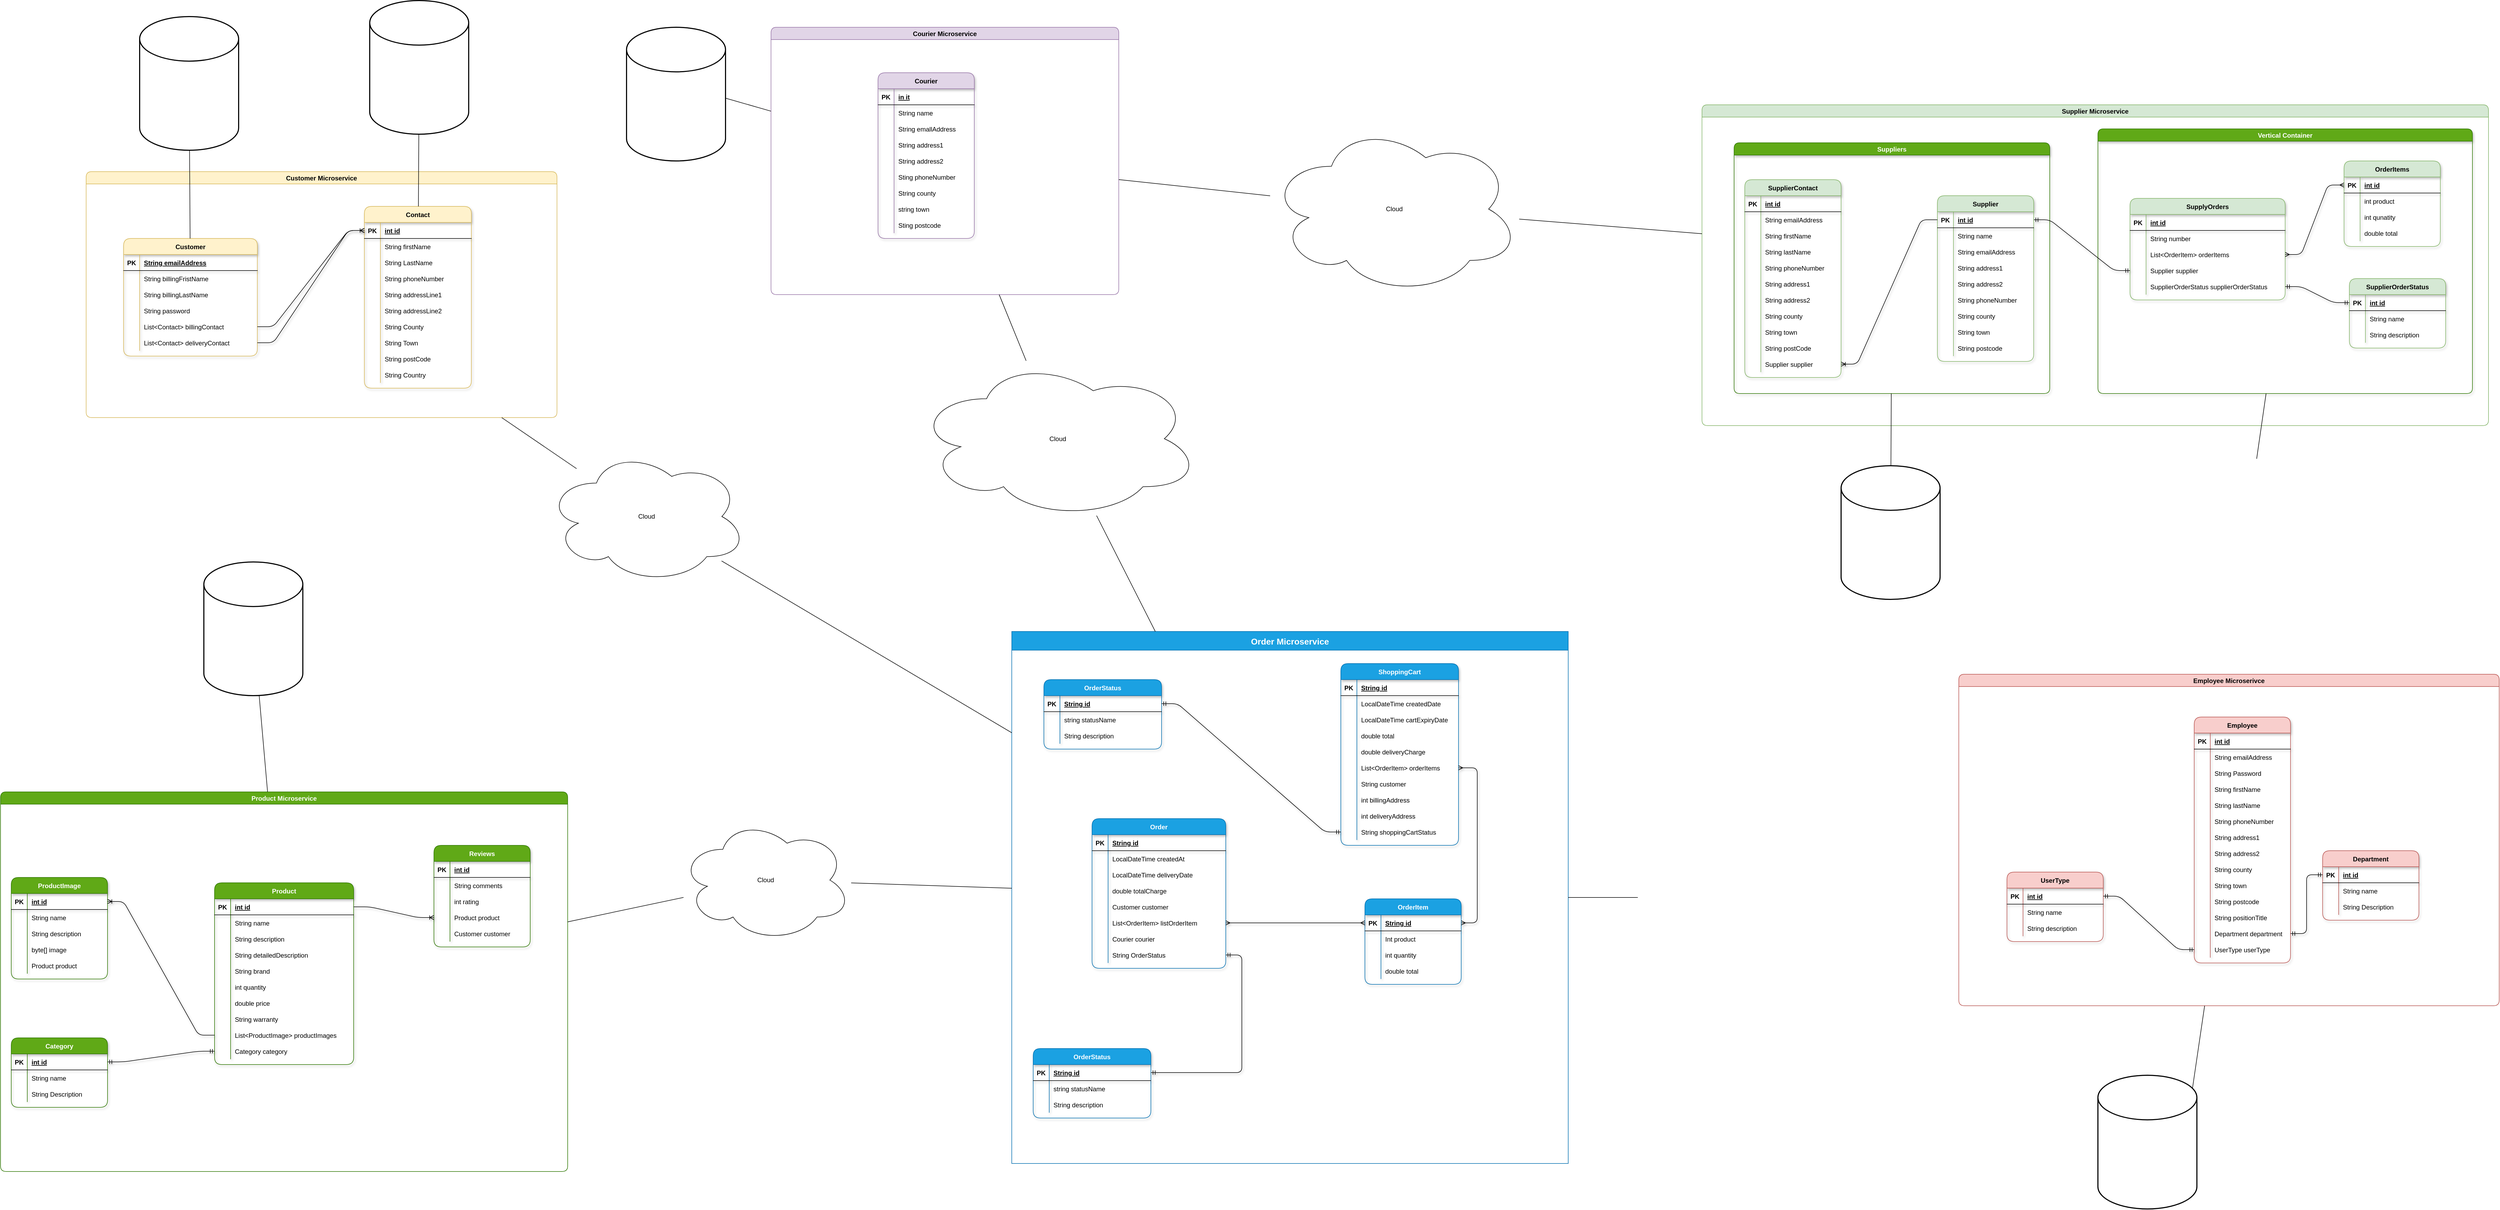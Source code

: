 <mxfile version="20.3.0" type="device"><diagram id="zubhbvChJW6vlR96Srtu" name="Page-1"><mxGraphModel dx="2780" dy="1974" grid="1" gridSize="10" guides="1" tooltips="1" connect="1" arrows="1" fold="1" page="1" pageScale="1" pageWidth="3300" pageHeight="2339" math="0" shadow="0"><root><mxCell id="0"/><mxCell id="1" parent="0"/><mxCell id="ZcGqY_2j20NEsg_qU9cZ-4" value="" style="group" parent="1" vertex="1" connectable="0"><mxGeometry x="3280" y="200" width="1470" height="600" as="geometry"/></mxCell><mxCell id="ZcGqY_2j20NEsg_qU9cZ-3" value="Supplier Microservice" style="swimlane;fillColor=#d5e8d4;strokeColor=#82b366;rounded=1;container=0;" parent="ZcGqY_2j20NEsg_qU9cZ-4" vertex="1"><mxGeometry x="10" y="15" width="1470" height="600" as="geometry"/></mxCell><mxCell id="NI2nTO_4osOw5CxXOUl2-124" value="Suppliers" style="swimlane;fillColor=#60a917;fontColor=#ffffff;strokeColor=#2D7600;rounded=1;shadow=1;" vertex="1" parent="ZcGqY_2j20NEsg_qU9cZ-3"><mxGeometry x="60" y="71" width="590" height="469" as="geometry"/></mxCell><mxCell id="NI2nTO_4osOw5CxXOUl2-129" value="" style="group" vertex="1" connectable="0" parent="ZcGqY_2j20NEsg_qU9cZ-3"><mxGeometry x="740" y="45" width="700" height="495" as="geometry"/></mxCell><mxCell id="NI2nTO_4osOw5CxXOUl2-110" value="OrderItems" style="shape=table;startSize=30;container=1;collapsible=1;childLayout=tableLayout;fixedRows=1;rowLines=0;fontStyle=1;align=center;resizeLast=1;fillColor=#d5e8d4;strokeColor=#82b366;shadow=1;rounded=1;" vertex="1" parent="NI2nTO_4osOw5CxXOUl2-129"><mxGeometry x="460" y="60" width="180" height="160" as="geometry"/></mxCell><mxCell id="NI2nTO_4osOw5CxXOUl2-111" value="" style="shape=tableRow;horizontal=0;startSize=0;swimlaneHead=0;swimlaneBody=0;fillColor=none;collapsible=0;dropTarget=0;points=[[0,0.5],[1,0.5]];portConstraint=eastwest;top=0;left=0;right=0;bottom=1;shadow=1;rounded=1;" vertex="1" parent="NI2nTO_4osOw5CxXOUl2-110"><mxGeometry y="30" width="180" height="30" as="geometry"/></mxCell><mxCell id="NI2nTO_4osOw5CxXOUl2-112" value="PK" style="shape=partialRectangle;connectable=0;fillColor=none;top=0;left=0;bottom=0;right=0;fontStyle=1;overflow=hidden;shadow=1;rounded=1;" vertex="1" parent="NI2nTO_4osOw5CxXOUl2-111"><mxGeometry width="30" height="30" as="geometry"><mxRectangle width="30" height="30" as="alternateBounds"/></mxGeometry></mxCell><mxCell id="NI2nTO_4osOw5CxXOUl2-113" value="int id" style="shape=partialRectangle;connectable=0;fillColor=none;top=0;left=0;bottom=0;right=0;align=left;spacingLeft=6;fontStyle=5;overflow=hidden;shadow=1;rounded=1;" vertex="1" parent="NI2nTO_4osOw5CxXOUl2-111"><mxGeometry x="30" width="150" height="30" as="geometry"><mxRectangle width="150" height="30" as="alternateBounds"/></mxGeometry></mxCell><mxCell id="NI2nTO_4osOw5CxXOUl2-114" value="" style="shape=tableRow;horizontal=0;startSize=0;swimlaneHead=0;swimlaneBody=0;fillColor=none;collapsible=0;dropTarget=0;points=[[0,0.5],[1,0.5]];portConstraint=eastwest;top=0;left=0;right=0;bottom=0;shadow=1;rounded=1;" vertex="1" parent="NI2nTO_4osOw5CxXOUl2-110"><mxGeometry y="60" width="180" height="30" as="geometry"/></mxCell><mxCell id="NI2nTO_4osOw5CxXOUl2-115" value="" style="shape=partialRectangle;connectable=0;fillColor=none;top=0;left=0;bottom=0;right=0;editable=1;overflow=hidden;shadow=1;rounded=1;" vertex="1" parent="NI2nTO_4osOw5CxXOUl2-114"><mxGeometry width="30" height="30" as="geometry"><mxRectangle width="30" height="30" as="alternateBounds"/></mxGeometry></mxCell><mxCell id="NI2nTO_4osOw5CxXOUl2-116" value="int product" style="shape=partialRectangle;connectable=0;fillColor=none;top=0;left=0;bottom=0;right=0;align=left;spacingLeft=6;overflow=hidden;shadow=1;rounded=1;" vertex="1" parent="NI2nTO_4osOw5CxXOUl2-114"><mxGeometry x="30" width="150" height="30" as="geometry"><mxRectangle width="150" height="30" as="alternateBounds"/></mxGeometry></mxCell><mxCell id="NI2nTO_4osOw5CxXOUl2-117" value="" style="shape=tableRow;horizontal=0;startSize=0;swimlaneHead=0;swimlaneBody=0;fillColor=none;collapsible=0;dropTarget=0;points=[[0,0.5],[1,0.5]];portConstraint=eastwest;top=0;left=0;right=0;bottom=0;shadow=1;rounded=1;" vertex="1" parent="NI2nTO_4osOw5CxXOUl2-110"><mxGeometry y="90" width="180" height="30" as="geometry"/></mxCell><mxCell id="NI2nTO_4osOw5CxXOUl2-118" value="" style="shape=partialRectangle;connectable=0;fillColor=none;top=0;left=0;bottom=0;right=0;editable=1;overflow=hidden;shadow=1;rounded=1;" vertex="1" parent="NI2nTO_4osOw5CxXOUl2-117"><mxGeometry width="30" height="30" as="geometry"><mxRectangle width="30" height="30" as="alternateBounds"/></mxGeometry></mxCell><mxCell id="NI2nTO_4osOw5CxXOUl2-119" value="int qunatity" style="shape=partialRectangle;connectable=0;fillColor=none;top=0;left=0;bottom=0;right=0;align=left;spacingLeft=6;overflow=hidden;shadow=1;rounded=1;" vertex="1" parent="NI2nTO_4osOw5CxXOUl2-117"><mxGeometry x="30" width="150" height="30" as="geometry"><mxRectangle width="150" height="30" as="alternateBounds"/></mxGeometry></mxCell><mxCell id="NI2nTO_4osOw5CxXOUl2-120" value="" style="shape=tableRow;horizontal=0;startSize=0;swimlaneHead=0;swimlaneBody=0;fillColor=none;collapsible=0;dropTarget=0;points=[[0,0.5],[1,0.5]];portConstraint=eastwest;top=0;left=0;right=0;bottom=0;shadow=1;rounded=1;" vertex="1" parent="NI2nTO_4osOw5CxXOUl2-110"><mxGeometry y="120" width="180" height="30" as="geometry"/></mxCell><mxCell id="NI2nTO_4osOw5CxXOUl2-121" value="" style="shape=partialRectangle;connectable=0;fillColor=none;top=0;left=0;bottom=0;right=0;editable=1;overflow=hidden;shadow=1;rounded=1;" vertex="1" parent="NI2nTO_4osOw5CxXOUl2-120"><mxGeometry width="30" height="30" as="geometry"><mxRectangle width="30" height="30" as="alternateBounds"/></mxGeometry></mxCell><mxCell id="NI2nTO_4osOw5CxXOUl2-122" value="double total" style="shape=partialRectangle;connectable=0;fillColor=none;top=0;left=0;bottom=0;right=0;align=left;spacingLeft=6;overflow=hidden;shadow=1;rounded=1;" vertex="1" parent="NI2nTO_4osOw5CxXOUl2-120"><mxGeometry x="30" width="150" height="30" as="geometry"><mxRectangle width="150" height="30" as="alternateBounds"/></mxGeometry></mxCell><mxCell id="9lKL9I8PWSf9PSdLy3E8-518" value="SupplyOrders" style="shape=table;startSize=30;container=1;collapsible=1;childLayout=tableLayout;fixedRows=1;rowLines=0;fontStyle=1;align=center;resizeLast=1;fillColor=#d5e8d4;strokeColor=#82b366;shadow=1;rounded=1;" parent="NI2nTO_4osOw5CxXOUl2-129" vertex="1"><mxGeometry x="60" y="130" width="290" height="190" as="geometry"/></mxCell><mxCell id="9lKL9I8PWSf9PSdLy3E8-519" value="" style="shape=tableRow;horizontal=0;startSize=0;swimlaneHead=0;swimlaneBody=0;fillColor=none;collapsible=0;dropTarget=0;points=[[0,0.5],[1,0.5]];portConstraint=eastwest;top=0;left=0;right=0;bottom=1;shadow=1;rounded=1;" parent="9lKL9I8PWSf9PSdLy3E8-518" vertex="1"><mxGeometry y="30" width="290" height="30" as="geometry"/></mxCell><mxCell id="9lKL9I8PWSf9PSdLy3E8-520" value="PK" style="shape=partialRectangle;connectable=0;fillColor=none;top=0;left=0;bottom=0;right=0;fontStyle=1;overflow=hidden;shadow=1;rounded=1;" parent="9lKL9I8PWSf9PSdLy3E8-519" vertex="1"><mxGeometry width="30" height="30" as="geometry"><mxRectangle width="30" height="30" as="alternateBounds"/></mxGeometry></mxCell><mxCell id="9lKL9I8PWSf9PSdLy3E8-521" value="int id" style="shape=partialRectangle;connectable=0;fillColor=none;top=0;left=0;bottom=0;right=0;align=left;spacingLeft=6;fontStyle=5;overflow=hidden;shadow=1;rounded=1;" parent="9lKL9I8PWSf9PSdLy3E8-519" vertex="1"><mxGeometry x="30" width="260" height="30" as="geometry"><mxRectangle width="260" height="30" as="alternateBounds"/></mxGeometry></mxCell><mxCell id="9lKL9I8PWSf9PSdLy3E8-522" value="" style="shape=tableRow;horizontal=0;startSize=0;swimlaneHead=0;swimlaneBody=0;fillColor=none;collapsible=0;dropTarget=0;points=[[0,0.5],[1,0.5]];portConstraint=eastwest;top=0;left=0;right=0;bottom=0;shadow=1;rounded=1;" parent="9lKL9I8PWSf9PSdLy3E8-518" vertex="1"><mxGeometry y="60" width="290" height="30" as="geometry"/></mxCell><mxCell id="9lKL9I8PWSf9PSdLy3E8-523" value="" style="shape=partialRectangle;connectable=0;fillColor=none;top=0;left=0;bottom=0;right=0;editable=1;overflow=hidden;shadow=1;rounded=1;" parent="9lKL9I8PWSf9PSdLy3E8-522" vertex="1"><mxGeometry width="30" height="30" as="geometry"><mxRectangle width="30" height="30" as="alternateBounds"/></mxGeometry></mxCell><mxCell id="9lKL9I8PWSf9PSdLy3E8-524" value="String number" style="shape=partialRectangle;connectable=0;fillColor=none;top=0;left=0;bottom=0;right=0;align=left;spacingLeft=6;overflow=hidden;shadow=1;rounded=1;" parent="9lKL9I8PWSf9PSdLy3E8-522" vertex="1"><mxGeometry x="30" width="260" height="30" as="geometry"><mxRectangle width="260" height="30" as="alternateBounds"/></mxGeometry></mxCell><mxCell id="9lKL9I8PWSf9PSdLy3E8-525" value="" style="shape=tableRow;horizontal=0;startSize=0;swimlaneHead=0;swimlaneBody=0;fillColor=none;collapsible=0;dropTarget=0;points=[[0,0.5],[1,0.5]];portConstraint=eastwest;top=0;left=0;right=0;bottom=0;shadow=1;rounded=1;" parent="9lKL9I8PWSf9PSdLy3E8-518" vertex="1"><mxGeometry y="90" width="290" height="30" as="geometry"/></mxCell><mxCell id="9lKL9I8PWSf9PSdLy3E8-526" value="" style="shape=partialRectangle;connectable=0;fillColor=none;top=0;left=0;bottom=0;right=0;editable=1;overflow=hidden;shadow=1;rounded=1;" parent="9lKL9I8PWSf9PSdLy3E8-525" vertex="1"><mxGeometry width="30" height="30" as="geometry"><mxRectangle width="30" height="30" as="alternateBounds"/></mxGeometry></mxCell><mxCell id="9lKL9I8PWSf9PSdLy3E8-527" value="List&lt;OrderItem&gt; orderItems" style="shape=partialRectangle;connectable=0;fillColor=none;top=0;left=0;bottom=0;right=0;align=left;spacingLeft=6;overflow=hidden;shadow=1;rounded=1;" parent="9lKL9I8PWSf9PSdLy3E8-525" vertex="1"><mxGeometry x="30" width="260" height="30" as="geometry"><mxRectangle width="260" height="30" as="alternateBounds"/></mxGeometry></mxCell><mxCell id="9lKL9I8PWSf9PSdLy3E8-528" value="" style="shape=tableRow;horizontal=0;startSize=0;swimlaneHead=0;swimlaneBody=0;fillColor=none;collapsible=0;dropTarget=0;points=[[0,0.5],[1,0.5]];portConstraint=eastwest;top=0;left=0;right=0;bottom=0;shadow=1;rounded=1;" parent="9lKL9I8PWSf9PSdLy3E8-518" vertex="1"><mxGeometry y="120" width="290" height="30" as="geometry"/></mxCell><mxCell id="9lKL9I8PWSf9PSdLy3E8-529" value="" style="shape=partialRectangle;connectable=0;fillColor=none;top=0;left=0;bottom=0;right=0;editable=1;overflow=hidden;shadow=1;rounded=1;" parent="9lKL9I8PWSf9PSdLy3E8-528" vertex="1"><mxGeometry width="30" height="30" as="geometry"><mxRectangle width="30" height="30" as="alternateBounds"/></mxGeometry></mxCell><mxCell id="9lKL9I8PWSf9PSdLy3E8-530" value="Supplier supplier" style="shape=partialRectangle;connectable=0;fillColor=none;top=0;left=0;bottom=0;right=0;align=left;spacingLeft=6;overflow=hidden;shadow=1;rounded=1;" parent="9lKL9I8PWSf9PSdLy3E8-528" vertex="1"><mxGeometry x="30" width="260" height="30" as="geometry"><mxRectangle width="260" height="30" as="alternateBounds"/></mxGeometry></mxCell><mxCell id="9lKL9I8PWSf9PSdLy3E8-531" value="" style="shape=tableRow;horizontal=0;startSize=0;swimlaneHead=0;swimlaneBody=0;fillColor=none;collapsible=0;dropTarget=0;points=[[0,0.5],[1,0.5]];portConstraint=eastwest;top=0;left=0;right=0;bottom=0;shadow=1;rounded=1;" parent="9lKL9I8PWSf9PSdLy3E8-518" vertex="1"><mxGeometry y="150" width="290" height="30" as="geometry"/></mxCell><mxCell id="9lKL9I8PWSf9PSdLy3E8-532" value="" style="shape=partialRectangle;connectable=0;fillColor=none;top=0;left=0;bottom=0;right=0;editable=1;overflow=hidden;shadow=1;rounded=1;" parent="9lKL9I8PWSf9PSdLy3E8-531" vertex="1"><mxGeometry width="30" height="30" as="geometry"><mxRectangle width="30" height="30" as="alternateBounds"/></mxGeometry></mxCell><mxCell id="9lKL9I8PWSf9PSdLy3E8-533" value="SupplierOrderStatus supplierOrderStatus" style="shape=partialRectangle;connectable=0;fillColor=none;top=0;left=0;bottom=0;right=0;align=left;spacingLeft=6;overflow=hidden;shadow=1;rounded=1;" parent="9lKL9I8PWSf9PSdLy3E8-531" vertex="1"><mxGeometry x="30" width="260" height="30" as="geometry"><mxRectangle width="260" height="30" as="alternateBounds"/></mxGeometry></mxCell><mxCell id="9lKL9I8PWSf9PSdLy3E8-504" value="SupplierOrderStatus" style="shape=table;startSize=30;container=1;collapsible=1;childLayout=tableLayout;fixedRows=1;rowLines=0;fontStyle=1;align=center;resizeLast=1;fillColor=#d5e8d4;strokeColor=#82b366;shadow=1;rounded=1;" parent="NI2nTO_4osOw5CxXOUl2-129" vertex="1"><mxGeometry x="470" y="280" width="180" height="130" as="geometry"/></mxCell><mxCell id="9lKL9I8PWSf9PSdLy3E8-505" value="" style="shape=tableRow;horizontal=0;startSize=0;swimlaneHead=0;swimlaneBody=0;fillColor=none;collapsible=0;dropTarget=0;points=[[0,0.5],[1,0.5]];portConstraint=eastwest;top=0;left=0;right=0;bottom=1;shadow=1;rounded=1;" parent="9lKL9I8PWSf9PSdLy3E8-504" vertex="1"><mxGeometry y="30" width="180" height="30" as="geometry"/></mxCell><mxCell id="9lKL9I8PWSf9PSdLy3E8-506" value="PK" style="shape=partialRectangle;connectable=0;fillColor=none;top=0;left=0;bottom=0;right=0;fontStyle=1;overflow=hidden;shadow=1;rounded=1;" parent="9lKL9I8PWSf9PSdLy3E8-505" vertex="1"><mxGeometry width="30" height="30" as="geometry"><mxRectangle width="30" height="30" as="alternateBounds"/></mxGeometry></mxCell><mxCell id="9lKL9I8PWSf9PSdLy3E8-507" value="int id" style="shape=partialRectangle;connectable=0;fillColor=none;top=0;left=0;bottom=0;right=0;align=left;spacingLeft=6;fontStyle=5;overflow=hidden;shadow=1;rounded=1;" parent="9lKL9I8PWSf9PSdLy3E8-505" vertex="1"><mxGeometry x="30" width="150" height="30" as="geometry"><mxRectangle width="150" height="30" as="alternateBounds"/></mxGeometry></mxCell><mxCell id="9lKL9I8PWSf9PSdLy3E8-508" value="" style="shape=tableRow;horizontal=0;startSize=0;swimlaneHead=0;swimlaneBody=0;fillColor=none;collapsible=0;dropTarget=0;points=[[0,0.5],[1,0.5]];portConstraint=eastwest;top=0;left=0;right=0;bottom=0;shadow=1;rounded=1;" parent="9lKL9I8PWSf9PSdLy3E8-504" vertex="1"><mxGeometry y="60" width="180" height="30" as="geometry"/></mxCell><mxCell id="9lKL9I8PWSf9PSdLy3E8-509" value="" style="shape=partialRectangle;connectable=0;fillColor=none;top=0;left=0;bottom=0;right=0;editable=1;overflow=hidden;shadow=1;rounded=1;" parent="9lKL9I8PWSf9PSdLy3E8-508" vertex="1"><mxGeometry width="30" height="30" as="geometry"><mxRectangle width="30" height="30" as="alternateBounds"/></mxGeometry></mxCell><mxCell id="9lKL9I8PWSf9PSdLy3E8-510" value="String name" style="shape=partialRectangle;connectable=0;fillColor=none;top=0;left=0;bottom=0;right=0;align=left;spacingLeft=6;overflow=hidden;shadow=1;rounded=1;" parent="9lKL9I8PWSf9PSdLy3E8-508" vertex="1"><mxGeometry x="30" width="150" height="30" as="geometry"><mxRectangle width="150" height="30" as="alternateBounds"/></mxGeometry></mxCell><mxCell id="9lKL9I8PWSf9PSdLy3E8-511" value="" style="shape=tableRow;horizontal=0;startSize=0;swimlaneHead=0;swimlaneBody=0;fillColor=none;collapsible=0;dropTarget=0;points=[[0,0.5],[1,0.5]];portConstraint=eastwest;top=0;left=0;right=0;bottom=0;shadow=1;rounded=1;" parent="9lKL9I8PWSf9PSdLy3E8-504" vertex="1"><mxGeometry y="90" width="180" height="30" as="geometry"/></mxCell><mxCell id="9lKL9I8PWSf9PSdLy3E8-512" value="" style="shape=partialRectangle;connectable=0;fillColor=none;top=0;left=0;bottom=0;right=0;editable=1;overflow=hidden;shadow=1;rounded=1;" parent="9lKL9I8PWSf9PSdLy3E8-511" vertex="1"><mxGeometry width="30" height="30" as="geometry"><mxRectangle width="30" height="30" as="alternateBounds"/></mxGeometry></mxCell><mxCell id="9lKL9I8PWSf9PSdLy3E8-513" value="String description" style="shape=partialRectangle;connectable=0;fillColor=none;top=0;left=0;bottom=0;right=0;align=left;spacingLeft=6;overflow=hidden;shadow=1;rounded=1;" parent="9lKL9I8PWSf9PSdLy3E8-511" vertex="1"><mxGeometry x="30" width="150" height="30" as="geometry"><mxRectangle width="150" height="30" as="alternateBounds"/></mxGeometry></mxCell><mxCell id="NI2nTO_4osOw5CxXOUl2-128" value="Vertical Container" style="swimlane;rounded=1;shadow=1;fillColor=#60a917;fontColor=#ffffff;strokeColor=#2D7600;" vertex="1" parent="NI2nTO_4osOw5CxXOUl2-129"><mxGeometry width="700" height="495" as="geometry"/></mxCell><mxCell id="NI2nTO_4osOw5CxXOUl2-123" value="" style="edgeStyle=entityRelationEdgeStyle;fontSize=12;html=1;endArrow=ERmany;startArrow=ERmany;rounded=1;shadow=1;" edge="1" parent="NI2nTO_4osOw5CxXOUl2-129" source="9lKL9I8PWSf9PSdLy3E8-525" target="NI2nTO_4osOw5CxXOUl2-111"><mxGeometry width="100" height="100" relative="1" as="geometry"><mxPoint x="1062.5" y="445" as="sourcePoint"/><mxPoint x="1057.5" y="155" as="targetPoint"/></mxGeometry></mxCell><mxCell id="MVgNFpFfvDJ6L5jrxWQJ-54" value="" style="edgeStyle=entityRelationEdgeStyle;fontSize=12;html=1;endArrow=ERmandOne;startArrow=ERmandOne;rounded=1;shadow=1;" parent="NI2nTO_4osOw5CxXOUl2-129" source="9lKL9I8PWSf9PSdLy3E8-505" target="9lKL9I8PWSf9PSdLy3E8-531" edge="1"><mxGeometry width="100" height="100" relative="1" as="geometry"><mxPoint x="1330" y="2395" as="sourcePoint"/><mxPoint x="1430" y="2295" as="targetPoint"/></mxGeometry></mxCell><mxCell id="MVgNFpFfvDJ6L5jrxWQJ-55" value="" style="edgeStyle=entityRelationEdgeStyle;fontSize=12;html=1;endArrow=ERmandOne;startArrow=ERmandOne;rounded=1;shadow=1;" parent="ZcGqY_2j20NEsg_qU9cZ-4" source="9lKL9I8PWSf9PSdLy3E8-528" target="9lKL9I8PWSf9PSdLy3E8-412" edge="1"><mxGeometry width="100" height="100" relative="1" as="geometry"><mxPoint x="1740" y="2020" as="sourcePoint"/><mxPoint x="1840" y="1920" as="targetPoint"/></mxGeometry></mxCell><mxCell id="NI2nTO_4osOw5CxXOUl2-125" value="" style="group" vertex="1" connectable="0" parent="ZcGqY_2j20NEsg_qU9cZ-4"><mxGeometry x="90" y="155" width="540" height="370" as="geometry"/></mxCell><mxCell id="9lKL9I8PWSf9PSdLy3E8-439" value="SupplierContact" style="shape=table;startSize=30;container=1;collapsible=1;childLayout=tableLayout;fixedRows=1;rowLines=0;fontStyle=1;align=center;resizeLast=1;fillColor=#d5e8d4;strokeColor=#82b366;shadow=1;rounded=1;" parent="NI2nTO_4osOw5CxXOUl2-125" vertex="1"><mxGeometry width="180" height="370" as="geometry"/></mxCell><mxCell id="9lKL9I8PWSf9PSdLy3E8-440" value="" style="shape=tableRow;horizontal=0;startSize=0;swimlaneHead=0;swimlaneBody=0;fillColor=none;collapsible=0;dropTarget=0;points=[[0,0.5],[1,0.5]];portConstraint=eastwest;top=0;left=0;right=0;bottom=1;shadow=1;rounded=1;" parent="9lKL9I8PWSf9PSdLy3E8-439" vertex="1"><mxGeometry y="30" width="180" height="30" as="geometry"/></mxCell><mxCell id="9lKL9I8PWSf9PSdLy3E8-441" value="PK" style="shape=partialRectangle;connectable=0;fillColor=none;top=0;left=0;bottom=0;right=0;fontStyle=1;overflow=hidden;shadow=1;rounded=1;" parent="9lKL9I8PWSf9PSdLy3E8-440" vertex="1"><mxGeometry width="30" height="30" as="geometry"><mxRectangle width="30" height="30" as="alternateBounds"/></mxGeometry></mxCell><mxCell id="9lKL9I8PWSf9PSdLy3E8-442" value="int id" style="shape=partialRectangle;connectable=0;fillColor=none;top=0;left=0;bottom=0;right=0;align=left;spacingLeft=6;fontStyle=5;overflow=hidden;shadow=1;rounded=1;" parent="9lKL9I8PWSf9PSdLy3E8-440" vertex="1"><mxGeometry x="30" width="150" height="30" as="geometry"><mxRectangle width="150" height="30" as="alternateBounds"/></mxGeometry></mxCell><mxCell id="9lKL9I8PWSf9PSdLy3E8-443" value="" style="shape=tableRow;horizontal=0;startSize=0;swimlaneHead=0;swimlaneBody=0;fillColor=none;collapsible=0;dropTarget=0;points=[[0,0.5],[1,0.5]];portConstraint=eastwest;top=0;left=0;right=0;bottom=0;shadow=1;rounded=1;" parent="9lKL9I8PWSf9PSdLy3E8-439" vertex="1"><mxGeometry y="60" width="180" height="30" as="geometry"/></mxCell><mxCell id="9lKL9I8PWSf9PSdLy3E8-444" value="" style="shape=partialRectangle;connectable=0;fillColor=none;top=0;left=0;bottom=0;right=0;editable=1;overflow=hidden;shadow=1;rounded=1;" parent="9lKL9I8PWSf9PSdLy3E8-443" vertex="1"><mxGeometry width="30" height="30" as="geometry"><mxRectangle width="30" height="30" as="alternateBounds"/></mxGeometry></mxCell><mxCell id="9lKL9I8PWSf9PSdLy3E8-445" value="String emailAddress" style="shape=partialRectangle;connectable=0;fillColor=none;top=0;left=0;bottom=0;right=0;align=left;spacingLeft=6;overflow=hidden;shadow=1;rounded=1;" parent="9lKL9I8PWSf9PSdLy3E8-443" vertex="1"><mxGeometry x="30" width="150" height="30" as="geometry"><mxRectangle width="150" height="30" as="alternateBounds"/></mxGeometry></mxCell><mxCell id="9lKL9I8PWSf9PSdLy3E8-446" value="" style="shape=tableRow;horizontal=0;startSize=0;swimlaneHead=0;swimlaneBody=0;fillColor=none;collapsible=0;dropTarget=0;points=[[0,0.5],[1,0.5]];portConstraint=eastwest;top=0;left=0;right=0;bottom=0;shadow=1;rounded=1;" parent="9lKL9I8PWSf9PSdLy3E8-439" vertex="1"><mxGeometry y="90" width="180" height="30" as="geometry"/></mxCell><mxCell id="9lKL9I8PWSf9PSdLy3E8-447" value="" style="shape=partialRectangle;connectable=0;fillColor=none;top=0;left=0;bottom=0;right=0;editable=1;overflow=hidden;shadow=1;rounded=1;" parent="9lKL9I8PWSf9PSdLy3E8-446" vertex="1"><mxGeometry width="30" height="30" as="geometry"><mxRectangle width="30" height="30" as="alternateBounds"/></mxGeometry></mxCell><mxCell id="9lKL9I8PWSf9PSdLy3E8-448" value="String firstName" style="shape=partialRectangle;connectable=0;fillColor=none;top=0;left=0;bottom=0;right=0;align=left;spacingLeft=6;overflow=hidden;shadow=1;rounded=1;" parent="9lKL9I8PWSf9PSdLy3E8-446" vertex="1"><mxGeometry x="30" width="150" height="30" as="geometry"><mxRectangle width="150" height="30" as="alternateBounds"/></mxGeometry></mxCell><mxCell id="9lKL9I8PWSf9PSdLy3E8-449" value="" style="shape=tableRow;horizontal=0;startSize=0;swimlaneHead=0;swimlaneBody=0;fillColor=none;collapsible=0;dropTarget=0;points=[[0,0.5],[1,0.5]];portConstraint=eastwest;top=0;left=0;right=0;bottom=0;shadow=1;rounded=1;" parent="9lKL9I8PWSf9PSdLy3E8-439" vertex="1"><mxGeometry y="120" width="180" height="30" as="geometry"/></mxCell><mxCell id="9lKL9I8PWSf9PSdLy3E8-450" value="" style="shape=partialRectangle;connectable=0;fillColor=none;top=0;left=0;bottom=0;right=0;editable=1;overflow=hidden;shadow=1;rounded=1;" parent="9lKL9I8PWSf9PSdLy3E8-449" vertex="1"><mxGeometry width="30" height="30" as="geometry"><mxRectangle width="30" height="30" as="alternateBounds"/></mxGeometry></mxCell><mxCell id="9lKL9I8PWSf9PSdLy3E8-451" value="String lastName" style="shape=partialRectangle;connectable=0;fillColor=none;top=0;left=0;bottom=0;right=0;align=left;spacingLeft=6;overflow=hidden;shadow=1;rounded=1;" parent="9lKL9I8PWSf9PSdLy3E8-449" vertex="1"><mxGeometry x="30" width="150" height="30" as="geometry"><mxRectangle width="150" height="30" as="alternateBounds"/></mxGeometry></mxCell><mxCell id="9lKL9I8PWSf9PSdLy3E8-452" value="" style="shape=tableRow;horizontal=0;startSize=0;swimlaneHead=0;swimlaneBody=0;fillColor=none;collapsible=0;dropTarget=0;points=[[0,0.5],[1,0.5]];portConstraint=eastwest;top=0;left=0;right=0;bottom=0;shadow=1;rounded=1;" parent="9lKL9I8PWSf9PSdLy3E8-439" vertex="1"><mxGeometry y="150" width="180" height="30" as="geometry"/></mxCell><mxCell id="9lKL9I8PWSf9PSdLy3E8-453" value="" style="shape=partialRectangle;connectable=0;fillColor=none;top=0;left=0;bottom=0;right=0;editable=1;overflow=hidden;shadow=1;rounded=1;" parent="9lKL9I8PWSf9PSdLy3E8-452" vertex="1"><mxGeometry width="30" height="30" as="geometry"><mxRectangle width="30" height="30" as="alternateBounds"/></mxGeometry></mxCell><mxCell id="9lKL9I8PWSf9PSdLy3E8-454" value="String phoneNumber" style="shape=partialRectangle;connectable=0;fillColor=none;top=0;left=0;bottom=0;right=0;align=left;spacingLeft=6;overflow=hidden;shadow=1;rounded=1;" parent="9lKL9I8PWSf9PSdLy3E8-452" vertex="1"><mxGeometry x="30" width="150" height="30" as="geometry"><mxRectangle width="150" height="30" as="alternateBounds"/></mxGeometry></mxCell><mxCell id="9lKL9I8PWSf9PSdLy3E8-455" value="" style="shape=tableRow;horizontal=0;startSize=0;swimlaneHead=0;swimlaneBody=0;fillColor=none;collapsible=0;dropTarget=0;points=[[0,0.5],[1,0.5]];portConstraint=eastwest;top=0;left=0;right=0;bottom=0;shadow=1;rounded=1;" parent="9lKL9I8PWSf9PSdLy3E8-439" vertex="1"><mxGeometry y="180" width="180" height="30" as="geometry"/></mxCell><mxCell id="9lKL9I8PWSf9PSdLy3E8-456" value="" style="shape=partialRectangle;connectable=0;fillColor=none;top=0;left=0;bottom=0;right=0;editable=1;overflow=hidden;shadow=1;rounded=1;" parent="9lKL9I8PWSf9PSdLy3E8-455" vertex="1"><mxGeometry width="30" height="30" as="geometry"><mxRectangle width="30" height="30" as="alternateBounds"/></mxGeometry></mxCell><mxCell id="9lKL9I8PWSf9PSdLy3E8-457" value="String address1" style="shape=partialRectangle;connectable=0;fillColor=none;top=0;left=0;bottom=0;right=0;align=left;spacingLeft=6;overflow=hidden;shadow=1;rounded=1;" parent="9lKL9I8PWSf9PSdLy3E8-455" vertex="1"><mxGeometry x="30" width="150" height="30" as="geometry"><mxRectangle width="150" height="30" as="alternateBounds"/></mxGeometry></mxCell><mxCell id="9lKL9I8PWSf9PSdLy3E8-458" value="" style="shape=tableRow;horizontal=0;startSize=0;swimlaneHead=0;swimlaneBody=0;fillColor=none;collapsible=0;dropTarget=0;points=[[0,0.5],[1,0.5]];portConstraint=eastwest;top=0;left=0;right=0;bottom=0;shadow=1;rounded=1;" parent="9lKL9I8PWSf9PSdLy3E8-439" vertex="1"><mxGeometry y="210" width="180" height="30" as="geometry"/></mxCell><mxCell id="9lKL9I8PWSf9PSdLy3E8-459" value="" style="shape=partialRectangle;connectable=0;fillColor=none;top=0;left=0;bottom=0;right=0;editable=1;overflow=hidden;shadow=1;rounded=1;" parent="9lKL9I8PWSf9PSdLy3E8-458" vertex="1"><mxGeometry width="30" height="30" as="geometry"><mxRectangle width="30" height="30" as="alternateBounds"/></mxGeometry></mxCell><mxCell id="9lKL9I8PWSf9PSdLy3E8-460" value="String address2" style="shape=partialRectangle;connectable=0;fillColor=none;top=0;left=0;bottom=0;right=0;align=left;spacingLeft=6;overflow=hidden;shadow=1;rounded=1;" parent="9lKL9I8PWSf9PSdLy3E8-458" vertex="1"><mxGeometry x="30" width="150" height="30" as="geometry"><mxRectangle width="150" height="30" as="alternateBounds"/></mxGeometry></mxCell><mxCell id="9lKL9I8PWSf9PSdLy3E8-461" value="" style="shape=tableRow;horizontal=0;startSize=0;swimlaneHead=0;swimlaneBody=0;fillColor=none;collapsible=0;dropTarget=0;points=[[0,0.5],[1,0.5]];portConstraint=eastwest;top=0;left=0;right=0;bottom=0;shadow=1;rounded=1;" parent="9lKL9I8PWSf9PSdLy3E8-439" vertex="1"><mxGeometry y="240" width="180" height="30" as="geometry"/></mxCell><mxCell id="9lKL9I8PWSf9PSdLy3E8-462" value="" style="shape=partialRectangle;connectable=0;fillColor=none;top=0;left=0;bottom=0;right=0;editable=1;overflow=hidden;shadow=1;rounded=1;" parent="9lKL9I8PWSf9PSdLy3E8-461" vertex="1"><mxGeometry width="30" height="30" as="geometry"><mxRectangle width="30" height="30" as="alternateBounds"/></mxGeometry></mxCell><mxCell id="9lKL9I8PWSf9PSdLy3E8-463" value="String county" style="shape=partialRectangle;connectable=0;fillColor=none;top=0;left=0;bottom=0;right=0;align=left;spacingLeft=6;overflow=hidden;shadow=1;rounded=1;" parent="9lKL9I8PWSf9PSdLy3E8-461" vertex="1"><mxGeometry x="30" width="150" height="30" as="geometry"><mxRectangle width="150" height="30" as="alternateBounds"/></mxGeometry></mxCell><mxCell id="9lKL9I8PWSf9PSdLy3E8-464" value="" style="shape=tableRow;horizontal=0;startSize=0;swimlaneHead=0;swimlaneBody=0;fillColor=none;collapsible=0;dropTarget=0;points=[[0,0.5],[1,0.5]];portConstraint=eastwest;top=0;left=0;right=0;bottom=0;shadow=1;rounded=1;" parent="9lKL9I8PWSf9PSdLy3E8-439" vertex="1"><mxGeometry y="270" width="180" height="30" as="geometry"/></mxCell><mxCell id="9lKL9I8PWSf9PSdLy3E8-465" value="" style="shape=partialRectangle;connectable=0;fillColor=none;top=0;left=0;bottom=0;right=0;editable=1;overflow=hidden;shadow=1;rounded=1;" parent="9lKL9I8PWSf9PSdLy3E8-464" vertex="1"><mxGeometry width="30" height="30" as="geometry"><mxRectangle width="30" height="30" as="alternateBounds"/></mxGeometry></mxCell><mxCell id="9lKL9I8PWSf9PSdLy3E8-466" value="String town" style="shape=partialRectangle;connectable=0;fillColor=none;top=0;left=0;bottom=0;right=0;align=left;spacingLeft=6;overflow=hidden;shadow=1;rounded=1;" parent="9lKL9I8PWSf9PSdLy3E8-464" vertex="1"><mxGeometry x="30" width="150" height="30" as="geometry"><mxRectangle width="150" height="30" as="alternateBounds"/></mxGeometry></mxCell><mxCell id="9lKL9I8PWSf9PSdLy3E8-467" value="" style="shape=tableRow;horizontal=0;startSize=0;swimlaneHead=0;swimlaneBody=0;fillColor=none;collapsible=0;dropTarget=0;points=[[0,0.5],[1,0.5]];portConstraint=eastwest;top=0;left=0;right=0;bottom=0;shadow=1;rounded=1;" parent="9lKL9I8PWSf9PSdLy3E8-439" vertex="1"><mxGeometry y="300" width="180" height="30" as="geometry"/></mxCell><mxCell id="9lKL9I8PWSf9PSdLy3E8-468" value="" style="shape=partialRectangle;connectable=0;fillColor=none;top=0;left=0;bottom=0;right=0;editable=1;overflow=hidden;shadow=1;rounded=1;" parent="9lKL9I8PWSf9PSdLy3E8-467" vertex="1"><mxGeometry width="30" height="30" as="geometry"><mxRectangle width="30" height="30" as="alternateBounds"/></mxGeometry></mxCell><mxCell id="9lKL9I8PWSf9PSdLy3E8-469" value="String postCode" style="shape=partialRectangle;connectable=0;fillColor=none;top=0;left=0;bottom=0;right=0;align=left;spacingLeft=6;overflow=hidden;shadow=1;rounded=1;" parent="9lKL9I8PWSf9PSdLy3E8-467" vertex="1"><mxGeometry x="30" width="150" height="30" as="geometry"><mxRectangle width="150" height="30" as="alternateBounds"/></mxGeometry></mxCell><mxCell id="9lKL9I8PWSf9PSdLy3E8-501" value="" style="shape=tableRow;horizontal=0;startSize=0;swimlaneHead=0;swimlaneBody=0;fillColor=none;collapsible=0;dropTarget=0;points=[[0,0.5],[1,0.5]];portConstraint=eastwest;top=0;left=0;right=0;bottom=0;shadow=1;rounded=1;" parent="9lKL9I8PWSf9PSdLy3E8-439" vertex="1"><mxGeometry y="330" width="180" height="30" as="geometry"/></mxCell><mxCell id="9lKL9I8PWSf9PSdLy3E8-502" value="" style="shape=partialRectangle;connectable=0;fillColor=none;top=0;left=0;bottom=0;right=0;editable=1;overflow=hidden;shadow=1;rounded=1;" parent="9lKL9I8PWSf9PSdLy3E8-501" vertex="1"><mxGeometry width="30" height="30" as="geometry"><mxRectangle width="30" height="30" as="alternateBounds"/></mxGeometry></mxCell><mxCell id="9lKL9I8PWSf9PSdLy3E8-503" value="Supplier supplier" style="shape=partialRectangle;connectable=0;fillColor=none;top=0;left=0;bottom=0;right=0;align=left;spacingLeft=6;overflow=hidden;shadow=1;rounded=1;" parent="9lKL9I8PWSf9PSdLy3E8-501" vertex="1"><mxGeometry x="30" width="150" height="30" as="geometry"><mxRectangle width="150" height="30" as="alternateBounds"/></mxGeometry></mxCell><mxCell id="9lKL9I8PWSf9PSdLy3E8-411" value="Supplier" style="shape=table;startSize=30;container=1;collapsible=1;childLayout=tableLayout;fixedRows=1;rowLines=0;fontStyle=1;align=center;resizeLast=1;fillColor=#d5e8d4;strokeColor=#82b366;shadow=1;rounded=1;" parent="NI2nTO_4osOw5CxXOUl2-125" vertex="1"><mxGeometry x="360" y="30" width="180" height="310" as="geometry"/></mxCell><mxCell id="9lKL9I8PWSf9PSdLy3E8-412" value="" style="shape=tableRow;horizontal=0;startSize=0;swimlaneHead=0;swimlaneBody=0;fillColor=none;collapsible=0;dropTarget=0;points=[[0,0.5],[1,0.5]];portConstraint=eastwest;top=0;left=0;right=0;bottom=1;shadow=1;rounded=1;" parent="9lKL9I8PWSf9PSdLy3E8-411" vertex="1"><mxGeometry y="30" width="180" height="30" as="geometry"/></mxCell><mxCell id="9lKL9I8PWSf9PSdLy3E8-413" value="PK" style="shape=partialRectangle;connectable=0;fillColor=none;top=0;left=0;bottom=0;right=0;fontStyle=1;overflow=hidden;shadow=1;rounded=1;" parent="9lKL9I8PWSf9PSdLy3E8-412" vertex="1"><mxGeometry width="30" height="30" as="geometry"><mxRectangle width="30" height="30" as="alternateBounds"/></mxGeometry></mxCell><mxCell id="9lKL9I8PWSf9PSdLy3E8-414" value="int id" style="shape=partialRectangle;connectable=0;fillColor=none;top=0;left=0;bottom=0;right=0;align=left;spacingLeft=6;fontStyle=5;overflow=hidden;shadow=1;rounded=1;" parent="9lKL9I8PWSf9PSdLy3E8-412" vertex="1"><mxGeometry x="30" width="150" height="30" as="geometry"><mxRectangle width="150" height="30" as="alternateBounds"/></mxGeometry></mxCell><mxCell id="9lKL9I8PWSf9PSdLy3E8-415" value="" style="shape=tableRow;horizontal=0;startSize=0;swimlaneHead=0;swimlaneBody=0;fillColor=none;collapsible=0;dropTarget=0;points=[[0,0.5],[1,0.5]];portConstraint=eastwest;top=0;left=0;right=0;bottom=0;shadow=1;rounded=1;" parent="9lKL9I8PWSf9PSdLy3E8-411" vertex="1"><mxGeometry y="60" width="180" height="30" as="geometry"/></mxCell><mxCell id="9lKL9I8PWSf9PSdLy3E8-416" value="" style="shape=partialRectangle;connectable=0;fillColor=none;top=0;left=0;bottom=0;right=0;editable=1;overflow=hidden;shadow=1;rounded=1;" parent="9lKL9I8PWSf9PSdLy3E8-415" vertex="1"><mxGeometry width="30" height="30" as="geometry"><mxRectangle width="30" height="30" as="alternateBounds"/></mxGeometry></mxCell><mxCell id="9lKL9I8PWSf9PSdLy3E8-417" value="String name" style="shape=partialRectangle;connectable=0;fillColor=none;top=0;left=0;bottom=0;right=0;align=left;spacingLeft=6;overflow=hidden;shadow=1;rounded=1;" parent="9lKL9I8PWSf9PSdLy3E8-415" vertex="1"><mxGeometry x="30" width="150" height="30" as="geometry"><mxRectangle width="150" height="30" as="alternateBounds"/></mxGeometry></mxCell><mxCell id="9lKL9I8PWSf9PSdLy3E8-418" value="" style="shape=tableRow;horizontal=0;startSize=0;swimlaneHead=0;swimlaneBody=0;fillColor=none;collapsible=0;dropTarget=0;points=[[0,0.5],[1,0.5]];portConstraint=eastwest;top=0;left=0;right=0;bottom=0;shadow=1;rounded=1;" parent="9lKL9I8PWSf9PSdLy3E8-411" vertex="1"><mxGeometry y="90" width="180" height="30" as="geometry"/></mxCell><mxCell id="9lKL9I8PWSf9PSdLy3E8-419" value="" style="shape=partialRectangle;connectable=0;fillColor=none;top=0;left=0;bottom=0;right=0;editable=1;overflow=hidden;shadow=1;rounded=1;" parent="9lKL9I8PWSf9PSdLy3E8-418" vertex="1"><mxGeometry width="30" height="30" as="geometry"><mxRectangle width="30" height="30" as="alternateBounds"/></mxGeometry></mxCell><mxCell id="9lKL9I8PWSf9PSdLy3E8-420" value="String emailAddress" style="shape=partialRectangle;connectable=0;fillColor=none;top=0;left=0;bottom=0;right=0;align=left;spacingLeft=6;overflow=hidden;shadow=1;rounded=1;" parent="9lKL9I8PWSf9PSdLy3E8-418" vertex="1"><mxGeometry x="30" width="150" height="30" as="geometry"><mxRectangle width="150" height="30" as="alternateBounds"/></mxGeometry></mxCell><mxCell id="9lKL9I8PWSf9PSdLy3E8-421" value="" style="shape=tableRow;horizontal=0;startSize=0;swimlaneHead=0;swimlaneBody=0;fillColor=none;collapsible=0;dropTarget=0;points=[[0,0.5],[1,0.5]];portConstraint=eastwest;top=0;left=0;right=0;bottom=0;shadow=1;rounded=1;" parent="9lKL9I8PWSf9PSdLy3E8-411" vertex="1"><mxGeometry y="120" width="180" height="30" as="geometry"/></mxCell><mxCell id="9lKL9I8PWSf9PSdLy3E8-422" value="" style="shape=partialRectangle;connectable=0;fillColor=none;top=0;left=0;bottom=0;right=0;editable=1;overflow=hidden;shadow=1;rounded=1;" parent="9lKL9I8PWSf9PSdLy3E8-421" vertex="1"><mxGeometry width="30" height="30" as="geometry"><mxRectangle width="30" height="30" as="alternateBounds"/></mxGeometry></mxCell><mxCell id="9lKL9I8PWSf9PSdLy3E8-423" value="String address1" style="shape=partialRectangle;connectable=0;fillColor=none;top=0;left=0;bottom=0;right=0;align=left;spacingLeft=6;overflow=hidden;shadow=1;rounded=1;" parent="9lKL9I8PWSf9PSdLy3E8-421" vertex="1"><mxGeometry x="30" width="150" height="30" as="geometry"><mxRectangle width="150" height="30" as="alternateBounds"/></mxGeometry></mxCell><mxCell id="9lKL9I8PWSf9PSdLy3E8-424" value="" style="shape=tableRow;horizontal=0;startSize=0;swimlaneHead=0;swimlaneBody=0;fillColor=none;collapsible=0;dropTarget=0;points=[[0,0.5],[1,0.5]];portConstraint=eastwest;top=0;left=0;right=0;bottom=0;shadow=1;rounded=1;" parent="9lKL9I8PWSf9PSdLy3E8-411" vertex="1"><mxGeometry y="150" width="180" height="30" as="geometry"/></mxCell><mxCell id="9lKL9I8PWSf9PSdLy3E8-425" value="" style="shape=partialRectangle;connectable=0;fillColor=none;top=0;left=0;bottom=0;right=0;editable=1;overflow=hidden;shadow=1;rounded=1;" parent="9lKL9I8PWSf9PSdLy3E8-424" vertex="1"><mxGeometry width="30" height="30" as="geometry"><mxRectangle width="30" height="30" as="alternateBounds"/></mxGeometry></mxCell><mxCell id="9lKL9I8PWSf9PSdLy3E8-426" value="String address2" style="shape=partialRectangle;connectable=0;fillColor=none;top=0;left=0;bottom=0;right=0;align=left;spacingLeft=6;overflow=hidden;shadow=1;rounded=1;" parent="9lKL9I8PWSf9PSdLy3E8-424" vertex="1"><mxGeometry x="30" width="150" height="30" as="geometry"><mxRectangle width="150" height="30" as="alternateBounds"/></mxGeometry></mxCell><mxCell id="9lKL9I8PWSf9PSdLy3E8-427" value="" style="shape=tableRow;horizontal=0;startSize=0;swimlaneHead=0;swimlaneBody=0;fillColor=none;collapsible=0;dropTarget=0;points=[[0,0.5],[1,0.5]];portConstraint=eastwest;top=0;left=0;right=0;bottom=0;shadow=1;rounded=1;" parent="9lKL9I8PWSf9PSdLy3E8-411" vertex="1"><mxGeometry y="180" width="180" height="30" as="geometry"/></mxCell><mxCell id="9lKL9I8PWSf9PSdLy3E8-428" value="" style="shape=partialRectangle;connectable=0;fillColor=none;top=0;left=0;bottom=0;right=0;editable=1;overflow=hidden;shadow=1;rounded=1;" parent="9lKL9I8PWSf9PSdLy3E8-427" vertex="1"><mxGeometry width="30" height="30" as="geometry"><mxRectangle width="30" height="30" as="alternateBounds"/></mxGeometry></mxCell><mxCell id="9lKL9I8PWSf9PSdLy3E8-429" value="String phoneNumber" style="shape=partialRectangle;connectable=0;fillColor=none;top=0;left=0;bottom=0;right=0;align=left;spacingLeft=6;overflow=hidden;shadow=1;rounded=1;" parent="9lKL9I8PWSf9PSdLy3E8-427" vertex="1"><mxGeometry x="30" width="150" height="30" as="geometry"><mxRectangle width="150" height="30" as="alternateBounds"/></mxGeometry></mxCell><mxCell id="9lKL9I8PWSf9PSdLy3E8-430" value="" style="shape=tableRow;horizontal=0;startSize=0;swimlaneHead=0;swimlaneBody=0;fillColor=none;collapsible=0;dropTarget=0;points=[[0,0.5],[1,0.5]];portConstraint=eastwest;top=0;left=0;right=0;bottom=0;shadow=1;rounded=1;" parent="9lKL9I8PWSf9PSdLy3E8-411" vertex="1"><mxGeometry y="210" width="180" height="30" as="geometry"/></mxCell><mxCell id="9lKL9I8PWSf9PSdLy3E8-431" value="" style="shape=partialRectangle;connectable=0;fillColor=none;top=0;left=0;bottom=0;right=0;editable=1;overflow=hidden;shadow=1;rounded=1;" parent="9lKL9I8PWSf9PSdLy3E8-430" vertex="1"><mxGeometry width="30" height="30" as="geometry"><mxRectangle width="30" height="30" as="alternateBounds"/></mxGeometry></mxCell><mxCell id="9lKL9I8PWSf9PSdLy3E8-432" value="String county" style="shape=partialRectangle;connectable=0;fillColor=none;top=0;left=0;bottom=0;right=0;align=left;spacingLeft=6;overflow=hidden;shadow=1;rounded=1;" parent="9lKL9I8PWSf9PSdLy3E8-430" vertex="1"><mxGeometry x="30" width="150" height="30" as="geometry"><mxRectangle width="150" height="30" as="alternateBounds"/></mxGeometry></mxCell><mxCell id="9lKL9I8PWSf9PSdLy3E8-433" value="" style="shape=tableRow;horizontal=0;startSize=0;swimlaneHead=0;swimlaneBody=0;fillColor=none;collapsible=0;dropTarget=0;points=[[0,0.5],[1,0.5]];portConstraint=eastwest;top=0;left=0;right=0;bottom=0;shadow=1;rounded=1;" parent="9lKL9I8PWSf9PSdLy3E8-411" vertex="1"><mxGeometry y="240" width="180" height="30" as="geometry"/></mxCell><mxCell id="9lKL9I8PWSf9PSdLy3E8-434" value="" style="shape=partialRectangle;connectable=0;fillColor=none;top=0;left=0;bottom=0;right=0;editable=1;overflow=hidden;shadow=1;rounded=1;" parent="9lKL9I8PWSf9PSdLy3E8-433" vertex="1"><mxGeometry width="30" height="30" as="geometry"><mxRectangle width="30" height="30" as="alternateBounds"/></mxGeometry></mxCell><mxCell id="9lKL9I8PWSf9PSdLy3E8-435" value="String town" style="shape=partialRectangle;connectable=0;fillColor=none;top=0;left=0;bottom=0;right=0;align=left;spacingLeft=6;overflow=hidden;shadow=1;rounded=1;" parent="9lKL9I8PWSf9PSdLy3E8-433" vertex="1"><mxGeometry x="30" width="150" height="30" as="geometry"><mxRectangle width="150" height="30" as="alternateBounds"/></mxGeometry></mxCell><mxCell id="9lKL9I8PWSf9PSdLy3E8-436" value="" style="shape=tableRow;horizontal=0;startSize=0;swimlaneHead=0;swimlaneBody=0;fillColor=none;collapsible=0;dropTarget=0;points=[[0,0.5],[1,0.5]];portConstraint=eastwest;top=0;left=0;right=0;bottom=0;shadow=1;rounded=1;" parent="9lKL9I8PWSf9PSdLy3E8-411" vertex="1"><mxGeometry y="270" width="180" height="30" as="geometry"/></mxCell><mxCell id="9lKL9I8PWSf9PSdLy3E8-437" value="" style="shape=partialRectangle;connectable=0;fillColor=none;top=0;left=0;bottom=0;right=0;editable=1;overflow=hidden;shadow=1;rounded=1;" parent="9lKL9I8PWSf9PSdLy3E8-436" vertex="1"><mxGeometry width="30" height="30" as="geometry"><mxRectangle width="30" height="30" as="alternateBounds"/></mxGeometry></mxCell><mxCell id="9lKL9I8PWSf9PSdLy3E8-438" value="String postcode" style="shape=partialRectangle;connectable=0;fillColor=none;top=0;left=0;bottom=0;right=0;align=left;spacingLeft=6;overflow=hidden;shadow=1;rounded=1;" parent="9lKL9I8PWSf9PSdLy3E8-436" vertex="1"><mxGeometry x="30" width="150" height="30" as="geometry"><mxRectangle width="150" height="30" as="alternateBounds"/></mxGeometry></mxCell><mxCell id="MVgNFpFfvDJ6L5jrxWQJ-8" value="" style="edgeStyle=entityRelationEdgeStyle;fontSize=12;html=1;endArrow=ERoneToMany;rounded=1;shadow=1;" parent="NI2nTO_4osOw5CxXOUl2-125" source="9lKL9I8PWSf9PSdLy3E8-412" target="9lKL9I8PWSf9PSdLy3E8-501" edge="1"><mxGeometry width="100" height="100" relative="1" as="geometry"><mxPoint x="2060" y="2120" as="sourcePoint"/><mxPoint x="2160" y="2020" as="targetPoint"/></mxGeometry></mxCell><mxCell id="ZcGqY_2j20NEsg_qU9cZ-5" value="Employee Microserivce" style="swimlane;rounded=1;fillColor=#f8cecc;strokeColor=#b85450;" parent="1" vertex="1"><mxGeometry x="3770" y="1280" width="1010" height="620" as="geometry"/></mxCell><mxCell id="9lKL9I8PWSf9PSdLy3E8-176" value="Employee" style="shape=table;startSize=30;container=1;collapsible=1;childLayout=tableLayout;fixedRows=1;rowLines=0;fontStyle=1;align=center;resizeLast=1;fillColor=#f8cecc;strokeColor=#b85450;shadow=1;rounded=1;" parent="ZcGqY_2j20NEsg_qU9cZ-5" vertex="1"><mxGeometry x="440" y="80" width="180" height="460" as="geometry"/></mxCell><mxCell id="9lKL9I8PWSf9PSdLy3E8-177" value="" style="shape=tableRow;horizontal=0;startSize=0;swimlaneHead=0;swimlaneBody=0;fillColor=none;collapsible=0;dropTarget=0;points=[[0,0.5],[1,0.5]];portConstraint=eastwest;top=0;left=0;right=0;bottom=1;shadow=1;rounded=1;" parent="9lKL9I8PWSf9PSdLy3E8-176" vertex="1"><mxGeometry y="30" width="180" height="30" as="geometry"/></mxCell><mxCell id="9lKL9I8PWSf9PSdLy3E8-178" value="PK" style="shape=partialRectangle;connectable=0;fillColor=none;top=0;left=0;bottom=0;right=0;fontStyle=1;overflow=hidden;shadow=1;rounded=1;" parent="9lKL9I8PWSf9PSdLy3E8-177" vertex="1"><mxGeometry width="30" height="30" as="geometry"><mxRectangle width="30" height="30" as="alternateBounds"/></mxGeometry></mxCell><mxCell id="9lKL9I8PWSf9PSdLy3E8-179" value="int id" style="shape=partialRectangle;connectable=0;fillColor=none;top=0;left=0;bottom=0;right=0;align=left;spacingLeft=6;fontStyle=5;overflow=hidden;shadow=1;rounded=1;" parent="9lKL9I8PWSf9PSdLy3E8-177" vertex="1"><mxGeometry x="30" width="150" height="30" as="geometry"><mxRectangle width="150" height="30" as="alternateBounds"/></mxGeometry></mxCell><mxCell id="9lKL9I8PWSf9PSdLy3E8-180" value="" style="shape=tableRow;horizontal=0;startSize=0;swimlaneHead=0;swimlaneBody=0;fillColor=none;collapsible=0;dropTarget=0;points=[[0,0.5],[1,0.5]];portConstraint=eastwest;top=0;left=0;right=0;bottom=0;shadow=1;rounded=1;" parent="9lKL9I8PWSf9PSdLy3E8-176" vertex="1"><mxGeometry y="60" width="180" height="30" as="geometry"/></mxCell><mxCell id="9lKL9I8PWSf9PSdLy3E8-181" value="" style="shape=partialRectangle;connectable=0;fillColor=none;top=0;left=0;bottom=0;right=0;editable=1;overflow=hidden;shadow=1;rounded=1;" parent="9lKL9I8PWSf9PSdLy3E8-180" vertex="1"><mxGeometry width="30" height="30" as="geometry"><mxRectangle width="30" height="30" as="alternateBounds"/></mxGeometry></mxCell><mxCell id="9lKL9I8PWSf9PSdLy3E8-182" value="String emailAddress" style="shape=partialRectangle;connectable=0;fillColor=none;top=0;left=0;bottom=0;right=0;align=left;spacingLeft=6;overflow=hidden;shadow=1;rounded=1;" parent="9lKL9I8PWSf9PSdLy3E8-180" vertex="1"><mxGeometry x="30" width="150" height="30" as="geometry"><mxRectangle width="150" height="30" as="alternateBounds"/></mxGeometry></mxCell><mxCell id="9lKL9I8PWSf9PSdLy3E8-183" value="" style="shape=tableRow;horizontal=0;startSize=0;swimlaneHead=0;swimlaneBody=0;fillColor=none;collapsible=0;dropTarget=0;points=[[0,0.5],[1,0.5]];portConstraint=eastwest;top=0;left=0;right=0;bottom=0;shadow=1;rounded=1;" parent="9lKL9I8PWSf9PSdLy3E8-176" vertex="1"><mxGeometry y="90" width="180" height="30" as="geometry"/></mxCell><mxCell id="9lKL9I8PWSf9PSdLy3E8-184" value="" style="shape=partialRectangle;connectable=0;fillColor=none;top=0;left=0;bottom=0;right=0;editable=1;overflow=hidden;shadow=1;rounded=1;" parent="9lKL9I8PWSf9PSdLy3E8-183" vertex="1"><mxGeometry width="30" height="30" as="geometry"><mxRectangle width="30" height="30" as="alternateBounds"/></mxGeometry></mxCell><mxCell id="9lKL9I8PWSf9PSdLy3E8-185" value="String Password" style="shape=partialRectangle;connectable=0;fillColor=none;top=0;left=0;bottom=0;right=0;align=left;spacingLeft=6;overflow=hidden;shadow=1;rounded=1;" parent="9lKL9I8PWSf9PSdLy3E8-183" vertex="1"><mxGeometry x="30" width="150" height="30" as="geometry"><mxRectangle width="150" height="30" as="alternateBounds"/></mxGeometry></mxCell><mxCell id="9lKL9I8PWSf9PSdLy3E8-186" value="" style="shape=tableRow;horizontal=0;startSize=0;swimlaneHead=0;swimlaneBody=0;fillColor=none;collapsible=0;dropTarget=0;points=[[0,0.5],[1,0.5]];portConstraint=eastwest;top=0;left=0;right=0;bottom=0;shadow=1;rounded=1;" parent="9lKL9I8PWSf9PSdLy3E8-176" vertex="1"><mxGeometry y="120" width="180" height="30" as="geometry"/></mxCell><mxCell id="9lKL9I8PWSf9PSdLy3E8-187" value="" style="shape=partialRectangle;connectable=0;fillColor=none;top=0;left=0;bottom=0;right=0;editable=1;overflow=hidden;shadow=1;rounded=1;" parent="9lKL9I8PWSf9PSdLy3E8-186" vertex="1"><mxGeometry width="30" height="30" as="geometry"><mxRectangle width="30" height="30" as="alternateBounds"/></mxGeometry></mxCell><mxCell id="9lKL9I8PWSf9PSdLy3E8-188" value="String firstName" style="shape=partialRectangle;connectable=0;fillColor=none;top=0;left=0;bottom=0;right=0;align=left;spacingLeft=6;overflow=hidden;shadow=1;rounded=1;" parent="9lKL9I8PWSf9PSdLy3E8-186" vertex="1"><mxGeometry x="30" width="150" height="30" as="geometry"><mxRectangle width="150" height="30" as="alternateBounds"/></mxGeometry></mxCell><mxCell id="9lKL9I8PWSf9PSdLy3E8-189" value="" style="shape=tableRow;horizontal=0;startSize=0;swimlaneHead=0;swimlaneBody=0;fillColor=none;collapsible=0;dropTarget=0;points=[[0,0.5],[1,0.5]];portConstraint=eastwest;top=0;left=0;right=0;bottom=0;shadow=1;rounded=1;" parent="9lKL9I8PWSf9PSdLy3E8-176" vertex="1"><mxGeometry y="150" width="180" height="30" as="geometry"/></mxCell><mxCell id="9lKL9I8PWSf9PSdLy3E8-190" value="" style="shape=partialRectangle;connectable=0;fillColor=none;top=0;left=0;bottom=0;right=0;editable=1;overflow=hidden;shadow=1;rounded=1;" parent="9lKL9I8PWSf9PSdLy3E8-189" vertex="1"><mxGeometry width="30" height="30" as="geometry"><mxRectangle width="30" height="30" as="alternateBounds"/></mxGeometry></mxCell><mxCell id="9lKL9I8PWSf9PSdLy3E8-191" value="String lastName" style="shape=partialRectangle;connectable=0;fillColor=none;top=0;left=0;bottom=0;right=0;align=left;spacingLeft=6;overflow=hidden;shadow=1;rounded=1;" parent="9lKL9I8PWSf9PSdLy3E8-189" vertex="1"><mxGeometry x="30" width="150" height="30" as="geometry"><mxRectangle width="150" height="30" as="alternateBounds"/></mxGeometry></mxCell><mxCell id="9lKL9I8PWSf9PSdLy3E8-192" value="" style="shape=tableRow;horizontal=0;startSize=0;swimlaneHead=0;swimlaneBody=0;fillColor=none;collapsible=0;dropTarget=0;points=[[0,0.5],[1,0.5]];portConstraint=eastwest;top=0;left=0;right=0;bottom=0;shadow=1;rounded=1;" parent="9lKL9I8PWSf9PSdLy3E8-176" vertex="1"><mxGeometry y="180" width="180" height="30" as="geometry"/></mxCell><mxCell id="9lKL9I8PWSf9PSdLy3E8-193" value="" style="shape=partialRectangle;connectable=0;fillColor=none;top=0;left=0;bottom=0;right=0;editable=1;overflow=hidden;shadow=1;rounded=1;" parent="9lKL9I8PWSf9PSdLy3E8-192" vertex="1"><mxGeometry width="30" height="30" as="geometry"><mxRectangle width="30" height="30" as="alternateBounds"/></mxGeometry></mxCell><mxCell id="9lKL9I8PWSf9PSdLy3E8-194" value="String phoneNumber" style="shape=partialRectangle;connectable=0;fillColor=none;top=0;left=0;bottom=0;right=0;align=left;spacingLeft=6;overflow=hidden;shadow=1;rounded=1;" parent="9lKL9I8PWSf9PSdLy3E8-192" vertex="1"><mxGeometry x="30" width="150" height="30" as="geometry"><mxRectangle width="150" height="30" as="alternateBounds"/></mxGeometry></mxCell><mxCell id="9lKL9I8PWSf9PSdLy3E8-195" value="" style="shape=tableRow;horizontal=0;startSize=0;swimlaneHead=0;swimlaneBody=0;fillColor=none;collapsible=0;dropTarget=0;points=[[0,0.5],[1,0.5]];portConstraint=eastwest;top=0;left=0;right=0;bottom=0;shadow=1;rounded=1;" parent="9lKL9I8PWSf9PSdLy3E8-176" vertex="1"><mxGeometry y="210" width="180" height="30" as="geometry"/></mxCell><mxCell id="9lKL9I8PWSf9PSdLy3E8-196" value="" style="shape=partialRectangle;connectable=0;fillColor=none;top=0;left=0;bottom=0;right=0;editable=1;overflow=hidden;shadow=1;rounded=1;" parent="9lKL9I8PWSf9PSdLy3E8-195" vertex="1"><mxGeometry width="30" height="30" as="geometry"><mxRectangle width="30" height="30" as="alternateBounds"/></mxGeometry></mxCell><mxCell id="9lKL9I8PWSf9PSdLy3E8-197" value="String address1" style="shape=partialRectangle;connectable=0;fillColor=none;top=0;left=0;bottom=0;right=0;align=left;spacingLeft=6;overflow=hidden;shadow=1;rounded=1;" parent="9lKL9I8PWSf9PSdLy3E8-195" vertex="1"><mxGeometry x="30" width="150" height="30" as="geometry"><mxRectangle width="150" height="30" as="alternateBounds"/></mxGeometry></mxCell><mxCell id="9lKL9I8PWSf9PSdLy3E8-198" value="" style="shape=tableRow;horizontal=0;startSize=0;swimlaneHead=0;swimlaneBody=0;fillColor=none;collapsible=0;dropTarget=0;points=[[0,0.5],[1,0.5]];portConstraint=eastwest;top=0;left=0;right=0;bottom=0;shadow=1;rounded=1;" parent="9lKL9I8PWSf9PSdLy3E8-176" vertex="1"><mxGeometry y="240" width="180" height="30" as="geometry"/></mxCell><mxCell id="9lKL9I8PWSf9PSdLy3E8-199" value="" style="shape=partialRectangle;connectable=0;fillColor=none;top=0;left=0;bottom=0;right=0;editable=1;overflow=hidden;shadow=1;rounded=1;" parent="9lKL9I8PWSf9PSdLy3E8-198" vertex="1"><mxGeometry width="30" height="30" as="geometry"><mxRectangle width="30" height="30" as="alternateBounds"/></mxGeometry></mxCell><mxCell id="9lKL9I8PWSf9PSdLy3E8-200" value="String address2" style="shape=partialRectangle;connectable=0;fillColor=none;top=0;left=0;bottom=0;right=0;align=left;spacingLeft=6;overflow=hidden;shadow=1;rounded=1;" parent="9lKL9I8PWSf9PSdLy3E8-198" vertex="1"><mxGeometry x="30" width="150" height="30" as="geometry"><mxRectangle width="150" height="30" as="alternateBounds"/></mxGeometry></mxCell><mxCell id="9lKL9I8PWSf9PSdLy3E8-201" value="" style="shape=tableRow;horizontal=0;startSize=0;swimlaneHead=0;swimlaneBody=0;fillColor=none;collapsible=0;dropTarget=0;points=[[0,0.5],[1,0.5]];portConstraint=eastwest;top=0;left=0;right=0;bottom=0;shadow=1;rounded=1;" parent="9lKL9I8PWSf9PSdLy3E8-176" vertex="1"><mxGeometry y="270" width="180" height="30" as="geometry"/></mxCell><mxCell id="9lKL9I8PWSf9PSdLy3E8-202" value="" style="shape=partialRectangle;connectable=0;fillColor=none;top=0;left=0;bottom=0;right=0;editable=1;overflow=hidden;shadow=1;rounded=1;" parent="9lKL9I8PWSf9PSdLy3E8-201" vertex="1"><mxGeometry width="30" height="30" as="geometry"><mxRectangle width="30" height="30" as="alternateBounds"/></mxGeometry></mxCell><mxCell id="9lKL9I8PWSf9PSdLy3E8-203" value="String county" style="shape=partialRectangle;connectable=0;fillColor=none;top=0;left=0;bottom=0;right=0;align=left;spacingLeft=6;overflow=hidden;shadow=1;rounded=1;" parent="9lKL9I8PWSf9PSdLy3E8-201" vertex="1"><mxGeometry x="30" width="150" height="30" as="geometry"><mxRectangle width="150" height="30" as="alternateBounds"/></mxGeometry></mxCell><mxCell id="9lKL9I8PWSf9PSdLy3E8-204" value="" style="shape=tableRow;horizontal=0;startSize=0;swimlaneHead=0;swimlaneBody=0;fillColor=none;collapsible=0;dropTarget=0;points=[[0,0.5],[1,0.5]];portConstraint=eastwest;top=0;left=0;right=0;bottom=0;shadow=1;rounded=1;" parent="9lKL9I8PWSf9PSdLy3E8-176" vertex="1"><mxGeometry y="300" width="180" height="30" as="geometry"/></mxCell><mxCell id="9lKL9I8PWSf9PSdLy3E8-205" value="" style="shape=partialRectangle;connectable=0;fillColor=none;top=0;left=0;bottom=0;right=0;editable=1;overflow=hidden;shadow=1;rounded=1;" parent="9lKL9I8PWSf9PSdLy3E8-204" vertex="1"><mxGeometry width="30" height="30" as="geometry"><mxRectangle width="30" height="30" as="alternateBounds"/></mxGeometry></mxCell><mxCell id="9lKL9I8PWSf9PSdLy3E8-206" value="String town " style="shape=partialRectangle;connectable=0;fillColor=none;top=0;left=0;bottom=0;right=0;align=left;spacingLeft=6;overflow=hidden;shadow=1;rounded=1;" parent="9lKL9I8PWSf9PSdLy3E8-204" vertex="1"><mxGeometry x="30" width="150" height="30" as="geometry"><mxRectangle width="150" height="30" as="alternateBounds"/></mxGeometry></mxCell><mxCell id="9lKL9I8PWSf9PSdLy3E8-207" value="" style="shape=tableRow;horizontal=0;startSize=0;swimlaneHead=0;swimlaneBody=0;fillColor=none;collapsible=0;dropTarget=0;points=[[0,0.5],[1,0.5]];portConstraint=eastwest;top=0;left=0;right=0;bottom=0;shadow=1;rounded=1;" parent="9lKL9I8PWSf9PSdLy3E8-176" vertex="1"><mxGeometry y="330" width="180" height="30" as="geometry"/></mxCell><mxCell id="9lKL9I8PWSf9PSdLy3E8-208" value="" style="shape=partialRectangle;connectable=0;fillColor=none;top=0;left=0;bottom=0;right=0;editable=1;overflow=hidden;shadow=1;rounded=1;" parent="9lKL9I8PWSf9PSdLy3E8-207" vertex="1"><mxGeometry width="30" height="30" as="geometry"><mxRectangle width="30" height="30" as="alternateBounds"/></mxGeometry></mxCell><mxCell id="9lKL9I8PWSf9PSdLy3E8-209" value="String postcode" style="shape=partialRectangle;connectable=0;fillColor=none;top=0;left=0;bottom=0;right=0;align=left;spacingLeft=6;overflow=hidden;shadow=1;rounded=1;" parent="9lKL9I8PWSf9PSdLy3E8-207" vertex="1"><mxGeometry x="30" width="150" height="30" as="geometry"><mxRectangle width="150" height="30" as="alternateBounds"/></mxGeometry></mxCell><mxCell id="9lKL9I8PWSf9PSdLy3E8-210" value="" style="shape=tableRow;horizontal=0;startSize=0;swimlaneHead=0;swimlaneBody=0;fillColor=none;collapsible=0;dropTarget=0;points=[[0,0.5],[1,0.5]];portConstraint=eastwest;top=0;left=0;right=0;bottom=0;shadow=1;rounded=1;" parent="9lKL9I8PWSf9PSdLy3E8-176" vertex="1"><mxGeometry y="360" width="180" height="30" as="geometry"/></mxCell><mxCell id="9lKL9I8PWSf9PSdLy3E8-211" value="" style="shape=partialRectangle;connectable=0;fillColor=none;top=0;left=0;bottom=0;right=0;editable=1;overflow=hidden;shadow=1;rounded=1;" parent="9lKL9I8PWSf9PSdLy3E8-210" vertex="1"><mxGeometry width="30" height="30" as="geometry"><mxRectangle width="30" height="30" as="alternateBounds"/></mxGeometry></mxCell><mxCell id="9lKL9I8PWSf9PSdLy3E8-212" value="String positionTitle" style="shape=partialRectangle;connectable=0;fillColor=none;top=0;left=0;bottom=0;right=0;align=left;spacingLeft=6;overflow=hidden;shadow=1;rounded=1;" parent="9lKL9I8PWSf9PSdLy3E8-210" vertex="1"><mxGeometry x="30" width="150" height="30" as="geometry"><mxRectangle width="150" height="30" as="alternateBounds"/></mxGeometry></mxCell><mxCell id="9lKL9I8PWSf9PSdLy3E8-213" value="" style="shape=tableRow;horizontal=0;startSize=0;swimlaneHead=0;swimlaneBody=0;fillColor=none;collapsible=0;dropTarget=0;points=[[0,0.5],[1,0.5]];portConstraint=eastwest;top=0;left=0;right=0;bottom=0;shadow=1;rounded=1;" parent="9lKL9I8PWSf9PSdLy3E8-176" vertex="1"><mxGeometry y="390" width="180" height="30" as="geometry"/></mxCell><mxCell id="9lKL9I8PWSf9PSdLy3E8-214" value="" style="shape=partialRectangle;connectable=0;fillColor=none;top=0;left=0;bottom=0;right=0;editable=1;overflow=hidden;shadow=1;rounded=1;" parent="9lKL9I8PWSf9PSdLy3E8-213" vertex="1"><mxGeometry width="30" height="30" as="geometry"><mxRectangle width="30" height="30" as="alternateBounds"/></mxGeometry></mxCell><mxCell id="9lKL9I8PWSf9PSdLy3E8-215" value="Department department" style="shape=partialRectangle;connectable=0;fillColor=none;top=0;left=0;bottom=0;right=0;align=left;spacingLeft=6;overflow=hidden;shadow=1;rounded=1;" parent="9lKL9I8PWSf9PSdLy3E8-213" vertex="1"><mxGeometry x="30" width="150" height="30" as="geometry"><mxRectangle width="150" height="30" as="alternateBounds"/></mxGeometry></mxCell><mxCell id="9lKL9I8PWSf9PSdLy3E8-256" value="" style="shape=tableRow;horizontal=0;startSize=0;swimlaneHead=0;swimlaneBody=0;fillColor=none;collapsible=0;dropTarget=0;points=[[0,0.5],[1,0.5]];portConstraint=eastwest;top=0;left=0;right=0;bottom=0;shadow=1;rounded=1;" parent="9lKL9I8PWSf9PSdLy3E8-176" vertex="1"><mxGeometry y="420" width="180" height="30" as="geometry"/></mxCell><mxCell id="9lKL9I8PWSf9PSdLy3E8-257" value="" style="shape=partialRectangle;connectable=0;fillColor=none;top=0;left=0;bottom=0;right=0;editable=1;overflow=hidden;shadow=1;rounded=1;" parent="9lKL9I8PWSf9PSdLy3E8-256" vertex="1"><mxGeometry width="30" height="30" as="geometry"><mxRectangle width="30" height="30" as="alternateBounds"/></mxGeometry></mxCell><mxCell id="9lKL9I8PWSf9PSdLy3E8-258" value="UserType userType" style="shape=partialRectangle;connectable=0;fillColor=none;top=0;left=0;bottom=0;right=0;align=left;spacingLeft=6;overflow=hidden;shadow=1;rounded=1;" parent="9lKL9I8PWSf9PSdLy3E8-256" vertex="1"><mxGeometry x="30" width="150" height="30" as="geometry"><mxRectangle width="150" height="30" as="alternateBounds"/></mxGeometry></mxCell><mxCell id="9lKL9I8PWSf9PSdLy3E8-163" value="Department" style="shape=table;startSize=30;container=1;collapsible=1;childLayout=tableLayout;fixedRows=1;rowLines=0;fontStyle=1;align=center;resizeLast=1;fillColor=#f8cecc;strokeColor=#b85450;shadow=1;rounded=1;" parent="ZcGqY_2j20NEsg_qU9cZ-5" vertex="1"><mxGeometry x="680" y="330" width="180" height="130" as="geometry"/></mxCell><mxCell id="9lKL9I8PWSf9PSdLy3E8-164" value="" style="shape=tableRow;horizontal=0;startSize=0;swimlaneHead=0;swimlaneBody=0;fillColor=none;collapsible=0;dropTarget=0;points=[[0,0.5],[1,0.5]];portConstraint=eastwest;top=0;left=0;right=0;bottom=1;shadow=1;rounded=1;" parent="9lKL9I8PWSf9PSdLy3E8-163" vertex="1"><mxGeometry y="30" width="180" height="30" as="geometry"/></mxCell><mxCell id="9lKL9I8PWSf9PSdLy3E8-165" value="PK" style="shape=partialRectangle;connectable=0;fillColor=none;top=0;left=0;bottom=0;right=0;fontStyle=1;overflow=hidden;shadow=1;rounded=1;" parent="9lKL9I8PWSf9PSdLy3E8-164" vertex="1"><mxGeometry width="30" height="30" as="geometry"><mxRectangle width="30" height="30" as="alternateBounds"/></mxGeometry></mxCell><mxCell id="9lKL9I8PWSf9PSdLy3E8-166" value="int id" style="shape=partialRectangle;connectable=0;fillColor=none;top=0;left=0;bottom=0;right=0;align=left;spacingLeft=6;fontStyle=5;overflow=hidden;shadow=1;rounded=1;" parent="9lKL9I8PWSf9PSdLy3E8-164" vertex="1"><mxGeometry x="30" width="150" height="30" as="geometry"><mxRectangle width="150" height="30" as="alternateBounds"/></mxGeometry></mxCell><mxCell id="9lKL9I8PWSf9PSdLy3E8-167" value="" style="shape=tableRow;horizontal=0;startSize=0;swimlaneHead=0;swimlaneBody=0;fillColor=none;collapsible=0;dropTarget=0;points=[[0,0.5],[1,0.5]];portConstraint=eastwest;top=0;left=0;right=0;bottom=0;shadow=1;rounded=1;" parent="9lKL9I8PWSf9PSdLy3E8-163" vertex="1"><mxGeometry y="60" width="180" height="30" as="geometry"/></mxCell><mxCell id="9lKL9I8PWSf9PSdLy3E8-168" value="" style="shape=partialRectangle;connectable=0;fillColor=none;top=0;left=0;bottom=0;right=0;editable=1;overflow=hidden;shadow=1;rounded=1;" parent="9lKL9I8PWSf9PSdLy3E8-167" vertex="1"><mxGeometry width="30" height="30" as="geometry"><mxRectangle width="30" height="30" as="alternateBounds"/></mxGeometry></mxCell><mxCell id="9lKL9I8PWSf9PSdLy3E8-169" value="String name" style="shape=partialRectangle;connectable=0;fillColor=none;top=0;left=0;bottom=0;right=0;align=left;spacingLeft=6;overflow=hidden;shadow=1;rounded=1;" parent="9lKL9I8PWSf9PSdLy3E8-167" vertex="1"><mxGeometry x="30" width="150" height="30" as="geometry"><mxRectangle width="150" height="30" as="alternateBounds"/></mxGeometry></mxCell><mxCell id="9lKL9I8PWSf9PSdLy3E8-170" value="" style="shape=tableRow;horizontal=0;startSize=0;swimlaneHead=0;swimlaneBody=0;fillColor=none;collapsible=0;dropTarget=0;points=[[0,0.5],[1,0.5]];portConstraint=eastwest;top=0;left=0;right=0;bottom=0;shadow=1;rounded=1;" parent="9lKL9I8PWSf9PSdLy3E8-163" vertex="1"><mxGeometry y="90" width="180" height="30" as="geometry"/></mxCell><mxCell id="9lKL9I8PWSf9PSdLy3E8-171" value="" style="shape=partialRectangle;connectable=0;fillColor=none;top=0;left=0;bottom=0;right=0;editable=1;overflow=hidden;shadow=1;rounded=1;" parent="9lKL9I8PWSf9PSdLy3E8-170" vertex="1"><mxGeometry width="30" height="30" as="geometry"><mxRectangle width="30" height="30" as="alternateBounds"/></mxGeometry></mxCell><mxCell id="9lKL9I8PWSf9PSdLy3E8-172" value="String Description" style="shape=partialRectangle;connectable=0;fillColor=none;top=0;left=0;bottom=0;right=0;align=left;spacingLeft=6;overflow=hidden;shadow=1;rounded=1;" parent="9lKL9I8PWSf9PSdLy3E8-170" vertex="1"><mxGeometry x="30" width="150" height="30" as="geometry"><mxRectangle width="150" height="30" as="alternateBounds"/></mxGeometry></mxCell><mxCell id="9lKL9I8PWSf9PSdLy3E8-534" value="UserType" style="shape=table;startSize=30;container=1;collapsible=1;childLayout=tableLayout;fixedRows=1;rowLines=0;fontStyle=1;align=center;resizeLast=1;fillColor=#f8cecc;strokeColor=#b85450;shadow=1;rounded=1;" parent="ZcGqY_2j20NEsg_qU9cZ-5" vertex="1"><mxGeometry x="90" y="370" width="180" height="130" as="geometry"/></mxCell><mxCell id="9lKL9I8PWSf9PSdLy3E8-535" value="" style="shape=tableRow;horizontal=0;startSize=0;swimlaneHead=0;swimlaneBody=0;fillColor=none;collapsible=0;dropTarget=0;points=[[0,0.5],[1,0.5]];portConstraint=eastwest;top=0;left=0;right=0;bottom=1;shadow=1;rounded=1;" parent="9lKL9I8PWSf9PSdLy3E8-534" vertex="1"><mxGeometry y="30" width="180" height="30" as="geometry"/></mxCell><mxCell id="9lKL9I8PWSf9PSdLy3E8-536" value="PK" style="shape=partialRectangle;connectable=0;fillColor=none;top=0;left=0;bottom=0;right=0;fontStyle=1;overflow=hidden;shadow=1;rounded=1;" parent="9lKL9I8PWSf9PSdLy3E8-535" vertex="1"><mxGeometry width="30" height="30" as="geometry"><mxRectangle width="30" height="30" as="alternateBounds"/></mxGeometry></mxCell><mxCell id="9lKL9I8PWSf9PSdLy3E8-537" value="int id" style="shape=partialRectangle;connectable=0;fillColor=none;top=0;left=0;bottom=0;right=0;align=left;spacingLeft=6;fontStyle=5;overflow=hidden;shadow=1;rounded=1;" parent="9lKL9I8PWSf9PSdLy3E8-535" vertex="1"><mxGeometry x="30" width="150" height="30" as="geometry"><mxRectangle width="150" height="30" as="alternateBounds"/></mxGeometry></mxCell><mxCell id="9lKL9I8PWSf9PSdLy3E8-538" value="" style="shape=tableRow;horizontal=0;startSize=0;swimlaneHead=0;swimlaneBody=0;fillColor=none;collapsible=0;dropTarget=0;points=[[0,0.5],[1,0.5]];portConstraint=eastwest;top=0;left=0;right=0;bottom=0;shadow=1;rounded=1;" parent="9lKL9I8PWSf9PSdLy3E8-534" vertex="1"><mxGeometry y="60" width="180" height="30" as="geometry"/></mxCell><mxCell id="9lKL9I8PWSf9PSdLy3E8-539" value="" style="shape=partialRectangle;connectable=0;fillColor=none;top=0;left=0;bottom=0;right=0;editable=1;overflow=hidden;shadow=1;rounded=1;" parent="9lKL9I8PWSf9PSdLy3E8-538" vertex="1"><mxGeometry width="30" height="30" as="geometry"><mxRectangle width="30" height="30" as="alternateBounds"/></mxGeometry></mxCell><mxCell id="9lKL9I8PWSf9PSdLy3E8-540" value="String name" style="shape=partialRectangle;connectable=0;fillColor=none;top=0;left=0;bottom=0;right=0;align=left;spacingLeft=6;overflow=hidden;shadow=1;rounded=1;" parent="9lKL9I8PWSf9PSdLy3E8-538" vertex="1"><mxGeometry x="30" width="150" height="30" as="geometry"><mxRectangle width="150" height="30" as="alternateBounds"/></mxGeometry></mxCell><mxCell id="9lKL9I8PWSf9PSdLy3E8-541" value="" style="shape=tableRow;horizontal=0;startSize=0;swimlaneHead=0;swimlaneBody=0;fillColor=none;collapsible=0;dropTarget=0;points=[[0,0.5],[1,0.5]];portConstraint=eastwest;top=0;left=0;right=0;bottom=0;shadow=1;rounded=1;" parent="9lKL9I8PWSf9PSdLy3E8-534" vertex="1"><mxGeometry y="90" width="180" height="30" as="geometry"/></mxCell><mxCell id="9lKL9I8PWSf9PSdLy3E8-542" value="" style="shape=partialRectangle;connectable=0;fillColor=none;top=0;left=0;bottom=0;right=0;editable=1;overflow=hidden;shadow=1;rounded=1;" parent="9lKL9I8PWSf9PSdLy3E8-541" vertex="1"><mxGeometry width="30" height="30" as="geometry"><mxRectangle width="30" height="30" as="alternateBounds"/></mxGeometry></mxCell><mxCell id="9lKL9I8PWSf9PSdLy3E8-543" value="String description" style="shape=partialRectangle;connectable=0;fillColor=none;top=0;left=0;bottom=0;right=0;align=left;spacingLeft=6;overflow=hidden;shadow=1;rounded=1;" parent="9lKL9I8PWSf9PSdLy3E8-541" vertex="1"><mxGeometry x="30" width="150" height="30" as="geometry"><mxRectangle width="150" height="30" as="alternateBounds"/></mxGeometry></mxCell><mxCell id="MVgNFpFfvDJ6L5jrxWQJ-4" value="" style="edgeStyle=entityRelationEdgeStyle;fontSize=12;html=1;endArrow=ERmandOne;startArrow=ERmandOne;rounded=1;shadow=1;" parent="ZcGqY_2j20NEsg_qU9cZ-5" source="9lKL9I8PWSf9PSdLy3E8-213" target="9lKL9I8PWSf9PSdLy3E8-164" edge="1"><mxGeometry width="100" height="100" relative="1" as="geometry"><mxPoint x="-610" y="-100" as="sourcePoint"/><mxPoint x="-510" y="-200" as="targetPoint"/></mxGeometry></mxCell><mxCell id="MVgNFpFfvDJ6L5jrxWQJ-3" value="" style="edgeStyle=entityRelationEdgeStyle;fontSize=12;html=1;endArrow=ERmandOne;startArrow=ERmandOne;rounded=1;shadow=1;" parent="ZcGqY_2j20NEsg_qU9cZ-5" source="9lKL9I8PWSf9PSdLy3E8-256" target="9lKL9I8PWSf9PSdLy3E8-535" edge="1"><mxGeometry width="100" height="100" relative="1" as="geometry"><mxPoint x="-680" y="210" as="sourcePoint"/><mxPoint x="-580" y="110" as="targetPoint"/></mxGeometry></mxCell><mxCell id="ZcGqY_2j20NEsg_qU9cZ-6" value="Customer Microservice" style="swimlane;rounded=1;fillColor=#fff2cc;strokeColor=#d6b656;" parent="1" vertex="1"><mxGeometry x="270" y="340" width="880" height="460" as="geometry"/></mxCell><mxCell id="9lKL9I8PWSf9PSdLy3E8-87" value="Customer" style="shape=table;startSize=30;container=1;collapsible=1;childLayout=tableLayout;fixedRows=1;rowLines=0;fontStyle=1;align=center;resizeLast=1;fillColor=#fff2cc;strokeColor=#d6b656;shadow=1;rounded=1;" parent="ZcGqY_2j20NEsg_qU9cZ-6" vertex="1"><mxGeometry x="70" y="125" width="250" height="220" as="geometry"/></mxCell><mxCell id="9lKL9I8PWSf9PSdLy3E8-88" value="" style="shape=tableRow;horizontal=0;startSize=0;swimlaneHead=0;swimlaneBody=0;fillColor=none;collapsible=0;dropTarget=0;points=[[0,0.5],[1,0.5]];portConstraint=eastwest;top=0;left=0;right=0;bottom=1;shadow=1;rounded=1;" parent="9lKL9I8PWSf9PSdLy3E8-87" vertex="1"><mxGeometry y="30" width="250" height="30" as="geometry"/></mxCell><mxCell id="9lKL9I8PWSf9PSdLy3E8-89" value="PK" style="shape=partialRectangle;connectable=0;fillColor=none;top=0;left=0;bottom=0;right=0;fontStyle=1;overflow=hidden;shadow=1;rounded=1;" parent="9lKL9I8PWSf9PSdLy3E8-88" vertex="1"><mxGeometry width="30" height="30" as="geometry"><mxRectangle width="30" height="30" as="alternateBounds"/></mxGeometry></mxCell><mxCell id="9lKL9I8PWSf9PSdLy3E8-90" value="String emailAddress" style="shape=partialRectangle;connectable=0;fillColor=none;top=0;left=0;bottom=0;right=0;align=left;spacingLeft=6;fontStyle=5;overflow=hidden;shadow=1;rounded=1;" parent="9lKL9I8PWSf9PSdLy3E8-88" vertex="1"><mxGeometry x="30" width="220" height="30" as="geometry"><mxRectangle width="220" height="30" as="alternateBounds"/></mxGeometry></mxCell><mxCell id="9lKL9I8PWSf9PSdLy3E8-91" value="" style="shape=tableRow;horizontal=0;startSize=0;swimlaneHead=0;swimlaneBody=0;fillColor=none;collapsible=0;dropTarget=0;points=[[0,0.5],[1,0.5]];portConstraint=eastwest;top=0;left=0;right=0;bottom=0;shadow=1;rounded=1;" parent="9lKL9I8PWSf9PSdLy3E8-87" vertex="1"><mxGeometry y="60" width="250" height="30" as="geometry"/></mxCell><mxCell id="9lKL9I8PWSf9PSdLy3E8-92" value="" style="shape=partialRectangle;connectable=0;fillColor=none;top=0;left=0;bottom=0;right=0;editable=1;overflow=hidden;shadow=1;rounded=1;" parent="9lKL9I8PWSf9PSdLy3E8-91" vertex="1"><mxGeometry width="30" height="30" as="geometry"><mxRectangle width="30" height="30" as="alternateBounds"/></mxGeometry></mxCell><mxCell id="9lKL9I8PWSf9PSdLy3E8-93" value="String billingFristName" style="shape=partialRectangle;connectable=0;fillColor=none;top=0;left=0;bottom=0;right=0;align=left;spacingLeft=6;overflow=hidden;shadow=1;rounded=1;" parent="9lKL9I8PWSf9PSdLy3E8-91" vertex="1"><mxGeometry x="30" width="220" height="30" as="geometry"><mxRectangle width="220" height="30" as="alternateBounds"/></mxGeometry></mxCell><mxCell id="9lKL9I8PWSf9PSdLy3E8-94" value="" style="shape=tableRow;horizontal=0;startSize=0;swimlaneHead=0;swimlaneBody=0;fillColor=none;collapsible=0;dropTarget=0;points=[[0,0.5],[1,0.5]];portConstraint=eastwest;top=0;left=0;right=0;bottom=0;shadow=1;rounded=1;" parent="9lKL9I8PWSf9PSdLy3E8-87" vertex="1"><mxGeometry y="90" width="250" height="30" as="geometry"/></mxCell><mxCell id="9lKL9I8PWSf9PSdLy3E8-95" value="" style="shape=partialRectangle;connectable=0;fillColor=none;top=0;left=0;bottom=0;right=0;editable=1;overflow=hidden;shadow=1;rounded=1;" parent="9lKL9I8PWSf9PSdLy3E8-94" vertex="1"><mxGeometry width="30" height="30" as="geometry"><mxRectangle width="30" height="30" as="alternateBounds"/></mxGeometry></mxCell><mxCell id="9lKL9I8PWSf9PSdLy3E8-96" value="String billingLastName" style="shape=partialRectangle;connectable=0;fillColor=none;top=0;left=0;bottom=0;right=0;align=left;spacingLeft=6;overflow=hidden;shadow=1;rounded=1;" parent="9lKL9I8PWSf9PSdLy3E8-94" vertex="1"><mxGeometry x="30" width="220" height="30" as="geometry"><mxRectangle width="220" height="30" as="alternateBounds"/></mxGeometry></mxCell><mxCell id="9lKL9I8PWSf9PSdLy3E8-97" value="" style="shape=tableRow;horizontal=0;startSize=0;swimlaneHead=0;swimlaneBody=0;fillColor=none;collapsible=0;dropTarget=0;points=[[0,0.5],[1,0.5]];portConstraint=eastwest;top=0;left=0;right=0;bottom=0;shadow=1;rounded=1;" parent="9lKL9I8PWSf9PSdLy3E8-87" vertex="1"><mxGeometry y="120" width="250" height="30" as="geometry"/></mxCell><mxCell id="9lKL9I8PWSf9PSdLy3E8-98" value="" style="shape=partialRectangle;connectable=0;fillColor=none;top=0;left=0;bottom=0;right=0;editable=1;overflow=hidden;shadow=1;rounded=1;" parent="9lKL9I8PWSf9PSdLy3E8-97" vertex="1"><mxGeometry width="30" height="30" as="geometry"><mxRectangle width="30" height="30" as="alternateBounds"/></mxGeometry></mxCell><mxCell id="9lKL9I8PWSf9PSdLy3E8-99" value="String password" style="shape=partialRectangle;connectable=0;fillColor=none;top=0;left=0;bottom=0;right=0;align=left;spacingLeft=6;overflow=hidden;shadow=1;rounded=1;" parent="9lKL9I8PWSf9PSdLy3E8-97" vertex="1"><mxGeometry x="30" width="220" height="30" as="geometry"><mxRectangle width="220" height="30" as="alternateBounds"/></mxGeometry></mxCell><mxCell id="9lKL9I8PWSf9PSdLy3E8-113" value="" style="shape=tableRow;horizontal=0;startSize=0;swimlaneHead=0;swimlaneBody=0;fillColor=none;collapsible=0;dropTarget=0;points=[[0,0.5],[1,0.5]];portConstraint=eastwest;top=0;left=0;right=0;bottom=0;shadow=1;rounded=1;" parent="9lKL9I8PWSf9PSdLy3E8-87" vertex="1"><mxGeometry y="150" width="250" height="30" as="geometry"/></mxCell><mxCell id="9lKL9I8PWSf9PSdLy3E8-114" value="" style="shape=partialRectangle;connectable=0;fillColor=none;top=0;left=0;bottom=0;right=0;editable=1;overflow=hidden;shadow=1;rounded=1;" parent="9lKL9I8PWSf9PSdLy3E8-113" vertex="1"><mxGeometry width="30" height="30" as="geometry"><mxRectangle width="30" height="30" as="alternateBounds"/></mxGeometry></mxCell><mxCell id="9lKL9I8PWSf9PSdLy3E8-115" value="List&lt;Contact&gt; billingContact" style="shape=partialRectangle;connectable=0;fillColor=none;top=0;left=0;bottom=0;right=0;align=left;spacingLeft=6;overflow=hidden;shadow=1;rounded=1;" parent="9lKL9I8PWSf9PSdLy3E8-113" vertex="1"><mxGeometry x="30" width="220" height="30" as="geometry"><mxRectangle width="220" height="30" as="alternateBounds"/></mxGeometry></mxCell><mxCell id="9lKL9I8PWSf9PSdLy3E8-116" value="" style="shape=tableRow;horizontal=0;startSize=0;swimlaneHead=0;swimlaneBody=0;fillColor=none;collapsible=0;dropTarget=0;points=[[0,0.5],[1,0.5]];portConstraint=eastwest;top=0;left=0;right=0;bottom=0;shadow=1;rounded=1;" parent="9lKL9I8PWSf9PSdLy3E8-87" vertex="1"><mxGeometry y="180" width="250" height="30" as="geometry"/></mxCell><mxCell id="9lKL9I8PWSf9PSdLy3E8-117" value="" style="shape=partialRectangle;connectable=0;fillColor=none;top=0;left=0;bottom=0;right=0;editable=1;overflow=hidden;shadow=1;rounded=1;" parent="9lKL9I8PWSf9PSdLy3E8-116" vertex="1"><mxGeometry width="30" height="30" as="geometry"><mxRectangle width="30" height="30" as="alternateBounds"/></mxGeometry></mxCell><mxCell id="9lKL9I8PWSf9PSdLy3E8-118" value="List&lt;Contact&gt; deliveryContact" style="shape=partialRectangle;connectable=0;fillColor=none;top=0;left=0;bottom=0;right=0;align=left;spacingLeft=6;overflow=hidden;shadow=1;rounded=1;" parent="9lKL9I8PWSf9PSdLy3E8-116" vertex="1"><mxGeometry x="30" width="220" height="30" as="geometry"><mxRectangle width="220" height="30" as="alternateBounds"/></mxGeometry></mxCell><mxCell id="NI2nTO_4osOw5CxXOUl2-43" value="Contact" style="shape=table;startSize=30;container=1;collapsible=1;childLayout=tableLayout;fixedRows=1;rowLines=0;fontStyle=1;align=center;resizeLast=1;fillColor=#fff2cc;strokeColor=#d6b656;shadow=1;rounded=1;" vertex="1" parent="ZcGqY_2j20NEsg_qU9cZ-6"><mxGeometry x="520" y="65" width="200" height="340" as="geometry"/></mxCell><mxCell id="NI2nTO_4osOw5CxXOUl2-44" value="" style="shape=tableRow;horizontal=0;startSize=0;swimlaneHead=0;swimlaneBody=0;fillColor=none;collapsible=0;dropTarget=0;points=[[0,0.5],[1,0.5]];portConstraint=eastwest;top=0;left=0;right=0;bottom=1;shadow=1;rounded=1;" vertex="1" parent="NI2nTO_4osOw5CxXOUl2-43"><mxGeometry y="30" width="200" height="30" as="geometry"/></mxCell><mxCell id="NI2nTO_4osOw5CxXOUl2-45" value="PK" style="shape=partialRectangle;connectable=0;fillColor=none;top=0;left=0;bottom=0;right=0;fontStyle=1;overflow=hidden;shadow=1;rounded=1;" vertex="1" parent="NI2nTO_4osOw5CxXOUl2-44"><mxGeometry width="30" height="30" as="geometry"><mxRectangle width="30" height="30" as="alternateBounds"/></mxGeometry></mxCell><mxCell id="NI2nTO_4osOw5CxXOUl2-46" value="int id" style="shape=partialRectangle;connectable=0;fillColor=none;top=0;left=0;bottom=0;right=0;align=left;spacingLeft=6;fontStyle=5;overflow=hidden;shadow=1;rounded=1;" vertex="1" parent="NI2nTO_4osOw5CxXOUl2-44"><mxGeometry x="30" width="170" height="30" as="geometry"><mxRectangle width="170" height="30" as="alternateBounds"/></mxGeometry></mxCell><mxCell id="NI2nTO_4osOw5CxXOUl2-47" value="" style="shape=tableRow;horizontal=0;startSize=0;swimlaneHead=0;swimlaneBody=0;fillColor=none;collapsible=0;dropTarget=0;points=[[0,0.5],[1,0.5]];portConstraint=eastwest;top=0;left=0;right=0;bottom=0;shadow=1;rounded=1;" vertex="1" parent="NI2nTO_4osOw5CxXOUl2-43"><mxGeometry y="60" width="200" height="30" as="geometry"/></mxCell><mxCell id="NI2nTO_4osOw5CxXOUl2-48" value="" style="shape=partialRectangle;connectable=0;fillColor=none;top=0;left=0;bottom=0;right=0;editable=1;overflow=hidden;shadow=1;rounded=1;" vertex="1" parent="NI2nTO_4osOw5CxXOUl2-47"><mxGeometry width="30" height="30" as="geometry"><mxRectangle width="30" height="30" as="alternateBounds"/></mxGeometry></mxCell><mxCell id="NI2nTO_4osOw5CxXOUl2-49" value="String firstName" style="shape=partialRectangle;connectable=0;fillColor=none;top=0;left=0;bottom=0;right=0;align=left;spacingLeft=6;overflow=hidden;shadow=1;rounded=1;" vertex="1" parent="NI2nTO_4osOw5CxXOUl2-47"><mxGeometry x="30" width="170" height="30" as="geometry"><mxRectangle width="170" height="30" as="alternateBounds"/></mxGeometry></mxCell><mxCell id="NI2nTO_4osOw5CxXOUl2-50" value="" style="shape=tableRow;horizontal=0;startSize=0;swimlaneHead=0;swimlaneBody=0;fillColor=none;collapsible=0;dropTarget=0;points=[[0,0.5],[1,0.5]];portConstraint=eastwest;top=0;left=0;right=0;bottom=0;shadow=1;rounded=1;" vertex="1" parent="NI2nTO_4osOw5CxXOUl2-43"><mxGeometry y="90" width="200" height="30" as="geometry"/></mxCell><mxCell id="NI2nTO_4osOw5CxXOUl2-51" value="" style="shape=partialRectangle;connectable=0;fillColor=none;top=0;left=0;bottom=0;right=0;editable=1;overflow=hidden;shadow=1;rounded=1;" vertex="1" parent="NI2nTO_4osOw5CxXOUl2-50"><mxGeometry width="30" height="30" as="geometry"><mxRectangle width="30" height="30" as="alternateBounds"/></mxGeometry></mxCell><mxCell id="NI2nTO_4osOw5CxXOUl2-52" value="String LastName" style="shape=partialRectangle;connectable=0;fillColor=none;top=0;left=0;bottom=0;right=0;align=left;spacingLeft=6;overflow=hidden;shadow=1;rounded=1;" vertex="1" parent="NI2nTO_4osOw5CxXOUl2-50"><mxGeometry x="30" width="170" height="30" as="geometry"><mxRectangle width="170" height="30" as="alternateBounds"/></mxGeometry></mxCell><mxCell id="NI2nTO_4osOw5CxXOUl2-53" value="" style="shape=tableRow;horizontal=0;startSize=0;swimlaneHead=0;swimlaneBody=0;fillColor=none;collapsible=0;dropTarget=0;points=[[0,0.5],[1,0.5]];portConstraint=eastwest;top=0;left=0;right=0;bottom=0;shadow=1;rounded=1;" vertex="1" parent="NI2nTO_4osOw5CxXOUl2-43"><mxGeometry y="120" width="200" height="30" as="geometry"/></mxCell><mxCell id="NI2nTO_4osOw5CxXOUl2-54" value="" style="shape=partialRectangle;connectable=0;fillColor=none;top=0;left=0;bottom=0;right=0;editable=1;overflow=hidden;shadow=1;rounded=1;" vertex="1" parent="NI2nTO_4osOw5CxXOUl2-53"><mxGeometry width="30" height="30" as="geometry"><mxRectangle width="30" height="30" as="alternateBounds"/></mxGeometry></mxCell><mxCell id="NI2nTO_4osOw5CxXOUl2-55" value="String phoneNumber" style="shape=partialRectangle;connectable=0;fillColor=none;top=0;left=0;bottom=0;right=0;align=left;spacingLeft=6;overflow=hidden;shadow=1;rounded=1;" vertex="1" parent="NI2nTO_4osOw5CxXOUl2-53"><mxGeometry x="30" width="170" height="30" as="geometry"><mxRectangle width="170" height="30" as="alternateBounds"/></mxGeometry></mxCell><mxCell id="NI2nTO_4osOw5CxXOUl2-56" value="" style="shape=tableRow;horizontal=0;startSize=0;swimlaneHead=0;swimlaneBody=0;fillColor=none;collapsible=0;dropTarget=0;points=[[0,0.5],[1,0.5]];portConstraint=eastwest;top=0;left=0;right=0;bottom=0;shadow=1;rounded=1;" vertex="1" parent="NI2nTO_4osOw5CxXOUl2-43"><mxGeometry y="150" width="200" height="30" as="geometry"/></mxCell><mxCell id="NI2nTO_4osOw5CxXOUl2-57" value="" style="shape=partialRectangle;connectable=0;fillColor=none;top=0;left=0;bottom=0;right=0;editable=1;overflow=hidden;shadow=1;rounded=1;" vertex="1" parent="NI2nTO_4osOw5CxXOUl2-56"><mxGeometry width="30" height="30" as="geometry"><mxRectangle width="30" height="30" as="alternateBounds"/></mxGeometry></mxCell><mxCell id="NI2nTO_4osOw5CxXOUl2-58" value="String addressLine1" style="shape=partialRectangle;connectable=0;fillColor=none;top=0;left=0;bottom=0;right=0;align=left;spacingLeft=6;overflow=hidden;shadow=1;rounded=1;" vertex="1" parent="NI2nTO_4osOw5CxXOUl2-56"><mxGeometry x="30" width="170" height="30" as="geometry"><mxRectangle width="170" height="30" as="alternateBounds"/></mxGeometry></mxCell><mxCell id="NI2nTO_4osOw5CxXOUl2-59" value="" style="shape=tableRow;horizontal=0;startSize=0;swimlaneHead=0;swimlaneBody=0;fillColor=none;collapsible=0;dropTarget=0;points=[[0,0.5],[1,0.5]];portConstraint=eastwest;top=0;left=0;right=0;bottom=0;shadow=1;rounded=1;" vertex="1" parent="NI2nTO_4osOw5CxXOUl2-43"><mxGeometry y="180" width="200" height="30" as="geometry"/></mxCell><mxCell id="NI2nTO_4osOw5CxXOUl2-60" value="" style="shape=partialRectangle;connectable=0;fillColor=none;top=0;left=0;bottom=0;right=0;editable=1;overflow=hidden;shadow=1;rounded=1;" vertex="1" parent="NI2nTO_4osOw5CxXOUl2-59"><mxGeometry width="30" height="30" as="geometry"><mxRectangle width="30" height="30" as="alternateBounds"/></mxGeometry></mxCell><mxCell id="NI2nTO_4osOw5CxXOUl2-61" value="String addressLine2" style="shape=partialRectangle;connectable=0;fillColor=none;top=0;left=0;bottom=0;right=0;align=left;spacingLeft=6;overflow=hidden;shadow=1;rounded=1;" vertex="1" parent="NI2nTO_4osOw5CxXOUl2-59"><mxGeometry x="30" width="170" height="30" as="geometry"><mxRectangle width="170" height="30" as="alternateBounds"/></mxGeometry></mxCell><mxCell id="NI2nTO_4osOw5CxXOUl2-62" value="" style="shape=tableRow;horizontal=0;startSize=0;swimlaneHead=0;swimlaneBody=0;fillColor=none;collapsible=0;dropTarget=0;points=[[0,0.5],[1,0.5]];portConstraint=eastwest;top=0;left=0;right=0;bottom=0;shadow=1;rounded=1;" vertex="1" parent="NI2nTO_4osOw5CxXOUl2-43"><mxGeometry y="210" width="200" height="30" as="geometry"/></mxCell><mxCell id="NI2nTO_4osOw5CxXOUl2-63" value="" style="shape=partialRectangle;connectable=0;fillColor=none;top=0;left=0;bottom=0;right=0;editable=1;overflow=hidden;shadow=1;rounded=1;" vertex="1" parent="NI2nTO_4osOw5CxXOUl2-62"><mxGeometry width="30" height="30" as="geometry"><mxRectangle width="30" height="30" as="alternateBounds"/></mxGeometry></mxCell><mxCell id="NI2nTO_4osOw5CxXOUl2-64" value="String County" style="shape=partialRectangle;connectable=0;fillColor=none;top=0;left=0;bottom=0;right=0;align=left;spacingLeft=6;overflow=hidden;shadow=1;rounded=1;" vertex="1" parent="NI2nTO_4osOw5CxXOUl2-62"><mxGeometry x="30" width="170" height="30" as="geometry"><mxRectangle width="170" height="30" as="alternateBounds"/></mxGeometry></mxCell><mxCell id="NI2nTO_4osOw5CxXOUl2-65" value="" style="shape=tableRow;horizontal=0;startSize=0;swimlaneHead=0;swimlaneBody=0;fillColor=none;collapsible=0;dropTarget=0;points=[[0,0.5],[1,0.5]];portConstraint=eastwest;top=0;left=0;right=0;bottom=0;shadow=1;rounded=1;" vertex="1" parent="NI2nTO_4osOw5CxXOUl2-43"><mxGeometry y="240" width="200" height="30" as="geometry"/></mxCell><mxCell id="NI2nTO_4osOw5CxXOUl2-66" value="" style="shape=partialRectangle;connectable=0;fillColor=none;top=0;left=0;bottom=0;right=0;editable=1;overflow=hidden;shadow=1;rounded=1;" vertex="1" parent="NI2nTO_4osOw5CxXOUl2-65"><mxGeometry width="30" height="30" as="geometry"><mxRectangle width="30" height="30" as="alternateBounds"/></mxGeometry></mxCell><mxCell id="NI2nTO_4osOw5CxXOUl2-67" value="String Town" style="shape=partialRectangle;connectable=0;fillColor=none;top=0;left=0;bottom=0;right=0;align=left;spacingLeft=6;overflow=hidden;shadow=1;rounded=1;" vertex="1" parent="NI2nTO_4osOw5CxXOUl2-65"><mxGeometry x="30" width="170" height="30" as="geometry"><mxRectangle width="170" height="30" as="alternateBounds"/></mxGeometry></mxCell><mxCell id="NI2nTO_4osOw5CxXOUl2-68" value="" style="shape=tableRow;horizontal=0;startSize=0;swimlaneHead=0;swimlaneBody=0;fillColor=none;collapsible=0;dropTarget=0;points=[[0,0.5],[1,0.5]];portConstraint=eastwest;top=0;left=0;right=0;bottom=0;shadow=1;rounded=1;" vertex="1" parent="NI2nTO_4osOw5CxXOUl2-43"><mxGeometry y="270" width="200" height="30" as="geometry"/></mxCell><mxCell id="NI2nTO_4osOw5CxXOUl2-69" value="" style="shape=partialRectangle;connectable=0;fillColor=none;top=0;left=0;bottom=0;right=0;editable=1;overflow=hidden;shadow=1;rounded=1;" vertex="1" parent="NI2nTO_4osOw5CxXOUl2-68"><mxGeometry width="30" height="30" as="geometry"><mxRectangle width="30" height="30" as="alternateBounds"/></mxGeometry></mxCell><mxCell id="NI2nTO_4osOw5CxXOUl2-70" value="String postCode" style="shape=partialRectangle;connectable=0;fillColor=none;top=0;left=0;bottom=0;right=0;align=left;spacingLeft=6;overflow=hidden;shadow=1;rounded=1;" vertex="1" parent="NI2nTO_4osOw5CxXOUl2-68"><mxGeometry x="30" width="170" height="30" as="geometry"><mxRectangle width="170" height="30" as="alternateBounds"/></mxGeometry></mxCell><mxCell id="NI2nTO_4osOw5CxXOUl2-71" value="" style="shape=tableRow;horizontal=0;startSize=0;swimlaneHead=0;swimlaneBody=0;fillColor=none;collapsible=0;dropTarget=0;points=[[0,0.5],[1,0.5]];portConstraint=eastwest;top=0;left=0;right=0;bottom=0;shadow=1;rounded=1;" vertex="1" parent="NI2nTO_4osOw5CxXOUl2-43"><mxGeometry y="300" width="200" height="30" as="geometry"/></mxCell><mxCell id="NI2nTO_4osOw5CxXOUl2-72" value="" style="shape=partialRectangle;connectable=0;fillColor=none;top=0;left=0;bottom=0;right=0;editable=1;overflow=hidden;shadow=1;rounded=1;" vertex="1" parent="NI2nTO_4osOw5CxXOUl2-71"><mxGeometry width="30" height="30" as="geometry"><mxRectangle width="30" height="30" as="alternateBounds"/></mxGeometry></mxCell><mxCell id="NI2nTO_4osOw5CxXOUl2-73" value="String Country" style="shape=partialRectangle;connectable=0;fillColor=none;top=0;left=0;bottom=0;right=0;align=left;spacingLeft=6;overflow=hidden;shadow=1;rounded=1;" vertex="1" parent="NI2nTO_4osOw5CxXOUl2-71"><mxGeometry x="30" width="170" height="30" as="geometry"><mxRectangle width="170" height="30" as="alternateBounds"/></mxGeometry></mxCell><mxCell id="NI2nTO_4osOw5CxXOUl2-95" value="" style="edgeStyle=entityRelationEdgeStyle;fontSize=12;html=1;endArrow=ERoneToMany;rounded=1;shadow=1;" edge="1" parent="ZcGqY_2j20NEsg_qU9cZ-6" source="9lKL9I8PWSf9PSdLy3E8-113" target="NI2nTO_4osOw5CxXOUl2-44"><mxGeometry width="100" height="100" relative="1" as="geometry"><mxPoint x="360" y="300" as="sourcePoint"/><mxPoint x="510" y="320" as="targetPoint"/></mxGeometry></mxCell><mxCell id="NI2nTO_4osOw5CxXOUl2-96" value="" style="edgeStyle=entityRelationEdgeStyle;fontSize=12;html=1;endArrow=ERoneToMany;rounded=1;shadow=1;" edge="1" parent="ZcGqY_2j20NEsg_qU9cZ-6" source="9lKL9I8PWSf9PSdLy3E8-116" target="NI2nTO_4osOw5CxXOUl2-44"><mxGeometry width="100" height="100" relative="1" as="geometry"><mxPoint x="330" y="300" as="sourcePoint"/><mxPoint x="530" y="120" as="targetPoint"/></mxGeometry></mxCell><mxCell id="ZcGqY_2j20NEsg_qU9cZ-8" value="Product Microservice" style="swimlane;rounded=1;fillColor=#60a917;strokeColor=#2D7600;fontColor=#ffffff;" parent="1" vertex="1"><mxGeometry x="110" y="1500" width="1060" height="710" as="geometry"/></mxCell><mxCell id="9lKL9I8PWSf9PSdLy3E8-357" value="ProductImage" style="shape=table;startSize=30;container=1;collapsible=1;childLayout=tableLayout;fixedRows=1;rowLines=0;fontStyle=1;align=center;resizeLast=1;fillColor=#60a917;fontColor=#ffffff;strokeColor=#2D7600;shadow=1;rounded=1;" parent="ZcGqY_2j20NEsg_qU9cZ-8" vertex="1"><mxGeometry x="20" y="160" width="180" height="190" as="geometry"/></mxCell><mxCell id="9lKL9I8PWSf9PSdLy3E8-358" value="" style="shape=tableRow;horizontal=0;startSize=0;swimlaneHead=0;swimlaneBody=0;fillColor=none;collapsible=0;dropTarget=0;points=[[0,0.5],[1,0.5]];portConstraint=eastwest;top=0;left=0;right=0;bottom=1;shadow=1;rounded=1;" parent="9lKL9I8PWSf9PSdLy3E8-357" vertex="1"><mxGeometry y="30" width="180" height="30" as="geometry"/></mxCell><mxCell id="9lKL9I8PWSf9PSdLy3E8-359" value="PK" style="shape=partialRectangle;connectable=0;fillColor=none;top=0;left=0;bottom=0;right=0;fontStyle=1;overflow=hidden;shadow=1;rounded=1;" parent="9lKL9I8PWSf9PSdLy3E8-358" vertex="1"><mxGeometry width="30" height="30" as="geometry"><mxRectangle width="30" height="30" as="alternateBounds"/></mxGeometry></mxCell><mxCell id="9lKL9I8PWSf9PSdLy3E8-360" value="int id" style="shape=partialRectangle;connectable=0;fillColor=none;top=0;left=0;bottom=0;right=0;align=left;spacingLeft=6;fontStyle=5;overflow=hidden;shadow=1;rounded=1;" parent="9lKL9I8PWSf9PSdLy3E8-358" vertex="1"><mxGeometry x="30" width="150" height="30" as="geometry"><mxRectangle width="150" height="30" as="alternateBounds"/></mxGeometry></mxCell><mxCell id="9lKL9I8PWSf9PSdLy3E8-361" value="" style="shape=tableRow;horizontal=0;startSize=0;swimlaneHead=0;swimlaneBody=0;fillColor=none;collapsible=0;dropTarget=0;points=[[0,0.5],[1,0.5]];portConstraint=eastwest;top=0;left=0;right=0;bottom=0;shadow=1;rounded=1;" parent="9lKL9I8PWSf9PSdLy3E8-357" vertex="1"><mxGeometry y="60" width="180" height="30" as="geometry"/></mxCell><mxCell id="9lKL9I8PWSf9PSdLy3E8-362" value="" style="shape=partialRectangle;connectable=0;fillColor=none;top=0;left=0;bottom=0;right=0;editable=1;overflow=hidden;shadow=1;rounded=1;" parent="9lKL9I8PWSf9PSdLy3E8-361" vertex="1"><mxGeometry width="30" height="30" as="geometry"><mxRectangle width="30" height="30" as="alternateBounds"/></mxGeometry></mxCell><mxCell id="9lKL9I8PWSf9PSdLy3E8-363" value="String name" style="shape=partialRectangle;connectable=0;fillColor=none;top=0;left=0;bottom=0;right=0;align=left;spacingLeft=6;overflow=hidden;shadow=1;rounded=1;" parent="9lKL9I8PWSf9PSdLy3E8-361" vertex="1"><mxGeometry x="30" width="150" height="30" as="geometry"><mxRectangle width="150" height="30" as="alternateBounds"/></mxGeometry></mxCell><mxCell id="9lKL9I8PWSf9PSdLy3E8-364" value="" style="shape=tableRow;horizontal=0;startSize=0;swimlaneHead=0;swimlaneBody=0;fillColor=none;collapsible=0;dropTarget=0;points=[[0,0.5],[1,0.5]];portConstraint=eastwest;top=0;left=0;right=0;bottom=0;shadow=1;rounded=1;" parent="9lKL9I8PWSf9PSdLy3E8-357" vertex="1"><mxGeometry y="90" width="180" height="30" as="geometry"/></mxCell><mxCell id="9lKL9I8PWSf9PSdLy3E8-365" value="" style="shape=partialRectangle;connectable=0;fillColor=none;top=0;left=0;bottom=0;right=0;editable=1;overflow=hidden;shadow=1;rounded=1;" parent="9lKL9I8PWSf9PSdLy3E8-364" vertex="1"><mxGeometry width="30" height="30" as="geometry"><mxRectangle width="30" height="30" as="alternateBounds"/></mxGeometry></mxCell><mxCell id="9lKL9I8PWSf9PSdLy3E8-366" value="String description" style="shape=partialRectangle;connectable=0;fillColor=none;top=0;left=0;bottom=0;right=0;align=left;spacingLeft=6;overflow=hidden;shadow=1;rounded=1;" parent="9lKL9I8PWSf9PSdLy3E8-364" vertex="1"><mxGeometry x="30" width="150" height="30" as="geometry"><mxRectangle width="150" height="30" as="alternateBounds"/></mxGeometry></mxCell><mxCell id="9lKL9I8PWSf9PSdLy3E8-367" value="" style="shape=tableRow;horizontal=0;startSize=0;swimlaneHead=0;swimlaneBody=0;fillColor=none;collapsible=0;dropTarget=0;points=[[0,0.5],[1,0.5]];portConstraint=eastwest;top=0;left=0;right=0;bottom=0;shadow=1;rounded=1;" parent="9lKL9I8PWSf9PSdLy3E8-357" vertex="1"><mxGeometry y="120" width="180" height="30" as="geometry"/></mxCell><mxCell id="9lKL9I8PWSf9PSdLy3E8-368" value="" style="shape=partialRectangle;connectable=0;fillColor=none;top=0;left=0;bottom=0;right=0;editable=1;overflow=hidden;shadow=1;rounded=1;" parent="9lKL9I8PWSf9PSdLy3E8-367" vertex="1"><mxGeometry width="30" height="30" as="geometry"><mxRectangle width="30" height="30" as="alternateBounds"/></mxGeometry></mxCell><mxCell id="9lKL9I8PWSf9PSdLy3E8-369" value="byte[] image" style="shape=partialRectangle;connectable=0;fillColor=none;top=0;left=0;bottom=0;right=0;align=left;spacingLeft=6;overflow=hidden;shadow=1;rounded=1;" parent="9lKL9I8PWSf9PSdLy3E8-367" vertex="1"><mxGeometry x="30" width="150" height="30" as="geometry"><mxRectangle width="150" height="30" as="alternateBounds"/></mxGeometry></mxCell><mxCell id="9lKL9I8PWSf9PSdLy3E8-370" value="" style="shape=tableRow;horizontal=0;startSize=0;swimlaneHead=0;swimlaneBody=0;fillColor=none;collapsible=0;dropTarget=0;points=[[0,0.5],[1,0.5]];portConstraint=eastwest;top=0;left=0;right=0;bottom=0;shadow=1;rounded=1;" parent="9lKL9I8PWSf9PSdLy3E8-357" vertex="1"><mxGeometry y="150" width="180" height="30" as="geometry"/></mxCell><mxCell id="9lKL9I8PWSf9PSdLy3E8-371" value="" style="shape=partialRectangle;connectable=0;fillColor=none;top=0;left=0;bottom=0;right=0;editable=1;overflow=hidden;shadow=1;rounded=1;" parent="9lKL9I8PWSf9PSdLy3E8-370" vertex="1"><mxGeometry width="30" height="30" as="geometry"><mxRectangle width="30" height="30" as="alternateBounds"/></mxGeometry></mxCell><mxCell id="9lKL9I8PWSf9PSdLy3E8-372" value="Product product" style="shape=partialRectangle;connectable=0;fillColor=none;top=0;left=0;bottom=0;right=0;align=left;spacingLeft=6;overflow=hidden;shadow=1;rounded=1;" parent="9lKL9I8PWSf9PSdLy3E8-370" vertex="1"><mxGeometry x="30" width="150" height="30" as="geometry"><mxRectangle width="150" height="30" as="alternateBounds"/></mxGeometry></mxCell><mxCell id="9lKL9I8PWSf9PSdLy3E8-326" value="Product" style="shape=table;startSize=30;container=1;collapsible=1;childLayout=tableLayout;fixedRows=1;rowLines=0;fontStyle=1;align=center;resizeLast=1;fillColor=#60a917;fontColor=#ffffff;strokeColor=#2D7600;shadow=1;rounded=1;" parent="ZcGqY_2j20NEsg_qU9cZ-8" vertex="1"><mxGeometry x="400" y="170" width="260" height="340" as="geometry"/></mxCell><mxCell id="9lKL9I8PWSf9PSdLy3E8-327" value="" style="shape=tableRow;horizontal=0;startSize=0;swimlaneHead=0;swimlaneBody=0;fillColor=none;collapsible=0;dropTarget=0;points=[[0,0.5],[1,0.5]];portConstraint=eastwest;top=0;left=0;right=0;bottom=1;shadow=1;rounded=1;" parent="9lKL9I8PWSf9PSdLy3E8-326" vertex="1"><mxGeometry y="30" width="260" height="30" as="geometry"/></mxCell><mxCell id="9lKL9I8PWSf9PSdLy3E8-328" value="PK" style="shape=partialRectangle;connectable=0;fillColor=none;top=0;left=0;bottom=0;right=0;fontStyle=1;overflow=hidden;shadow=1;rounded=1;" parent="9lKL9I8PWSf9PSdLy3E8-327" vertex="1"><mxGeometry width="30" height="30" as="geometry"><mxRectangle width="30" height="30" as="alternateBounds"/></mxGeometry></mxCell><mxCell id="9lKL9I8PWSf9PSdLy3E8-329" value="int id" style="shape=partialRectangle;connectable=0;fillColor=none;top=0;left=0;bottom=0;right=0;align=left;spacingLeft=6;fontStyle=5;overflow=hidden;shadow=1;rounded=1;" parent="9lKL9I8PWSf9PSdLy3E8-327" vertex="1"><mxGeometry x="30" width="230" height="30" as="geometry"><mxRectangle width="230" height="30" as="alternateBounds"/></mxGeometry></mxCell><mxCell id="9lKL9I8PWSf9PSdLy3E8-330" value="" style="shape=tableRow;horizontal=0;startSize=0;swimlaneHead=0;swimlaneBody=0;fillColor=none;collapsible=0;dropTarget=0;points=[[0,0.5],[1,0.5]];portConstraint=eastwest;top=0;left=0;right=0;bottom=0;shadow=1;rounded=1;" parent="9lKL9I8PWSf9PSdLy3E8-326" vertex="1"><mxGeometry y="60" width="260" height="30" as="geometry"/></mxCell><mxCell id="9lKL9I8PWSf9PSdLy3E8-331" value="" style="shape=partialRectangle;connectable=0;fillColor=none;top=0;left=0;bottom=0;right=0;editable=1;overflow=hidden;shadow=1;rounded=1;" parent="9lKL9I8PWSf9PSdLy3E8-330" vertex="1"><mxGeometry width="30" height="30" as="geometry"><mxRectangle width="30" height="30" as="alternateBounds"/></mxGeometry></mxCell><mxCell id="9lKL9I8PWSf9PSdLy3E8-332" value="String name" style="shape=partialRectangle;connectable=0;fillColor=none;top=0;left=0;bottom=0;right=0;align=left;spacingLeft=6;overflow=hidden;shadow=1;rounded=1;" parent="9lKL9I8PWSf9PSdLy3E8-330" vertex="1"><mxGeometry x="30" width="230" height="30" as="geometry"><mxRectangle width="230" height="30" as="alternateBounds"/></mxGeometry></mxCell><mxCell id="9lKL9I8PWSf9PSdLy3E8-333" value="" style="shape=tableRow;horizontal=0;startSize=0;swimlaneHead=0;swimlaneBody=0;fillColor=none;collapsible=0;dropTarget=0;points=[[0,0.5],[1,0.5]];portConstraint=eastwest;top=0;left=0;right=0;bottom=0;shadow=1;rounded=1;" parent="9lKL9I8PWSf9PSdLy3E8-326" vertex="1"><mxGeometry y="90" width="260" height="30" as="geometry"/></mxCell><mxCell id="9lKL9I8PWSf9PSdLy3E8-334" value="" style="shape=partialRectangle;connectable=0;fillColor=none;top=0;left=0;bottom=0;right=0;editable=1;overflow=hidden;shadow=1;rounded=1;" parent="9lKL9I8PWSf9PSdLy3E8-333" vertex="1"><mxGeometry width="30" height="30" as="geometry"><mxRectangle width="30" height="30" as="alternateBounds"/></mxGeometry></mxCell><mxCell id="9lKL9I8PWSf9PSdLy3E8-335" value="String description" style="shape=partialRectangle;connectable=0;fillColor=none;top=0;left=0;bottom=0;right=0;align=left;spacingLeft=6;overflow=hidden;shadow=1;rounded=1;" parent="9lKL9I8PWSf9PSdLy3E8-333" vertex="1"><mxGeometry x="30" width="230" height="30" as="geometry"><mxRectangle width="230" height="30" as="alternateBounds"/></mxGeometry></mxCell><mxCell id="9lKL9I8PWSf9PSdLy3E8-336" value="" style="shape=tableRow;horizontal=0;startSize=0;swimlaneHead=0;swimlaneBody=0;fillColor=none;collapsible=0;dropTarget=0;points=[[0,0.5],[1,0.5]];portConstraint=eastwest;top=0;left=0;right=0;bottom=0;shadow=1;rounded=1;" parent="9lKL9I8PWSf9PSdLy3E8-326" vertex="1"><mxGeometry y="120" width="260" height="30" as="geometry"/></mxCell><mxCell id="9lKL9I8PWSf9PSdLy3E8-337" value="" style="shape=partialRectangle;connectable=0;fillColor=none;top=0;left=0;bottom=0;right=0;editable=1;overflow=hidden;shadow=1;rounded=1;" parent="9lKL9I8PWSf9PSdLy3E8-336" vertex="1"><mxGeometry width="30" height="30" as="geometry"><mxRectangle width="30" height="30" as="alternateBounds"/></mxGeometry></mxCell><mxCell id="9lKL9I8PWSf9PSdLy3E8-338" value="String detailedDescription" style="shape=partialRectangle;connectable=0;fillColor=none;top=0;left=0;bottom=0;right=0;align=left;spacingLeft=6;overflow=hidden;shadow=1;rounded=1;" parent="9lKL9I8PWSf9PSdLy3E8-336" vertex="1"><mxGeometry x="30" width="230" height="30" as="geometry"><mxRectangle width="230" height="30" as="alternateBounds"/></mxGeometry></mxCell><mxCell id="9lKL9I8PWSf9PSdLy3E8-339" value="" style="shape=tableRow;horizontal=0;startSize=0;swimlaneHead=0;swimlaneBody=0;fillColor=none;collapsible=0;dropTarget=0;points=[[0,0.5],[1,0.5]];portConstraint=eastwest;top=0;left=0;right=0;bottom=0;shadow=1;rounded=1;" parent="9lKL9I8PWSf9PSdLy3E8-326" vertex="1"><mxGeometry y="150" width="260" height="30" as="geometry"/></mxCell><mxCell id="9lKL9I8PWSf9PSdLy3E8-340" value="" style="shape=partialRectangle;connectable=0;fillColor=none;top=0;left=0;bottom=0;right=0;editable=1;overflow=hidden;shadow=1;rounded=1;" parent="9lKL9I8PWSf9PSdLy3E8-339" vertex="1"><mxGeometry width="30" height="30" as="geometry"><mxRectangle width="30" height="30" as="alternateBounds"/></mxGeometry></mxCell><mxCell id="9lKL9I8PWSf9PSdLy3E8-341" value="String brand" style="shape=partialRectangle;connectable=0;fillColor=none;top=0;left=0;bottom=0;right=0;align=left;spacingLeft=6;overflow=hidden;shadow=1;rounded=1;" parent="9lKL9I8PWSf9PSdLy3E8-339" vertex="1"><mxGeometry x="30" width="230" height="30" as="geometry"><mxRectangle width="230" height="30" as="alternateBounds"/></mxGeometry></mxCell><mxCell id="9lKL9I8PWSf9PSdLy3E8-342" value="" style="shape=tableRow;horizontal=0;startSize=0;swimlaneHead=0;swimlaneBody=0;fillColor=none;collapsible=0;dropTarget=0;points=[[0,0.5],[1,0.5]];portConstraint=eastwest;top=0;left=0;right=0;bottom=0;shadow=1;rounded=1;" parent="9lKL9I8PWSf9PSdLy3E8-326" vertex="1"><mxGeometry y="180" width="260" height="30" as="geometry"/></mxCell><mxCell id="9lKL9I8PWSf9PSdLy3E8-343" value="" style="shape=partialRectangle;connectable=0;fillColor=none;top=0;left=0;bottom=0;right=0;editable=1;overflow=hidden;shadow=1;rounded=1;" parent="9lKL9I8PWSf9PSdLy3E8-342" vertex="1"><mxGeometry width="30" height="30" as="geometry"><mxRectangle width="30" height="30" as="alternateBounds"/></mxGeometry></mxCell><mxCell id="9lKL9I8PWSf9PSdLy3E8-344" value="int quantity" style="shape=partialRectangle;connectable=0;fillColor=none;top=0;left=0;bottom=0;right=0;align=left;spacingLeft=6;overflow=hidden;shadow=1;rounded=1;" parent="9lKL9I8PWSf9PSdLy3E8-342" vertex="1"><mxGeometry x="30" width="230" height="30" as="geometry"><mxRectangle width="230" height="30" as="alternateBounds"/></mxGeometry></mxCell><mxCell id="9lKL9I8PWSf9PSdLy3E8-345" value="" style="shape=tableRow;horizontal=0;startSize=0;swimlaneHead=0;swimlaneBody=0;fillColor=none;collapsible=0;dropTarget=0;points=[[0,0.5],[1,0.5]];portConstraint=eastwest;top=0;left=0;right=0;bottom=0;shadow=1;rounded=1;" parent="9lKL9I8PWSf9PSdLy3E8-326" vertex="1"><mxGeometry y="210" width="260" height="30" as="geometry"/></mxCell><mxCell id="9lKL9I8PWSf9PSdLy3E8-346" value="" style="shape=partialRectangle;connectable=0;fillColor=none;top=0;left=0;bottom=0;right=0;editable=1;overflow=hidden;shadow=1;rounded=1;" parent="9lKL9I8PWSf9PSdLy3E8-345" vertex="1"><mxGeometry width="30" height="30" as="geometry"><mxRectangle width="30" height="30" as="alternateBounds"/></mxGeometry></mxCell><mxCell id="9lKL9I8PWSf9PSdLy3E8-347" value="double price" style="shape=partialRectangle;connectable=0;fillColor=none;top=0;left=0;bottom=0;right=0;align=left;spacingLeft=6;overflow=hidden;shadow=1;rounded=1;" parent="9lKL9I8PWSf9PSdLy3E8-345" vertex="1"><mxGeometry x="30" width="230" height="30" as="geometry"><mxRectangle width="230" height="30" as="alternateBounds"/></mxGeometry></mxCell><mxCell id="9lKL9I8PWSf9PSdLy3E8-348" value="" style="shape=tableRow;horizontal=0;startSize=0;swimlaneHead=0;swimlaneBody=0;fillColor=none;collapsible=0;dropTarget=0;points=[[0,0.5],[1,0.5]];portConstraint=eastwest;top=0;left=0;right=0;bottom=0;shadow=1;rounded=1;" parent="9lKL9I8PWSf9PSdLy3E8-326" vertex="1"><mxGeometry y="240" width="260" height="30" as="geometry"/></mxCell><mxCell id="9lKL9I8PWSf9PSdLy3E8-349" value="" style="shape=partialRectangle;connectable=0;fillColor=none;top=0;left=0;bottom=0;right=0;editable=1;overflow=hidden;shadow=1;rounded=1;" parent="9lKL9I8PWSf9PSdLy3E8-348" vertex="1"><mxGeometry width="30" height="30" as="geometry"><mxRectangle width="30" height="30" as="alternateBounds"/></mxGeometry></mxCell><mxCell id="9lKL9I8PWSf9PSdLy3E8-350" value="String warranty" style="shape=partialRectangle;connectable=0;fillColor=none;top=0;left=0;bottom=0;right=0;align=left;spacingLeft=6;overflow=hidden;shadow=1;rounded=1;" parent="9lKL9I8PWSf9PSdLy3E8-348" vertex="1"><mxGeometry x="30" width="230" height="30" as="geometry"><mxRectangle width="230" height="30" as="alternateBounds"/></mxGeometry></mxCell><mxCell id="9lKL9I8PWSf9PSdLy3E8-351" value="" style="shape=tableRow;horizontal=0;startSize=0;swimlaneHead=0;swimlaneBody=0;fillColor=none;collapsible=0;dropTarget=0;points=[[0,0.5],[1,0.5]];portConstraint=eastwest;top=0;left=0;right=0;bottom=0;shadow=1;rounded=1;" parent="9lKL9I8PWSf9PSdLy3E8-326" vertex="1"><mxGeometry y="270" width="260" height="30" as="geometry"/></mxCell><mxCell id="9lKL9I8PWSf9PSdLy3E8-352" value="" style="shape=partialRectangle;connectable=0;fillColor=none;top=0;left=0;bottom=0;right=0;editable=1;overflow=hidden;shadow=1;rounded=1;" parent="9lKL9I8PWSf9PSdLy3E8-351" vertex="1"><mxGeometry width="30" height="30" as="geometry"><mxRectangle width="30" height="30" as="alternateBounds"/></mxGeometry></mxCell><mxCell id="9lKL9I8PWSf9PSdLy3E8-353" value="List&lt;ProductImage&gt; productImages" style="shape=partialRectangle;connectable=0;fillColor=none;top=0;left=0;bottom=0;right=0;align=left;spacingLeft=6;overflow=hidden;shadow=1;rounded=1;" parent="9lKL9I8PWSf9PSdLy3E8-351" vertex="1"><mxGeometry x="30" width="230" height="30" as="geometry"><mxRectangle width="230" height="30" as="alternateBounds"/></mxGeometry></mxCell><mxCell id="9lKL9I8PWSf9PSdLy3E8-354" value="" style="shape=tableRow;horizontal=0;startSize=0;swimlaneHead=0;swimlaneBody=0;fillColor=none;collapsible=0;dropTarget=0;points=[[0,0.5],[1,0.5]];portConstraint=eastwest;top=0;left=0;right=0;bottom=0;shadow=1;rounded=1;" parent="9lKL9I8PWSf9PSdLy3E8-326" vertex="1"><mxGeometry y="300" width="260" height="30" as="geometry"/></mxCell><mxCell id="9lKL9I8PWSf9PSdLy3E8-355" value="" style="shape=partialRectangle;connectable=0;fillColor=none;top=0;left=0;bottom=0;right=0;editable=1;overflow=hidden;shadow=1;rounded=1;" parent="9lKL9I8PWSf9PSdLy3E8-354" vertex="1"><mxGeometry width="30" height="30" as="geometry"><mxRectangle width="30" height="30" as="alternateBounds"/></mxGeometry></mxCell><mxCell id="9lKL9I8PWSf9PSdLy3E8-356" value="Category category" style="shape=partialRectangle;connectable=0;fillColor=none;top=0;left=0;bottom=0;right=0;align=left;spacingLeft=6;overflow=hidden;shadow=1;rounded=1;" parent="9lKL9I8PWSf9PSdLy3E8-354" vertex="1"><mxGeometry x="30" width="230" height="30" as="geometry"><mxRectangle width="230" height="30" as="alternateBounds"/></mxGeometry></mxCell><mxCell id="9lKL9I8PWSf9PSdLy3E8-373" value="Reviews" style="shape=table;startSize=30;container=1;collapsible=1;childLayout=tableLayout;fixedRows=1;rowLines=0;fontStyle=1;align=center;resizeLast=1;fillColor=#60a917;fontColor=#ffffff;strokeColor=#2D7600;shadow=1;rounded=1;" parent="ZcGqY_2j20NEsg_qU9cZ-8" vertex="1"><mxGeometry x="810" y="100" width="180" height="190" as="geometry"/></mxCell><mxCell id="9lKL9I8PWSf9PSdLy3E8-374" value="" style="shape=tableRow;horizontal=0;startSize=0;swimlaneHead=0;swimlaneBody=0;fillColor=none;collapsible=0;dropTarget=0;points=[[0,0.5],[1,0.5]];portConstraint=eastwest;top=0;left=0;right=0;bottom=1;shadow=1;rounded=1;" parent="9lKL9I8PWSf9PSdLy3E8-373" vertex="1"><mxGeometry y="30" width="180" height="30" as="geometry"/></mxCell><mxCell id="9lKL9I8PWSf9PSdLy3E8-375" value="PK" style="shape=partialRectangle;connectable=0;fillColor=none;top=0;left=0;bottom=0;right=0;fontStyle=1;overflow=hidden;shadow=1;rounded=1;" parent="9lKL9I8PWSf9PSdLy3E8-374" vertex="1"><mxGeometry width="30" height="30" as="geometry"><mxRectangle width="30" height="30" as="alternateBounds"/></mxGeometry></mxCell><mxCell id="9lKL9I8PWSf9PSdLy3E8-376" value="int id" style="shape=partialRectangle;connectable=0;fillColor=none;top=0;left=0;bottom=0;right=0;align=left;spacingLeft=6;fontStyle=5;overflow=hidden;shadow=1;rounded=1;" parent="9lKL9I8PWSf9PSdLy3E8-374" vertex="1"><mxGeometry x="30" width="150" height="30" as="geometry"><mxRectangle width="150" height="30" as="alternateBounds"/></mxGeometry></mxCell><mxCell id="9lKL9I8PWSf9PSdLy3E8-377" value="" style="shape=tableRow;horizontal=0;startSize=0;swimlaneHead=0;swimlaneBody=0;fillColor=none;collapsible=0;dropTarget=0;points=[[0,0.5],[1,0.5]];portConstraint=eastwest;top=0;left=0;right=0;bottom=0;shadow=1;rounded=1;" parent="9lKL9I8PWSf9PSdLy3E8-373" vertex="1"><mxGeometry y="60" width="180" height="30" as="geometry"/></mxCell><mxCell id="9lKL9I8PWSf9PSdLy3E8-378" value="" style="shape=partialRectangle;connectable=0;fillColor=none;top=0;left=0;bottom=0;right=0;editable=1;overflow=hidden;shadow=1;rounded=1;" parent="9lKL9I8PWSf9PSdLy3E8-377" vertex="1"><mxGeometry width="30" height="30" as="geometry"><mxRectangle width="30" height="30" as="alternateBounds"/></mxGeometry></mxCell><mxCell id="9lKL9I8PWSf9PSdLy3E8-379" value="String comments" style="shape=partialRectangle;connectable=0;fillColor=none;top=0;left=0;bottom=0;right=0;align=left;spacingLeft=6;overflow=hidden;shadow=1;rounded=1;" parent="9lKL9I8PWSf9PSdLy3E8-377" vertex="1"><mxGeometry x="30" width="150" height="30" as="geometry"><mxRectangle width="150" height="30" as="alternateBounds"/></mxGeometry></mxCell><mxCell id="9lKL9I8PWSf9PSdLy3E8-380" value="" style="shape=tableRow;horizontal=0;startSize=0;swimlaneHead=0;swimlaneBody=0;fillColor=none;collapsible=0;dropTarget=0;points=[[0,0.5],[1,0.5]];portConstraint=eastwest;top=0;left=0;right=0;bottom=0;shadow=1;rounded=1;" parent="9lKL9I8PWSf9PSdLy3E8-373" vertex="1"><mxGeometry y="90" width="180" height="30" as="geometry"/></mxCell><mxCell id="9lKL9I8PWSf9PSdLy3E8-381" value="" style="shape=partialRectangle;connectable=0;fillColor=none;top=0;left=0;bottom=0;right=0;editable=1;overflow=hidden;shadow=1;rounded=1;" parent="9lKL9I8PWSf9PSdLy3E8-380" vertex="1"><mxGeometry width="30" height="30" as="geometry"><mxRectangle width="30" height="30" as="alternateBounds"/></mxGeometry></mxCell><mxCell id="9lKL9I8PWSf9PSdLy3E8-382" value="int rating" style="shape=partialRectangle;connectable=0;fillColor=none;top=0;left=0;bottom=0;right=0;align=left;spacingLeft=6;overflow=hidden;shadow=1;rounded=1;" parent="9lKL9I8PWSf9PSdLy3E8-380" vertex="1"><mxGeometry x="30" width="150" height="30" as="geometry"><mxRectangle width="150" height="30" as="alternateBounds"/></mxGeometry></mxCell><mxCell id="9lKL9I8PWSf9PSdLy3E8-383" value="" style="shape=tableRow;horizontal=0;startSize=0;swimlaneHead=0;swimlaneBody=0;fillColor=none;collapsible=0;dropTarget=0;points=[[0,0.5],[1,0.5]];portConstraint=eastwest;top=0;left=0;right=0;bottom=0;shadow=1;rounded=1;" parent="9lKL9I8PWSf9PSdLy3E8-373" vertex="1"><mxGeometry y="120" width="180" height="30" as="geometry"/></mxCell><mxCell id="9lKL9I8PWSf9PSdLy3E8-384" value="" style="shape=partialRectangle;connectable=0;fillColor=none;top=0;left=0;bottom=0;right=0;editable=1;overflow=hidden;shadow=1;rounded=1;" parent="9lKL9I8PWSf9PSdLy3E8-383" vertex="1"><mxGeometry width="30" height="30" as="geometry"><mxRectangle width="30" height="30" as="alternateBounds"/></mxGeometry></mxCell><mxCell id="9lKL9I8PWSf9PSdLy3E8-385" value="Product product" style="shape=partialRectangle;connectable=0;fillColor=none;top=0;left=0;bottom=0;right=0;align=left;spacingLeft=6;overflow=hidden;shadow=1;rounded=1;" parent="9lKL9I8PWSf9PSdLy3E8-383" vertex="1"><mxGeometry x="30" width="150" height="30" as="geometry"><mxRectangle width="150" height="30" as="alternateBounds"/></mxGeometry></mxCell><mxCell id="NU56SjmQPaocqHSRgeTq-1" value="" style="shape=tableRow;horizontal=0;startSize=0;swimlaneHead=0;swimlaneBody=0;fillColor=none;collapsible=0;dropTarget=0;points=[[0,0.5],[1,0.5]];portConstraint=eastwest;top=0;left=0;right=0;bottom=0;shadow=1;rounded=1;" parent="9lKL9I8PWSf9PSdLy3E8-373" vertex="1"><mxGeometry y="150" width="180" height="30" as="geometry"/></mxCell><mxCell id="NU56SjmQPaocqHSRgeTq-2" value="" style="shape=partialRectangle;connectable=0;fillColor=none;top=0;left=0;bottom=0;right=0;editable=1;overflow=hidden;shadow=1;rounded=1;" parent="NU56SjmQPaocqHSRgeTq-1" vertex="1"><mxGeometry width="30" height="30" as="geometry"><mxRectangle width="30" height="30" as="alternateBounds"/></mxGeometry></mxCell><mxCell id="NU56SjmQPaocqHSRgeTq-3" value="Customer customer" style="shape=partialRectangle;connectable=0;fillColor=none;top=0;left=0;bottom=0;right=0;align=left;spacingLeft=6;overflow=hidden;shadow=1;rounded=1;" parent="NU56SjmQPaocqHSRgeTq-1" vertex="1"><mxGeometry x="30" width="150" height="30" as="geometry"><mxRectangle width="150" height="30" as="alternateBounds"/></mxGeometry></mxCell><mxCell id="9lKL9I8PWSf9PSdLy3E8-1" value="Category" style="shape=table;startSize=30;container=1;collapsible=1;childLayout=tableLayout;fixedRows=1;rowLines=0;fontStyle=1;align=center;resizeLast=1;fillColor=#60a917;fontColor=#ffffff;strokeColor=#2D7600;shadow=1;rounded=1;" parent="ZcGqY_2j20NEsg_qU9cZ-8" vertex="1"><mxGeometry x="20" y="460" width="180" height="130" as="geometry"/></mxCell><mxCell id="9lKL9I8PWSf9PSdLy3E8-2" value="" style="shape=tableRow;horizontal=0;startSize=0;swimlaneHead=0;swimlaneBody=0;fillColor=none;collapsible=0;dropTarget=0;points=[[0,0.5],[1,0.5]];portConstraint=eastwest;top=0;left=0;right=0;bottom=1;shadow=1;rounded=1;" parent="9lKL9I8PWSf9PSdLy3E8-1" vertex="1"><mxGeometry y="30" width="180" height="30" as="geometry"/></mxCell><mxCell id="9lKL9I8PWSf9PSdLy3E8-3" value="PK" style="shape=partialRectangle;connectable=0;fillColor=none;top=0;left=0;bottom=0;right=0;fontStyle=1;overflow=hidden;shadow=1;rounded=1;" parent="9lKL9I8PWSf9PSdLy3E8-2" vertex="1"><mxGeometry width="30" height="30" as="geometry"><mxRectangle width="30" height="30" as="alternateBounds"/></mxGeometry></mxCell><mxCell id="9lKL9I8PWSf9PSdLy3E8-4" value="int id" style="shape=partialRectangle;connectable=0;fillColor=none;top=0;left=0;bottom=0;right=0;align=left;spacingLeft=6;fontStyle=5;overflow=hidden;shadow=1;rounded=1;" parent="9lKL9I8PWSf9PSdLy3E8-2" vertex="1"><mxGeometry x="30" width="150" height="30" as="geometry"><mxRectangle width="150" height="30" as="alternateBounds"/></mxGeometry></mxCell><mxCell id="9lKL9I8PWSf9PSdLy3E8-5" value="" style="shape=tableRow;horizontal=0;startSize=0;swimlaneHead=0;swimlaneBody=0;fillColor=none;collapsible=0;dropTarget=0;points=[[0,0.5],[1,0.5]];portConstraint=eastwest;top=0;left=0;right=0;bottom=0;shadow=1;rounded=1;" parent="9lKL9I8PWSf9PSdLy3E8-1" vertex="1"><mxGeometry y="60" width="180" height="30" as="geometry"/></mxCell><mxCell id="9lKL9I8PWSf9PSdLy3E8-6" value="" style="shape=partialRectangle;connectable=0;fillColor=none;top=0;left=0;bottom=0;right=0;editable=1;overflow=hidden;shadow=1;rounded=1;" parent="9lKL9I8PWSf9PSdLy3E8-5" vertex="1"><mxGeometry width="30" height="30" as="geometry"><mxRectangle width="30" height="30" as="alternateBounds"/></mxGeometry></mxCell><mxCell id="9lKL9I8PWSf9PSdLy3E8-7" value="String name" style="shape=partialRectangle;connectable=0;fillColor=none;top=0;left=0;bottom=0;right=0;align=left;spacingLeft=6;overflow=hidden;shadow=1;rounded=1;" parent="9lKL9I8PWSf9PSdLy3E8-5" vertex="1"><mxGeometry x="30" width="150" height="30" as="geometry"><mxRectangle width="150" height="30" as="alternateBounds"/></mxGeometry></mxCell><mxCell id="9lKL9I8PWSf9PSdLy3E8-8" value="" style="shape=tableRow;horizontal=0;startSize=0;swimlaneHead=0;swimlaneBody=0;fillColor=none;collapsible=0;dropTarget=0;points=[[0,0.5],[1,0.5]];portConstraint=eastwest;top=0;left=0;right=0;bottom=0;shadow=1;rounded=1;" parent="9lKL9I8PWSf9PSdLy3E8-1" vertex="1"><mxGeometry y="90" width="180" height="30" as="geometry"/></mxCell><mxCell id="9lKL9I8PWSf9PSdLy3E8-9" value="" style="shape=partialRectangle;connectable=0;fillColor=none;top=0;left=0;bottom=0;right=0;editable=1;overflow=hidden;shadow=1;rounded=1;" parent="9lKL9I8PWSf9PSdLy3E8-8" vertex="1"><mxGeometry width="30" height="30" as="geometry"><mxRectangle width="30" height="30" as="alternateBounds"/></mxGeometry></mxCell><mxCell id="9lKL9I8PWSf9PSdLy3E8-10" value="String Description" style="shape=partialRectangle;connectable=0;fillColor=none;top=0;left=0;bottom=0;right=0;align=left;spacingLeft=6;overflow=hidden;shadow=1;rounded=1;" parent="9lKL9I8PWSf9PSdLy3E8-8" vertex="1"><mxGeometry x="30" width="150" height="30" as="geometry"><mxRectangle width="150" height="30" as="alternateBounds"/></mxGeometry></mxCell><mxCell id="MVgNFpFfvDJ6L5jrxWQJ-37" value="" style="edgeStyle=entityRelationEdgeStyle;fontSize=12;html=1;endArrow=ERoneToMany;rounded=1;shadow=1;" parent="ZcGqY_2j20NEsg_qU9cZ-8" source="9lKL9I8PWSf9PSdLy3E8-351" target="9lKL9I8PWSf9PSdLy3E8-358" edge="1"><mxGeometry width="100" height="100" relative="1" as="geometry"><mxPoint x="-1660" y="440" as="sourcePoint"/><mxPoint x="-1510" y="560" as="targetPoint"/></mxGeometry></mxCell><mxCell id="MVgNFpFfvDJ6L5jrxWQJ-36" value="" style="edgeStyle=entityRelationEdgeStyle;fontSize=12;html=1;endArrow=ERoneToMany;rounded=1;shadow=1;" parent="ZcGqY_2j20NEsg_qU9cZ-8" source="9lKL9I8PWSf9PSdLy3E8-327" target="9lKL9I8PWSf9PSdLy3E8-383" edge="1"><mxGeometry width="100" height="100" relative="1" as="geometry"><mxPoint x="-1230" y="390" as="sourcePoint"/><mxPoint x="-1130" y="290" as="targetPoint"/></mxGeometry></mxCell><mxCell id="MVgNFpFfvDJ6L5jrxWQJ-52" value="" style="edgeStyle=entityRelationEdgeStyle;fontSize=12;html=1;endArrow=ERmandOne;startArrow=ERmandOne;rounded=1;shadow=1;" parent="ZcGqY_2j20NEsg_qU9cZ-8" source="9lKL9I8PWSf9PSdLy3E8-2" target="9lKL9I8PWSf9PSdLy3E8-354" edge="1"><mxGeometry width="100" height="100" relative="1" as="geometry"><mxPoint x="-1380" y="320" as="sourcePoint"/><mxPoint x="-1280" y="220" as="targetPoint"/></mxGeometry></mxCell><mxCell id="ZcGqY_2j20NEsg_qU9cZ-10" value="" style="group" parent="1" vertex="1" connectable="0"><mxGeometry x="1940" y="1185" width="1040" height="995" as="geometry"/></mxCell><mxCell id="NU56SjmQPaocqHSRgeTq-460" value="Order Microservice" style="swimlane;startSize=35;horizontal=1;containerType=tree;fontSize=16;fillColor=#1ba1e2;fontColor=#ffffff;strokeColor=#006EAF;" parent="ZcGqY_2j20NEsg_qU9cZ-10" vertex="1"><mxGeometry x="60" y="15" width="1040" height="995" as="geometry"/></mxCell><mxCell id="9lKL9I8PWSf9PSdLy3E8-386" value="ShoppingCart" style="shape=table;startSize=30;container=1;collapsible=1;childLayout=tableLayout;fixedRows=1;rowLines=0;fontStyle=1;align=center;resizeLast=1;fillColor=#1ba1e2;fontColor=#ffffff;strokeColor=#006EAF;shadow=1;rounded=1;" parent="NU56SjmQPaocqHSRgeTq-460" vertex="1"><mxGeometry x="615" y="60" width="220" height="340" as="geometry"/></mxCell><mxCell id="9lKL9I8PWSf9PSdLy3E8-387" value="" style="shape=tableRow;horizontal=0;startSize=0;swimlaneHead=0;swimlaneBody=0;fillColor=none;collapsible=0;dropTarget=0;points=[[0,0.5],[1,0.5]];portConstraint=eastwest;top=0;left=0;right=0;bottom=1;shadow=1;rounded=1;" parent="9lKL9I8PWSf9PSdLy3E8-386" vertex="1"><mxGeometry y="30" width="220" height="30" as="geometry"/></mxCell><mxCell id="9lKL9I8PWSf9PSdLy3E8-388" value="PK" style="shape=partialRectangle;connectable=0;fillColor=none;top=0;left=0;bottom=0;right=0;fontStyle=1;overflow=hidden;shadow=1;rounded=1;" parent="9lKL9I8PWSf9PSdLy3E8-387" vertex="1"><mxGeometry width="30" height="30" as="geometry"><mxRectangle width="30" height="30" as="alternateBounds"/></mxGeometry></mxCell><mxCell id="9lKL9I8PWSf9PSdLy3E8-389" value="String id" style="shape=partialRectangle;connectable=0;fillColor=none;top=0;left=0;bottom=0;right=0;align=left;spacingLeft=6;fontStyle=5;overflow=hidden;shadow=1;rounded=1;" parent="9lKL9I8PWSf9PSdLy3E8-387" vertex="1"><mxGeometry x="30" width="190" height="30" as="geometry"><mxRectangle width="190" height="30" as="alternateBounds"/></mxGeometry></mxCell><mxCell id="9lKL9I8PWSf9PSdLy3E8-390" value="" style="shape=tableRow;horizontal=0;startSize=0;swimlaneHead=0;swimlaneBody=0;fillColor=none;collapsible=0;dropTarget=0;points=[[0,0.5],[1,0.5]];portConstraint=eastwest;top=0;left=0;right=0;bottom=0;shadow=1;rounded=1;" parent="9lKL9I8PWSf9PSdLy3E8-386" vertex="1"><mxGeometry y="60" width="220" height="30" as="geometry"/></mxCell><mxCell id="9lKL9I8PWSf9PSdLy3E8-391" value="" style="shape=partialRectangle;connectable=0;fillColor=none;top=0;left=0;bottom=0;right=0;editable=1;overflow=hidden;shadow=1;rounded=1;" parent="9lKL9I8PWSf9PSdLy3E8-390" vertex="1"><mxGeometry width="30" height="30" as="geometry"><mxRectangle width="30" height="30" as="alternateBounds"/></mxGeometry></mxCell><mxCell id="9lKL9I8PWSf9PSdLy3E8-392" value="LocalDateTime createdDate" style="shape=partialRectangle;connectable=0;fillColor=none;top=0;left=0;bottom=0;right=0;align=left;spacingLeft=6;overflow=hidden;shadow=1;rounded=1;" parent="9lKL9I8PWSf9PSdLy3E8-390" vertex="1"><mxGeometry x="30" width="190" height="30" as="geometry"><mxRectangle width="190" height="30" as="alternateBounds"/></mxGeometry></mxCell><mxCell id="9lKL9I8PWSf9PSdLy3E8-393" value="" style="shape=tableRow;horizontal=0;startSize=0;swimlaneHead=0;swimlaneBody=0;fillColor=none;collapsible=0;dropTarget=0;points=[[0,0.5],[1,0.5]];portConstraint=eastwest;top=0;left=0;right=0;bottom=0;shadow=1;rounded=1;" parent="9lKL9I8PWSf9PSdLy3E8-386" vertex="1"><mxGeometry y="90" width="220" height="30" as="geometry"/></mxCell><mxCell id="9lKL9I8PWSf9PSdLy3E8-394" value="" style="shape=partialRectangle;connectable=0;fillColor=none;top=0;left=0;bottom=0;right=0;editable=1;overflow=hidden;shadow=1;rounded=1;" parent="9lKL9I8PWSf9PSdLy3E8-393" vertex="1"><mxGeometry width="30" height="30" as="geometry"><mxRectangle width="30" height="30" as="alternateBounds"/></mxGeometry></mxCell><mxCell id="9lKL9I8PWSf9PSdLy3E8-395" value="LocalDateTime cartExpiryDate" style="shape=partialRectangle;connectable=0;fillColor=none;top=0;left=0;bottom=0;right=0;align=left;spacingLeft=6;overflow=hidden;shadow=1;rounded=1;" parent="9lKL9I8PWSf9PSdLy3E8-393" vertex="1"><mxGeometry x="30" width="190" height="30" as="geometry"><mxRectangle width="190" height="30" as="alternateBounds"/></mxGeometry></mxCell><mxCell id="9lKL9I8PWSf9PSdLy3E8-396" value="" style="shape=tableRow;horizontal=0;startSize=0;swimlaneHead=0;swimlaneBody=0;fillColor=none;collapsible=0;dropTarget=0;points=[[0,0.5],[1,0.5]];portConstraint=eastwest;top=0;left=0;right=0;bottom=0;shadow=1;rounded=1;" parent="9lKL9I8PWSf9PSdLy3E8-386" vertex="1"><mxGeometry y="120" width="220" height="30" as="geometry"/></mxCell><mxCell id="9lKL9I8PWSf9PSdLy3E8-397" value="" style="shape=partialRectangle;connectable=0;fillColor=none;top=0;left=0;bottom=0;right=0;editable=1;overflow=hidden;shadow=1;rounded=1;" parent="9lKL9I8PWSf9PSdLy3E8-396" vertex="1"><mxGeometry width="30" height="30" as="geometry"><mxRectangle width="30" height="30" as="alternateBounds"/></mxGeometry></mxCell><mxCell id="9lKL9I8PWSf9PSdLy3E8-398" value="double total" style="shape=partialRectangle;connectable=0;fillColor=none;top=0;left=0;bottom=0;right=0;align=left;spacingLeft=6;overflow=hidden;shadow=1;rounded=1;" parent="9lKL9I8PWSf9PSdLy3E8-396" vertex="1"><mxGeometry x="30" width="190" height="30" as="geometry"><mxRectangle width="190" height="30" as="alternateBounds"/></mxGeometry></mxCell><mxCell id="9lKL9I8PWSf9PSdLy3E8-399" value="" style="shape=tableRow;horizontal=0;startSize=0;swimlaneHead=0;swimlaneBody=0;fillColor=none;collapsible=0;dropTarget=0;points=[[0,0.5],[1,0.5]];portConstraint=eastwest;top=0;left=0;right=0;bottom=0;shadow=1;rounded=1;" parent="9lKL9I8PWSf9PSdLy3E8-386" vertex="1"><mxGeometry y="150" width="220" height="30" as="geometry"/></mxCell><mxCell id="9lKL9I8PWSf9PSdLy3E8-400" value="" style="shape=partialRectangle;connectable=0;fillColor=none;top=0;left=0;bottom=0;right=0;editable=1;overflow=hidden;shadow=1;rounded=1;" parent="9lKL9I8PWSf9PSdLy3E8-399" vertex="1"><mxGeometry width="30" height="30" as="geometry"><mxRectangle width="30" height="30" as="alternateBounds"/></mxGeometry></mxCell><mxCell id="9lKL9I8PWSf9PSdLy3E8-401" value="double deliveryCharge" style="shape=partialRectangle;connectable=0;fillColor=none;top=0;left=0;bottom=0;right=0;align=left;spacingLeft=6;overflow=hidden;shadow=1;rounded=1;" parent="9lKL9I8PWSf9PSdLy3E8-399" vertex="1"><mxGeometry x="30" width="190" height="30" as="geometry"><mxRectangle width="190" height="30" as="alternateBounds"/></mxGeometry></mxCell><mxCell id="9lKL9I8PWSf9PSdLy3E8-402" value="" style="shape=tableRow;horizontal=0;startSize=0;swimlaneHead=0;swimlaneBody=0;fillColor=none;collapsible=0;dropTarget=0;points=[[0,0.5],[1,0.5]];portConstraint=eastwest;top=0;left=0;right=0;bottom=0;shadow=1;rounded=1;" parent="9lKL9I8PWSf9PSdLy3E8-386" vertex="1"><mxGeometry y="180" width="220" height="30" as="geometry"/></mxCell><mxCell id="9lKL9I8PWSf9PSdLy3E8-403" value="" style="shape=partialRectangle;connectable=0;fillColor=none;top=0;left=0;bottom=0;right=0;editable=1;overflow=hidden;shadow=1;rounded=1;" parent="9lKL9I8PWSf9PSdLy3E8-402" vertex="1"><mxGeometry width="30" height="30" as="geometry"><mxRectangle width="30" height="30" as="alternateBounds"/></mxGeometry></mxCell><mxCell id="9lKL9I8PWSf9PSdLy3E8-404" value="List&lt;OrderItem&gt; orderItems" style="shape=partialRectangle;connectable=0;fillColor=none;top=0;left=0;bottom=0;right=0;align=left;spacingLeft=6;overflow=hidden;shadow=1;rounded=1;" parent="9lKL9I8PWSf9PSdLy3E8-402" vertex="1"><mxGeometry x="30" width="190" height="30" as="geometry"><mxRectangle width="190" height="30" as="alternateBounds"/></mxGeometry></mxCell><mxCell id="9lKL9I8PWSf9PSdLy3E8-405" value="" style="shape=tableRow;horizontal=0;startSize=0;swimlaneHead=0;swimlaneBody=0;fillColor=none;collapsible=0;dropTarget=0;points=[[0,0.5],[1,0.5]];portConstraint=eastwest;top=0;left=0;right=0;bottom=0;shadow=1;rounded=1;" parent="9lKL9I8PWSf9PSdLy3E8-386" vertex="1"><mxGeometry y="210" width="220" height="30" as="geometry"/></mxCell><mxCell id="9lKL9I8PWSf9PSdLy3E8-406" value="" style="shape=partialRectangle;connectable=0;fillColor=none;top=0;left=0;bottom=0;right=0;editable=1;overflow=hidden;shadow=1;rounded=1;" parent="9lKL9I8PWSf9PSdLy3E8-405" vertex="1"><mxGeometry width="30" height="30" as="geometry"><mxRectangle width="30" height="30" as="alternateBounds"/></mxGeometry></mxCell><mxCell id="9lKL9I8PWSf9PSdLy3E8-407" value="String customer" style="shape=partialRectangle;connectable=0;fillColor=none;top=0;left=0;bottom=0;right=0;align=left;spacingLeft=6;overflow=hidden;shadow=1;rounded=1;" parent="9lKL9I8PWSf9PSdLy3E8-405" vertex="1"><mxGeometry x="30" width="190" height="30" as="geometry"><mxRectangle width="190" height="30" as="alternateBounds"/></mxGeometry></mxCell><mxCell id="9lKL9I8PWSf9PSdLy3E8-408" value="" style="shape=tableRow;horizontal=0;startSize=0;swimlaneHead=0;swimlaneBody=0;fillColor=none;collapsible=0;dropTarget=0;points=[[0,0.5],[1,0.5]];portConstraint=eastwest;top=0;left=0;right=0;bottom=0;shadow=1;rounded=1;" parent="9lKL9I8PWSf9PSdLy3E8-386" vertex="1"><mxGeometry y="240" width="220" height="30" as="geometry"/></mxCell><mxCell id="9lKL9I8PWSf9PSdLy3E8-409" value="" style="shape=partialRectangle;connectable=0;fillColor=none;top=0;left=0;bottom=0;right=0;editable=1;overflow=hidden;shadow=1;rounded=1;" parent="9lKL9I8PWSf9PSdLy3E8-408" vertex="1"><mxGeometry width="30" height="30" as="geometry"><mxRectangle width="30" height="30" as="alternateBounds"/></mxGeometry></mxCell><mxCell id="9lKL9I8PWSf9PSdLy3E8-410" value="int billingAddress" style="shape=partialRectangle;connectable=0;fillColor=none;top=0;left=0;bottom=0;right=0;align=left;spacingLeft=6;overflow=hidden;shadow=1;rounded=1;" parent="9lKL9I8PWSf9PSdLy3E8-408" vertex="1"><mxGeometry x="30" width="190" height="30" as="geometry"><mxRectangle width="190" height="30" as="alternateBounds"/></mxGeometry></mxCell><mxCell id="NI2nTO_4osOw5CxXOUl2-34" value="" style="shape=tableRow;horizontal=0;startSize=0;swimlaneHead=0;swimlaneBody=0;fillColor=none;collapsible=0;dropTarget=0;points=[[0,0.5],[1,0.5]];portConstraint=eastwest;top=0;left=0;right=0;bottom=0;shadow=1;rounded=1;" vertex="1" parent="9lKL9I8PWSf9PSdLy3E8-386"><mxGeometry y="270" width="220" height="30" as="geometry"/></mxCell><mxCell id="NI2nTO_4osOw5CxXOUl2-35" value="" style="shape=partialRectangle;connectable=0;fillColor=none;top=0;left=0;bottom=0;right=0;editable=1;overflow=hidden;shadow=1;rounded=1;" vertex="1" parent="NI2nTO_4osOw5CxXOUl2-34"><mxGeometry width="30" height="30" as="geometry"><mxRectangle width="30" height="30" as="alternateBounds"/></mxGeometry></mxCell><mxCell id="NI2nTO_4osOw5CxXOUl2-36" value="int deliveryAddress" style="shape=partialRectangle;connectable=0;fillColor=none;top=0;left=0;bottom=0;right=0;align=left;spacingLeft=6;overflow=hidden;shadow=1;rounded=1;" vertex="1" parent="NI2nTO_4osOw5CxXOUl2-34"><mxGeometry x="30" width="190" height="30" as="geometry"><mxRectangle width="190" height="30" as="alternateBounds"/></mxGeometry></mxCell><mxCell id="NI2nTO_4osOw5CxXOUl2-37" value="" style="shape=tableRow;horizontal=0;startSize=0;swimlaneHead=0;swimlaneBody=0;fillColor=none;collapsible=0;dropTarget=0;points=[[0,0.5],[1,0.5]];portConstraint=eastwest;top=0;left=0;right=0;bottom=0;shadow=1;rounded=1;" vertex="1" parent="9lKL9I8PWSf9PSdLy3E8-386"><mxGeometry y="300" width="220" height="30" as="geometry"/></mxCell><mxCell id="NI2nTO_4osOw5CxXOUl2-38" value="" style="shape=partialRectangle;connectable=0;fillColor=none;top=0;left=0;bottom=0;right=0;editable=1;overflow=hidden;shadow=1;rounded=1;" vertex="1" parent="NI2nTO_4osOw5CxXOUl2-37"><mxGeometry width="30" height="30" as="geometry"><mxRectangle width="30" height="30" as="alternateBounds"/></mxGeometry></mxCell><mxCell id="NI2nTO_4osOw5CxXOUl2-39" value="String shoppingCartStatus" style="shape=partialRectangle;connectable=0;fillColor=none;top=0;left=0;bottom=0;right=0;align=left;spacingLeft=6;overflow=hidden;shadow=1;rounded=1;" vertex="1" parent="NI2nTO_4osOw5CxXOUl2-37"><mxGeometry x="30" width="190" height="30" as="geometry"><mxRectangle width="190" height="30" as="alternateBounds"/></mxGeometry></mxCell><mxCell id="9lKL9I8PWSf9PSdLy3E8-259" value="Order" style="shape=table;startSize=30;container=1;collapsible=1;childLayout=tableLayout;fixedRows=1;rowLines=0;fontStyle=1;align=center;resizeLast=1;fillColor=#1ba1e2;fontColor=#ffffff;strokeColor=#006EAF;shadow=1;rounded=1;" parent="NU56SjmQPaocqHSRgeTq-460" vertex="1"><mxGeometry x="150" y="350" width="250" height="280" as="geometry"><mxRectangle x="640" y="780" width="70" height="30" as="alternateBounds"/></mxGeometry></mxCell><mxCell id="9lKL9I8PWSf9PSdLy3E8-260" value="" style="shape=tableRow;horizontal=0;startSize=0;swimlaneHead=0;swimlaneBody=0;fillColor=none;collapsible=0;dropTarget=0;points=[[0,0.5],[1,0.5]];portConstraint=eastwest;top=0;left=0;right=0;bottom=1;shadow=1;rounded=1;" parent="9lKL9I8PWSf9PSdLy3E8-259" vertex="1"><mxGeometry y="30" width="250" height="30" as="geometry"/></mxCell><mxCell id="9lKL9I8PWSf9PSdLy3E8-261" value="PK" style="shape=partialRectangle;connectable=0;fillColor=none;top=0;left=0;bottom=0;right=0;fontStyle=1;overflow=hidden;shadow=1;rounded=1;" parent="9lKL9I8PWSf9PSdLy3E8-260" vertex="1"><mxGeometry width="30" height="30" as="geometry"><mxRectangle width="30" height="30" as="alternateBounds"/></mxGeometry></mxCell><mxCell id="9lKL9I8PWSf9PSdLy3E8-262" value="String id" style="shape=partialRectangle;connectable=0;fillColor=none;top=0;left=0;bottom=0;right=0;align=left;spacingLeft=6;fontStyle=5;overflow=hidden;shadow=1;rounded=1;" parent="9lKL9I8PWSf9PSdLy3E8-260" vertex="1"><mxGeometry x="30" width="220" height="30" as="geometry"><mxRectangle width="220" height="30" as="alternateBounds"/></mxGeometry></mxCell><mxCell id="9lKL9I8PWSf9PSdLy3E8-263" value="" style="shape=tableRow;horizontal=0;startSize=0;swimlaneHead=0;swimlaneBody=0;fillColor=none;collapsible=0;dropTarget=0;points=[[0,0.5],[1,0.5]];portConstraint=eastwest;top=0;left=0;right=0;bottom=0;shadow=1;rounded=1;" parent="9lKL9I8PWSf9PSdLy3E8-259" vertex="1"><mxGeometry y="60" width="250" height="30" as="geometry"/></mxCell><mxCell id="9lKL9I8PWSf9PSdLy3E8-264" value="" style="shape=partialRectangle;connectable=0;fillColor=none;top=0;left=0;bottom=0;right=0;editable=1;overflow=hidden;shadow=1;rounded=1;" parent="9lKL9I8PWSf9PSdLy3E8-263" vertex="1"><mxGeometry width="30" height="30" as="geometry"><mxRectangle width="30" height="30" as="alternateBounds"/></mxGeometry></mxCell><mxCell id="9lKL9I8PWSf9PSdLy3E8-265" value="LocalDateTime createdAt" style="shape=partialRectangle;connectable=0;fillColor=none;top=0;left=0;bottom=0;right=0;align=left;spacingLeft=6;overflow=hidden;shadow=1;rounded=1;" parent="9lKL9I8PWSf9PSdLy3E8-263" vertex="1"><mxGeometry x="30" width="220" height="30" as="geometry"><mxRectangle width="220" height="30" as="alternateBounds"/></mxGeometry></mxCell><mxCell id="9lKL9I8PWSf9PSdLy3E8-266" value="" style="shape=tableRow;horizontal=0;startSize=0;swimlaneHead=0;swimlaneBody=0;fillColor=none;collapsible=0;dropTarget=0;points=[[0,0.5],[1,0.5]];portConstraint=eastwest;top=0;left=0;right=0;bottom=0;shadow=1;rounded=1;" parent="9lKL9I8PWSf9PSdLy3E8-259" vertex="1"><mxGeometry y="90" width="250" height="30" as="geometry"/></mxCell><mxCell id="9lKL9I8PWSf9PSdLy3E8-267" value="" style="shape=partialRectangle;connectable=0;fillColor=none;top=0;left=0;bottom=0;right=0;editable=1;overflow=hidden;shadow=1;rounded=1;" parent="9lKL9I8PWSf9PSdLy3E8-266" vertex="1"><mxGeometry width="30" height="30" as="geometry"><mxRectangle width="30" height="30" as="alternateBounds"/></mxGeometry></mxCell><mxCell id="9lKL9I8PWSf9PSdLy3E8-268" value="LocalDateTime deliveryDate" style="shape=partialRectangle;connectable=0;fillColor=none;top=0;left=0;bottom=0;right=0;align=left;spacingLeft=6;overflow=hidden;shadow=1;rounded=1;" parent="9lKL9I8PWSf9PSdLy3E8-266" vertex="1"><mxGeometry x="30" width="220" height="30" as="geometry"><mxRectangle width="220" height="30" as="alternateBounds"/></mxGeometry></mxCell><mxCell id="9lKL9I8PWSf9PSdLy3E8-269" value="" style="shape=tableRow;horizontal=0;startSize=0;swimlaneHead=0;swimlaneBody=0;fillColor=none;collapsible=0;dropTarget=0;points=[[0,0.5],[1,0.5]];portConstraint=eastwest;top=0;left=0;right=0;bottom=0;shadow=1;rounded=1;" parent="9lKL9I8PWSf9PSdLy3E8-259" vertex="1"><mxGeometry y="120" width="250" height="30" as="geometry"/></mxCell><mxCell id="9lKL9I8PWSf9PSdLy3E8-270" value="" style="shape=partialRectangle;connectable=0;fillColor=none;top=0;left=0;bottom=0;right=0;editable=1;overflow=hidden;shadow=1;rounded=1;" parent="9lKL9I8PWSf9PSdLy3E8-269" vertex="1"><mxGeometry width="30" height="30" as="geometry"><mxRectangle width="30" height="30" as="alternateBounds"/></mxGeometry></mxCell><mxCell id="9lKL9I8PWSf9PSdLy3E8-271" value="double totalCharge" style="shape=partialRectangle;connectable=0;fillColor=none;top=0;left=0;bottom=0;right=0;align=left;spacingLeft=6;overflow=hidden;shadow=1;rounded=1;" parent="9lKL9I8PWSf9PSdLy3E8-269" vertex="1"><mxGeometry x="30" width="220" height="30" as="geometry"><mxRectangle width="220" height="30" as="alternateBounds"/></mxGeometry></mxCell><mxCell id="9lKL9I8PWSf9PSdLy3E8-272" value="" style="shape=tableRow;horizontal=0;startSize=0;swimlaneHead=0;swimlaneBody=0;fillColor=none;collapsible=0;dropTarget=0;points=[[0,0.5],[1,0.5]];portConstraint=eastwest;top=0;left=0;right=0;bottom=0;shadow=1;rounded=1;" parent="9lKL9I8PWSf9PSdLy3E8-259" vertex="1"><mxGeometry y="150" width="250" height="30" as="geometry"/></mxCell><mxCell id="9lKL9I8PWSf9PSdLy3E8-273" value="" style="shape=partialRectangle;connectable=0;fillColor=none;top=0;left=0;bottom=0;right=0;editable=1;overflow=hidden;shadow=1;rounded=1;" parent="9lKL9I8PWSf9PSdLy3E8-272" vertex="1"><mxGeometry width="30" height="30" as="geometry"><mxRectangle width="30" height="30" as="alternateBounds"/></mxGeometry></mxCell><mxCell id="9lKL9I8PWSf9PSdLy3E8-274" value="Customer customer" style="shape=partialRectangle;connectable=0;fillColor=none;top=0;left=0;bottom=0;right=0;align=left;spacingLeft=6;overflow=hidden;shadow=1;rounded=1;" parent="9lKL9I8PWSf9PSdLy3E8-272" vertex="1"><mxGeometry x="30" width="220" height="30" as="geometry"><mxRectangle width="220" height="30" as="alternateBounds"/></mxGeometry></mxCell><mxCell id="9lKL9I8PWSf9PSdLy3E8-291" value="" style="shape=tableRow;horizontal=0;startSize=0;swimlaneHead=0;swimlaneBody=0;fillColor=none;collapsible=0;dropTarget=0;points=[[0,0.5],[1,0.5]];portConstraint=eastwest;top=0;left=0;right=0;bottom=0;shadow=1;rounded=1;" parent="9lKL9I8PWSf9PSdLy3E8-259" vertex="1"><mxGeometry y="180" width="250" height="30" as="geometry"/></mxCell><mxCell id="9lKL9I8PWSf9PSdLy3E8-292" value="" style="shape=partialRectangle;connectable=0;fillColor=none;top=0;left=0;bottom=0;right=0;editable=1;overflow=hidden;shadow=1;rounded=1;" parent="9lKL9I8PWSf9PSdLy3E8-291" vertex="1"><mxGeometry width="30" height="30" as="geometry"><mxRectangle width="30" height="30" as="alternateBounds"/></mxGeometry></mxCell><mxCell id="9lKL9I8PWSf9PSdLy3E8-293" value="List&lt;OrderItem&gt; listOrderItem" style="shape=partialRectangle;connectable=0;fillColor=none;top=0;left=0;bottom=0;right=0;align=left;spacingLeft=6;overflow=hidden;shadow=1;rounded=1;" parent="9lKL9I8PWSf9PSdLy3E8-291" vertex="1"><mxGeometry x="30" width="220" height="30" as="geometry"><mxRectangle width="220" height="30" as="alternateBounds"/></mxGeometry></mxCell><mxCell id="9lKL9I8PWSf9PSdLy3E8-294" value="" style="shape=tableRow;horizontal=0;startSize=0;swimlaneHead=0;swimlaneBody=0;fillColor=none;collapsible=0;dropTarget=0;points=[[0,0.5],[1,0.5]];portConstraint=eastwest;top=0;left=0;right=0;bottom=0;shadow=1;rounded=1;" parent="9lKL9I8PWSf9PSdLy3E8-259" vertex="1"><mxGeometry y="210" width="250" height="30" as="geometry"/></mxCell><mxCell id="9lKL9I8PWSf9PSdLy3E8-295" value="" style="shape=partialRectangle;connectable=0;fillColor=none;top=0;left=0;bottom=0;right=0;editable=1;overflow=hidden;shadow=1;rounded=1;" parent="9lKL9I8PWSf9PSdLy3E8-294" vertex="1"><mxGeometry width="30" height="30" as="geometry"><mxRectangle width="30" height="30" as="alternateBounds"/></mxGeometry></mxCell><mxCell id="9lKL9I8PWSf9PSdLy3E8-296" value="Courier courier" style="shape=partialRectangle;connectable=0;fillColor=none;top=0;left=0;bottom=0;right=0;align=left;spacingLeft=6;overflow=hidden;shadow=1;rounded=1;" parent="9lKL9I8PWSf9PSdLy3E8-294" vertex="1"><mxGeometry x="30" width="220" height="30" as="geometry"><mxRectangle width="220" height="30" as="alternateBounds"/></mxGeometry></mxCell><mxCell id="9lKL9I8PWSf9PSdLy3E8-297" value="" style="shape=tableRow;horizontal=0;startSize=0;swimlaneHead=0;swimlaneBody=0;fillColor=none;collapsible=0;dropTarget=0;points=[[0,0.5],[1,0.5]];portConstraint=eastwest;top=0;left=0;right=0;bottom=0;shadow=1;rounded=1;" parent="9lKL9I8PWSf9PSdLy3E8-259" vertex="1"><mxGeometry y="240" width="250" height="30" as="geometry"/></mxCell><mxCell id="9lKL9I8PWSf9PSdLy3E8-298" value="" style="shape=partialRectangle;connectable=0;fillColor=none;top=0;left=0;bottom=0;right=0;editable=1;overflow=hidden;shadow=1;rounded=1;" parent="9lKL9I8PWSf9PSdLy3E8-297" vertex="1"><mxGeometry width="30" height="30" as="geometry"><mxRectangle width="30" height="30" as="alternateBounds"/></mxGeometry></mxCell><mxCell id="9lKL9I8PWSf9PSdLy3E8-299" value="String OrderStatus" style="shape=partialRectangle;connectable=0;fillColor=none;top=0;left=0;bottom=0;right=0;align=left;spacingLeft=6;overflow=hidden;shadow=1;rounded=1;" parent="9lKL9I8PWSf9PSdLy3E8-297" vertex="1"><mxGeometry x="30" width="220" height="30" as="geometry"><mxRectangle width="220" height="30" as="alternateBounds"/></mxGeometry></mxCell><mxCell id="MVgNFpFfvDJ6L5jrxWQJ-38" value="OrderStatus" style="shape=table;startSize=30;container=1;collapsible=1;childLayout=tableLayout;fixedRows=1;rowLines=0;fontStyle=1;align=center;resizeLast=1;fillColor=#1ba1e2;fontColor=#ffffff;strokeColor=#006EAF;gradientColor=none;rounded=1;shadow=1;" parent="NU56SjmQPaocqHSRgeTq-460" vertex="1"><mxGeometry x="40" y="780" width="220" height="130" as="geometry"/></mxCell><mxCell id="MVgNFpFfvDJ6L5jrxWQJ-39" value="" style="shape=tableRow;horizontal=0;startSize=0;swimlaneHead=0;swimlaneBody=0;fillColor=none;collapsible=0;dropTarget=0;points=[[0,0.5],[1,0.5]];portConstraint=eastwest;top=0;left=0;right=0;bottom=1;shadow=1;rounded=1;" parent="MVgNFpFfvDJ6L5jrxWQJ-38" vertex="1"><mxGeometry y="30" width="220" height="30" as="geometry"/></mxCell><mxCell id="MVgNFpFfvDJ6L5jrxWQJ-40" value="PK" style="shape=partialRectangle;connectable=0;fillColor=none;top=0;left=0;bottom=0;right=0;fontStyle=1;overflow=hidden;shadow=1;rounded=1;" parent="MVgNFpFfvDJ6L5jrxWQJ-39" vertex="1"><mxGeometry width="30" height="30" as="geometry"><mxRectangle width="30" height="30" as="alternateBounds"/></mxGeometry></mxCell><mxCell id="MVgNFpFfvDJ6L5jrxWQJ-41" value="String id" style="shape=partialRectangle;connectable=0;fillColor=none;top=0;left=0;bottom=0;right=0;align=left;spacingLeft=6;fontStyle=5;overflow=hidden;shadow=1;rounded=1;" parent="MVgNFpFfvDJ6L5jrxWQJ-39" vertex="1"><mxGeometry x="30" width="190" height="30" as="geometry"><mxRectangle width="190" height="30" as="alternateBounds"/></mxGeometry></mxCell><mxCell id="MVgNFpFfvDJ6L5jrxWQJ-42" value="" style="shape=tableRow;horizontal=0;startSize=0;swimlaneHead=0;swimlaneBody=0;fillColor=none;collapsible=0;dropTarget=0;points=[[0,0.5],[1,0.5]];portConstraint=eastwest;top=0;left=0;right=0;bottom=0;shadow=1;rounded=1;" parent="MVgNFpFfvDJ6L5jrxWQJ-38" vertex="1"><mxGeometry y="60" width="220" height="30" as="geometry"/></mxCell><mxCell id="MVgNFpFfvDJ6L5jrxWQJ-43" value="" style="shape=partialRectangle;connectable=0;fillColor=none;top=0;left=0;bottom=0;right=0;editable=1;overflow=hidden;shadow=1;rounded=1;" parent="MVgNFpFfvDJ6L5jrxWQJ-42" vertex="1"><mxGeometry width="30" height="30" as="geometry"><mxRectangle width="30" height="30" as="alternateBounds"/></mxGeometry></mxCell><mxCell id="MVgNFpFfvDJ6L5jrxWQJ-44" value="string statusName" style="shape=partialRectangle;connectable=0;fillColor=none;top=0;left=0;bottom=0;right=0;align=left;spacingLeft=6;overflow=hidden;shadow=1;rounded=1;" parent="MVgNFpFfvDJ6L5jrxWQJ-42" vertex="1"><mxGeometry x="30" width="190" height="30" as="geometry"><mxRectangle width="190" height="30" as="alternateBounds"/></mxGeometry></mxCell><mxCell id="MVgNFpFfvDJ6L5jrxWQJ-45" value="" style="shape=tableRow;horizontal=0;startSize=0;swimlaneHead=0;swimlaneBody=0;fillColor=none;collapsible=0;dropTarget=0;points=[[0,0.5],[1,0.5]];portConstraint=eastwest;top=0;left=0;right=0;bottom=0;shadow=1;rounded=1;" parent="MVgNFpFfvDJ6L5jrxWQJ-38" vertex="1"><mxGeometry y="90" width="220" height="30" as="geometry"/></mxCell><mxCell id="MVgNFpFfvDJ6L5jrxWQJ-46" value="" style="shape=partialRectangle;connectable=0;fillColor=none;top=0;left=0;bottom=0;right=0;editable=1;overflow=hidden;shadow=1;rounded=1;" parent="MVgNFpFfvDJ6L5jrxWQJ-45" vertex="1"><mxGeometry width="30" height="30" as="geometry"><mxRectangle width="30" height="30" as="alternateBounds"/></mxGeometry></mxCell><mxCell id="MVgNFpFfvDJ6L5jrxWQJ-47" value="String description" style="shape=partialRectangle;connectable=0;fillColor=none;top=0;left=0;bottom=0;right=0;align=left;spacingLeft=6;overflow=hidden;shadow=1;rounded=1;" parent="MVgNFpFfvDJ6L5jrxWQJ-45" vertex="1"><mxGeometry x="30" width="190" height="30" as="geometry"><mxRectangle width="190" height="30" as="alternateBounds"/></mxGeometry></mxCell><mxCell id="MVgNFpFfvDJ6L5jrxWQJ-35" value="" style="edgeStyle=entityRelationEdgeStyle;fontSize=12;html=1;endArrow=ERmandOne;startArrow=ERmandOne;rounded=1;shadow=1;" parent="NU56SjmQPaocqHSRgeTq-460" source="MVgNFpFfvDJ6L5jrxWQJ-39" target="9lKL9I8PWSf9PSdLy3E8-297" edge="1"><mxGeometry width="100" height="100" relative="1" as="geometry"><mxPoint x="770" y="1690" as="sourcePoint"/><mxPoint x="870" y="1590" as="targetPoint"/></mxGeometry></mxCell><mxCell id="NI2nTO_4osOw5CxXOUl2-23" value="OrderStatus" style="shape=table;startSize=30;container=1;collapsible=1;childLayout=tableLayout;fixedRows=1;rowLines=0;fontStyle=1;align=center;resizeLast=1;fillColor=#1ba1e2;fontColor=#ffffff;strokeColor=#006EAF;gradientColor=none;rounded=1;shadow=1;" vertex="1" parent="NU56SjmQPaocqHSRgeTq-460"><mxGeometry x="60" y="90" width="220" height="130" as="geometry"/></mxCell><mxCell id="NI2nTO_4osOw5CxXOUl2-24" value="" style="shape=tableRow;horizontal=0;startSize=0;swimlaneHead=0;swimlaneBody=0;fillColor=none;collapsible=0;dropTarget=0;points=[[0,0.5],[1,0.5]];portConstraint=eastwest;top=0;left=0;right=0;bottom=1;shadow=1;rounded=1;" vertex="1" parent="NI2nTO_4osOw5CxXOUl2-23"><mxGeometry y="30" width="220" height="30" as="geometry"/></mxCell><mxCell id="NI2nTO_4osOw5CxXOUl2-25" value="PK" style="shape=partialRectangle;connectable=0;fillColor=none;top=0;left=0;bottom=0;right=0;fontStyle=1;overflow=hidden;shadow=1;rounded=1;" vertex="1" parent="NI2nTO_4osOw5CxXOUl2-24"><mxGeometry width="30" height="30" as="geometry"><mxRectangle width="30" height="30" as="alternateBounds"/></mxGeometry></mxCell><mxCell id="NI2nTO_4osOw5CxXOUl2-26" value="String id" style="shape=partialRectangle;connectable=0;fillColor=none;top=0;left=0;bottom=0;right=0;align=left;spacingLeft=6;fontStyle=5;overflow=hidden;shadow=1;rounded=1;" vertex="1" parent="NI2nTO_4osOw5CxXOUl2-24"><mxGeometry x="30" width="190" height="30" as="geometry"><mxRectangle width="190" height="30" as="alternateBounds"/></mxGeometry></mxCell><mxCell id="NI2nTO_4osOw5CxXOUl2-27" value="" style="shape=tableRow;horizontal=0;startSize=0;swimlaneHead=0;swimlaneBody=0;fillColor=none;collapsible=0;dropTarget=0;points=[[0,0.5],[1,0.5]];portConstraint=eastwest;top=0;left=0;right=0;bottom=0;shadow=1;rounded=1;" vertex="1" parent="NI2nTO_4osOw5CxXOUl2-23"><mxGeometry y="60" width="220" height="30" as="geometry"/></mxCell><mxCell id="NI2nTO_4osOw5CxXOUl2-28" value="" style="shape=partialRectangle;connectable=0;fillColor=none;top=0;left=0;bottom=0;right=0;editable=1;overflow=hidden;shadow=1;rounded=1;" vertex="1" parent="NI2nTO_4osOw5CxXOUl2-27"><mxGeometry width="30" height="30" as="geometry"><mxRectangle width="30" height="30" as="alternateBounds"/></mxGeometry></mxCell><mxCell id="NI2nTO_4osOw5CxXOUl2-29" value="string statusName" style="shape=partialRectangle;connectable=0;fillColor=none;top=0;left=0;bottom=0;right=0;align=left;spacingLeft=6;overflow=hidden;shadow=1;rounded=1;" vertex="1" parent="NI2nTO_4osOw5CxXOUl2-27"><mxGeometry x="30" width="190" height="30" as="geometry"><mxRectangle width="190" height="30" as="alternateBounds"/></mxGeometry></mxCell><mxCell id="NI2nTO_4osOw5CxXOUl2-30" value="" style="shape=tableRow;horizontal=0;startSize=0;swimlaneHead=0;swimlaneBody=0;fillColor=none;collapsible=0;dropTarget=0;points=[[0,0.5],[1,0.5]];portConstraint=eastwest;top=0;left=0;right=0;bottom=0;shadow=1;rounded=1;" vertex="1" parent="NI2nTO_4osOw5CxXOUl2-23"><mxGeometry y="90" width="220" height="30" as="geometry"/></mxCell><mxCell id="NI2nTO_4osOw5CxXOUl2-31" value="" style="shape=partialRectangle;connectable=0;fillColor=none;top=0;left=0;bottom=0;right=0;editable=1;overflow=hidden;shadow=1;rounded=1;" vertex="1" parent="NI2nTO_4osOw5CxXOUl2-30"><mxGeometry width="30" height="30" as="geometry"><mxRectangle width="30" height="30" as="alternateBounds"/></mxGeometry></mxCell><mxCell id="NI2nTO_4osOw5CxXOUl2-32" value="String description" style="shape=partialRectangle;connectable=0;fillColor=none;top=0;left=0;bottom=0;right=0;align=left;spacingLeft=6;overflow=hidden;shadow=1;rounded=1;" vertex="1" parent="NI2nTO_4osOw5CxXOUl2-30"><mxGeometry x="30" width="190" height="30" as="geometry"><mxRectangle width="190" height="30" as="alternateBounds"/></mxGeometry></mxCell><mxCell id="NI2nTO_4osOw5CxXOUl2-40" value="" style="edgeStyle=entityRelationEdgeStyle;fontSize=12;html=1;endArrow=ERmandOne;startArrow=ERmandOne;rounded=1;shadow=1;" edge="1" parent="NU56SjmQPaocqHSRgeTq-460" source="NI2nTO_4osOw5CxXOUl2-37" target="NI2nTO_4osOw5CxXOUl2-24"><mxGeometry width="100" height="100" relative="1" as="geometry"><mxPoint x="270" y="835" as="sourcePoint"/><mxPoint x="280" y="520" as="targetPoint"/></mxGeometry></mxCell><mxCell id="9lKL9I8PWSf9PSdLy3E8-300" value="OrderItem" style="shape=table;startSize=30;container=1;collapsible=1;childLayout=tableLayout;fixedRows=1;rowLines=0;fontStyle=1;align=center;resizeLast=1;fillColor=#1ba1e2;fontColor=#ffffff;strokeColor=#006EAF;shadow=1;rounded=1;" parent="NU56SjmQPaocqHSRgeTq-460" vertex="1"><mxGeometry x="660" y="500" width="180" height="160" as="geometry"/></mxCell><mxCell id="9lKL9I8PWSf9PSdLy3E8-301" value="" style="shape=tableRow;horizontal=0;startSize=0;swimlaneHead=0;swimlaneBody=0;fillColor=none;collapsible=0;dropTarget=0;points=[[0,0.5],[1,0.5]];portConstraint=eastwest;top=0;left=0;right=0;bottom=1;shadow=1;rounded=1;" parent="9lKL9I8PWSf9PSdLy3E8-300" vertex="1"><mxGeometry y="30" width="180" height="30" as="geometry"/></mxCell><mxCell id="9lKL9I8PWSf9PSdLy3E8-302" value="PK" style="shape=partialRectangle;connectable=0;fillColor=none;top=0;left=0;bottom=0;right=0;fontStyle=1;overflow=hidden;shadow=1;rounded=1;" parent="9lKL9I8PWSf9PSdLy3E8-301" vertex="1"><mxGeometry width="30" height="30" as="geometry"><mxRectangle width="30" height="30" as="alternateBounds"/></mxGeometry></mxCell><mxCell id="9lKL9I8PWSf9PSdLy3E8-303" value="String id" style="shape=partialRectangle;connectable=0;fillColor=none;top=0;left=0;bottom=0;right=0;align=left;spacingLeft=6;fontStyle=5;overflow=hidden;shadow=1;rounded=1;" parent="9lKL9I8PWSf9PSdLy3E8-301" vertex="1"><mxGeometry x="30" width="150" height="30" as="geometry"><mxRectangle width="150" height="30" as="alternateBounds"/></mxGeometry></mxCell><mxCell id="9lKL9I8PWSf9PSdLy3E8-304" value="" style="shape=tableRow;horizontal=0;startSize=0;swimlaneHead=0;swimlaneBody=0;fillColor=none;collapsible=0;dropTarget=0;points=[[0,0.5],[1,0.5]];portConstraint=eastwest;top=0;left=0;right=0;bottom=0;shadow=1;rounded=1;" parent="9lKL9I8PWSf9PSdLy3E8-300" vertex="1"><mxGeometry y="60" width="180" height="30" as="geometry"/></mxCell><mxCell id="9lKL9I8PWSf9PSdLy3E8-305" value="" style="shape=partialRectangle;connectable=0;fillColor=none;top=0;left=0;bottom=0;right=0;editable=1;overflow=hidden;shadow=1;rounded=1;" parent="9lKL9I8PWSf9PSdLy3E8-304" vertex="1"><mxGeometry width="30" height="30" as="geometry"><mxRectangle width="30" height="30" as="alternateBounds"/></mxGeometry></mxCell><mxCell id="9lKL9I8PWSf9PSdLy3E8-306" value="Int product" style="shape=partialRectangle;connectable=0;fillColor=none;top=0;left=0;bottom=0;right=0;align=left;spacingLeft=6;overflow=hidden;shadow=1;rounded=1;" parent="9lKL9I8PWSf9PSdLy3E8-304" vertex="1"><mxGeometry x="30" width="150" height="30" as="geometry"><mxRectangle width="150" height="30" as="alternateBounds"/></mxGeometry></mxCell><mxCell id="9lKL9I8PWSf9PSdLy3E8-307" value="" style="shape=tableRow;horizontal=0;startSize=0;swimlaneHead=0;swimlaneBody=0;fillColor=none;collapsible=0;dropTarget=0;points=[[0,0.5],[1,0.5]];portConstraint=eastwest;top=0;left=0;right=0;bottom=0;shadow=1;rounded=1;" parent="9lKL9I8PWSf9PSdLy3E8-300" vertex="1"><mxGeometry y="90" width="180" height="30" as="geometry"/></mxCell><mxCell id="9lKL9I8PWSf9PSdLy3E8-308" value="" style="shape=partialRectangle;connectable=0;fillColor=none;top=0;left=0;bottom=0;right=0;editable=1;overflow=hidden;shadow=1;rounded=1;" parent="9lKL9I8PWSf9PSdLy3E8-307" vertex="1"><mxGeometry width="30" height="30" as="geometry"><mxRectangle width="30" height="30" as="alternateBounds"/></mxGeometry></mxCell><mxCell id="9lKL9I8PWSf9PSdLy3E8-309" value="int quantity" style="shape=partialRectangle;connectable=0;fillColor=none;top=0;left=0;bottom=0;right=0;align=left;spacingLeft=6;overflow=hidden;shadow=1;rounded=1;" parent="9lKL9I8PWSf9PSdLy3E8-307" vertex="1"><mxGeometry x="30" width="150" height="30" as="geometry"><mxRectangle width="150" height="30" as="alternateBounds"/></mxGeometry></mxCell><mxCell id="9lKL9I8PWSf9PSdLy3E8-310" value="" style="shape=tableRow;horizontal=0;startSize=0;swimlaneHead=0;swimlaneBody=0;fillColor=none;collapsible=0;dropTarget=0;points=[[0,0.5],[1,0.5]];portConstraint=eastwest;top=0;left=0;right=0;bottom=0;shadow=1;rounded=1;" parent="9lKL9I8PWSf9PSdLy3E8-300" vertex="1"><mxGeometry y="120" width="180" height="30" as="geometry"/></mxCell><mxCell id="9lKL9I8PWSf9PSdLy3E8-311" value="" style="shape=partialRectangle;connectable=0;fillColor=none;top=0;left=0;bottom=0;right=0;editable=1;overflow=hidden;shadow=1;rounded=1;" parent="9lKL9I8PWSf9PSdLy3E8-310" vertex="1"><mxGeometry width="30" height="30" as="geometry"><mxRectangle width="30" height="30" as="alternateBounds"/></mxGeometry></mxCell><mxCell id="9lKL9I8PWSf9PSdLy3E8-312" value="double total" style="shape=partialRectangle;connectable=0;fillColor=none;top=0;left=0;bottom=0;right=0;align=left;spacingLeft=6;overflow=hidden;shadow=1;rounded=1;" parent="9lKL9I8PWSf9PSdLy3E8-310" vertex="1"><mxGeometry x="30" width="150" height="30" as="geometry"><mxRectangle width="150" height="30" as="alternateBounds"/></mxGeometry></mxCell><mxCell id="MVgNFpFfvDJ6L5jrxWQJ-34" value="" style="edgeStyle=entityRelationEdgeStyle;fontSize=12;html=1;endArrow=ERmany;startArrow=ERmany;rounded=1;shadow=1;" parent="NU56SjmQPaocqHSRgeTq-460" source="9lKL9I8PWSf9PSdLy3E8-301" target="9lKL9I8PWSf9PSdLy3E8-291" edge="1"><mxGeometry width="100" height="100" relative="1" as="geometry"><mxPoint x="1020" y="1850" as="sourcePoint"/><mxPoint x="1120" y="1750" as="targetPoint"/></mxGeometry></mxCell><mxCell id="NI2nTO_4osOw5CxXOUl2-33" value="" style="edgeStyle=entityRelationEdgeStyle;fontSize=12;html=1;endArrow=ERmany;startArrow=ERmany;rounded=1;shadow=1;" edge="1" parent="NU56SjmQPaocqHSRgeTq-460" source="9lKL9I8PWSf9PSdLy3E8-301" target="9lKL9I8PWSf9PSdLy3E8-402"><mxGeometry width="100" height="100" relative="1" as="geometry"><mxPoint x="580" y="785" as="sourcePoint"/><mxPoint x="530" y="460" as="targetPoint"/></mxGeometry></mxCell><mxCell id="ZcGqY_2j20NEsg_qU9cZ-11" value="Courier Microservice" style="swimlane;rounded=1;fillColor=#e1d5e7;strokeColor=#9673a6;" parent="1" vertex="1"><mxGeometry x="1550" y="70" width="650" height="500" as="geometry"/></mxCell><mxCell id="9lKL9I8PWSf9PSdLy3E8-40" value="Courier" style="shape=table;startSize=30;container=1;collapsible=1;childLayout=tableLayout;fixedRows=1;rowLines=0;fontStyle=1;align=center;resizeLast=1;fillColor=#e1d5e7;strokeColor=#9673a6;shadow=1;rounded=1;" parent="ZcGqY_2j20NEsg_qU9cZ-11" vertex="1"><mxGeometry x="200" y="85" width="180" height="310" as="geometry"/></mxCell><mxCell id="9lKL9I8PWSf9PSdLy3E8-41" value="" style="shape=tableRow;horizontal=0;startSize=0;swimlaneHead=0;swimlaneBody=0;fillColor=none;collapsible=0;dropTarget=0;points=[[0,0.5],[1,0.5]];portConstraint=eastwest;top=0;left=0;right=0;bottom=1;shadow=1;rounded=1;" parent="9lKL9I8PWSf9PSdLy3E8-40" vertex="1"><mxGeometry y="30" width="180" height="30" as="geometry"/></mxCell><mxCell id="9lKL9I8PWSf9PSdLy3E8-42" value="PK" style="shape=partialRectangle;connectable=0;fillColor=none;top=0;left=0;bottom=0;right=0;fontStyle=1;overflow=hidden;shadow=1;rounded=1;" parent="9lKL9I8PWSf9PSdLy3E8-41" vertex="1"><mxGeometry width="30" height="30" as="geometry"><mxRectangle width="30" height="30" as="alternateBounds"/></mxGeometry></mxCell><mxCell id="9lKL9I8PWSf9PSdLy3E8-43" value="in it" style="shape=partialRectangle;connectable=0;fillColor=none;top=0;left=0;bottom=0;right=0;align=left;spacingLeft=6;fontStyle=5;overflow=hidden;shadow=1;rounded=1;" parent="9lKL9I8PWSf9PSdLy3E8-41" vertex="1"><mxGeometry x="30" width="150" height="30" as="geometry"><mxRectangle width="150" height="30" as="alternateBounds"/></mxGeometry></mxCell><mxCell id="9lKL9I8PWSf9PSdLy3E8-44" value="" style="shape=tableRow;horizontal=0;startSize=0;swimlaneHead=0;swimlaneBody=0;fillColor=none;collapsible=0;dropTarget=0;points=[[0,0.5],[1,0.5]];portConstraint=eastwest;top=0;left=0;right=0;bottom=0;shadow=1;rounded=1;" parent="9lKL9I8PWSf9PSdLy3E8-40" vertex="1"><mxGeometry y="60" width="180" height="30" as="geometry"/></mxCell><mxCell id="9lKL9I8PWSf9PSdLy3E8-45" value="" style="shape=partialRectangle;connectable=0;fillColor=none;top=0;left=0;bottom=0;right=0;editable=1;overflow=hidden;shadow=1;rounded=1;" parent="9lKL9I8PWSf9PSdLy3E8-44" vertex="1"><mxGeometry width="30" height="30" as="geometry"><mxRectangle width="30" height="30" as="alternateBounds"/></mxGeometry></mxCell><mxCell id="9lKL9I8PWSf9PSdLy3E8-46" value="String name" style="shape=partialRectangle;connectable=0;fillColor=none;top=0;left=0;bottom=0;right=0;align=left;spacingLeft=6;overflow=hidden;shadow=1;rounded=1;" parent="9lKL9I8PWSf9PSdLy3E8-44" vertex="1"><mxGeometry x="30" width="150" height="30" as="geometry"><mxRectangle width="150" height="30" as="alternateBounds"/></mxGeometry></mxCell><mxCell id="9lKL9I8PWSf9PSdLy3E8-47" value="" style="shape=tableRow;horizontal=0;startSize=0;swimlaneHead=0;swimlaneBody=0;fillColor=none;collapsible=0;dropTarget=0;points=[[0,0.5],[1,0.5]];portConstraint=eastwest;top=0;left=0;right=0;bottom=0;shadow=1;rounded=1;" parent="9lKL9I8PWSf9PSdLy3E8-40" vertex="1"><mxGeometry y="90" width="180" height="30" as="geometry"/></mxCell><mxCell id="9lKL9I8PWSf9PSdLy3E8-48" value="" style="shape=partialRectangle;connectable=0;fillColor=none;top=0;left=0;bottom=0;right=0;editable=1;overflow=hidden;shadow=1;rounded=1;" parent="9lKL9I8PWSf9PSdLy3E8-47" vertex="1"><mxGeometry width="30" height="30" as="geometry"><mxRectangle width="30" height="30" as="alternateBounds"/></mxGeometry></mxCell><mxCell id="9lKL9I8PWSf9PSdLy3E8-49" value="String emallAddress" style="shape=partialRectangle;connectable=0;fillColor=none;top=0;left=0;bottom=0;right=0;align=left;spacingLeft=6;overflow=hidden;shadow=1;rounded=1;" parent="9lKL9I8PWSf9PSdLy3E8-47" vertex="1"><mxGeometry x="30" width="150" height="30" as="geometry"><mxRectangle width="150" height="30" as="alternateBounds"/></mxGeometry></mxCell><mxCell id="9lKL9I8PWSf9PSdLy3E8-50" value="" style="shape=tableRow;horizontal=0;startSize=0;swimlaneHead=0;swimlaneBody=0;fillColor=none;collapsible=0;dropTarget=0;points=[[0,0.5],[1,0.5]];portConstraint=eastwest;top=0;left=0;right=0;bottom=0;shadow=1;rounded=1;" parent="9lKL9I8PWSf9PSdLy3E8-40" vertex="1"><mxGeometry y="120" width="180" height="30" as="geometry"/></mxCell><mxCell id="9lKL9I8PWSf9PSdLy3E8-51" value="" style="shape=partialRectangle;connectable=0;fillColor=none;top=0;left=0;bottom=0;right=0;editable=1;overflow=hidden;shadow=1;rounded=1;" parent="9lKL9I8PWSf9PSdLy3E8-50" vertex="1"><mxGeometry width="30" height="30" as="geometry"><mxRectangle width="30" height="30" as="alternateBounds"/></mxGeometry></mxCell><mxCell id="9lKL9I8PWSf9PSdLy3E8-52" value="String address1 " style="shape=partialRectangle;connectable=0;fillColor=none;top=0;left=0;bottom=0;right=0;align=left;spacingLeft=6;overflow=hidden;shadow=1;rounded=1;" parent="9lKL9I8PWSf9PSdLy3E8-50" vertex="1"><mxGeometry x="30" width="150" height="30" as="geometry"><mxRectangle width="150" height="30" as="alternateBounds"/></mxGeometry></mxCell><mxCell id="9lKL9I8PWSf9PSdLy3E8-53" value="" style="shape=tableRow;horizontal=0;startSize=0;swimlaneHead=0;swimlaneBody=0;fillColor=none;collapsible=0;dropTarget=0;points=[[0,0.5],[1,0.5]];portConstraint=eastwest;top=0;left=0;right=0;bottom=0;shadow=1;rounded=1;" parent="9lKL9I8PWSf9PSdLy3E8-40" vertex="1"><mxGeometry y="150" width="180" height="30" as="geometry"/></mxCell><mxCell id="9lKL9I8PWSf9PSdLy3E8-54" value="" style="shape=partialRectangle;connectable=0;fillColor=none;top=0;left=0;bottom=0;right=0;editable=1;overflow=hidden;shadow=1;rounded=1;" parent="9lKL9I8PWSf9PSdLy3E8-53" vertex="1"><mxGeometry width="30" height="30" as="geometry"><mxRectangle width="30" height="30" as="alternateBounds"/></mxGeometry></mxCell><mxCell id="9lKL9I8PWSf9PSdLy3E8-55" value="String address2" style="shape=partialRectangle;connectable=0;fillColor=none;top=0;left=0;bottom=0;right=0;align=left;spacingLeft=6;overflow=hidden;shadow=1;rounded=1;" parent="9lKL9I8PWSf9PSdLy3E8-53" vertex="1"><mxGeometry x="30" width="150" height="30" as="geometry"><mxRectangle width="150" height="30" as="alternateBounds"/></mxGeometry></mxCell><mxCell id="9lKL9I8PWSf9PSdLy3E8-56" value="" style="shape=tableRow;horizontal=0;startSize=0;swimlaneHead=0;swimlaneBody=0;fillColor=none;collapsible=0;dropTarget=0;points=[[0,0.5],[1,0.5]];portConstraint=eastwest;top=0;left=0;right=0;bottom=0;shadow=1;rounded=1;" parent="9lKL9I8PWSf9PSdLy3E8-40" vertex="1"><mxGeometry y="180" width="180" height="30" as="geometry"/></mxCell><mxCell id="9lKL9I8PWSf9PSdLy3E8-57" value="" style="shape=partialRectangle;connectable=0;fillColor=none;top=0;left=0;bottom=0;right=0;editable=1;overflow=hidden;shadow=1;rounded=1;" parent="9lKL9I8PWSf9PSdLy3E8-56" vertex="1"><mxGeometry width="30" height="30" as="geometry"><mxRectangle width="30" height="30" as="alternateBounds"/></mxGeometry></mxCell><mxCell id="9lKL9I8PWSf9PSdLy3E8-58" value="Sting phoneNumber" style="shape=partialRectangle;connectable=0;fillColor=none;top=0;left=0;bottom=0;right=0;align=left;spacingLeft=6;overflow=hidden;shadow=1;rounded=1;" parent="9lKL9I8PWSf9PSdLy3E8-56" vertex="1"><mxGeometry x="30" width="150" height="30" as="geometry"><mxRectangle width="150" height="30" as="alternateBounds"/></mxGeometry></mxCell><mxCell id="9lKL9I8PWSf9PSdLy3E8-78" value="" style="shape=tableRow;horizontal=0;startSize=0;swimlaneHead=0;swimlaneBody=0;fillColor=none;collapsible=0;dropTarget=0;points=[[0,0.5],[1,0.5]];portConstraint=eastwest;top=0;left=0;right=0;bottom=0;shadow=1;rounded=1;" parent="9lKL9I8PWSf9PSdLy3E8-40" vertex="1"><mxGeometry y="210" width="180" height="30" as="geometry"/></mxCell><mxCell id="9lKL9I8PWSf9PSdLy3E8-79" value="" style="shape=partialRectangle;connectable=0;fillColor=none;top=0;left=0;bottom=0;right=0;editable=1;overflow=hidden;shadow=1;rounded=1;" parent="9lKL9I8PWSf9PSdLy3E8-78" vertex="1"><mxGeometry width="30" height="30" as="geometry"><mxRectangle width="30" height="30" as="alternateBounds"/></mxGeometry></mxCell><mxCell id="9lKL9I8PWSf9PSdLy3E8-80" value="String county" style="shape=partialRectangle;connectable=0;fillColor=none;top=0;left=0;bottom=0;right=0;align=left;spacingLeft=6;overflow=hidden;shadow=1;rounded=1;" parent="9lKL9I8PWSf9PSdLy3E8-78" vertex="1"><mxGeometry x="30" width="150" height="30" as="geometry"><mxRectangle width="150" height="30" as="alternateBounds"/></mxGeometry></mxCell><mxCell id="9lKL9I8PWSf9PSdLy3E8-81" value="" style="shape=tableRow;horizontal=0;startSize=0;swimlaneHead=0;swimlaneBody=0;fillColor=none;collapsible=0;dropTarget=0;points=[[0,0.5],[1,0.5]];portConstraint=eastwest;top=0;left=0;right=0;bottom=0;shadow=1;rounded=1;" parent="9lKL9I8PWSf9PSdLy3E8-40" vertex="1"><mxGeometry y="240" width="180" height="30" as="geometry"/></mxCell><mxCell id="9lKL9I8PWSf9PSdLy3E8-82" value="" style="shape=partialRectangle;connectable=0;fillColor=none;top=0;left=0;bottom=0;right=0;editable=1;overflow=hidden;shadow=1;rounded=1;" parent="9lKL9I8PWSf9PSdLy3E8-81" vertex="1"><mxGeometry width="30" height="30" as="geometry"><mxRectangle width="30" height="30" as="alternateBounds"/></mxGeometry></mxCell><mxCell id="9lKL9I8PWSf9PSdLy3E8-83" value="string town" style="shape=partialRectangle;connectable=0;fillColor=none;top=0;left=0;bottom=0;right=0;align=left;spacingLeft=6;overflow=hidden;shadow=1;rounded=1;" parent="9lKL9I8PWSf9PSdLy3E8-81" vertex="1"><mxGeometry x="30" width="150" height="30" as="geometry"><mxRectangle width="150" height="30" as="alternateBounds"/></mxGeometry></mxCell><mxCell id="9lKL9I8PWSf9PSdLy3E8-84" value="" style="shape=tableRow;horizontal=0;startSize=0;swimlaneHead=0;swimlaneBody=0;fillColor=none;collapsible=0;dropTarget=0;points=[[0,0.5],[1,0.5]];portConstraint=eastwest;top=0;left=0;right=0;bottom=0;shadow=1;rounded=1;" parent="9lKL9I8PWSf9PSdLy3E8-40" vertex="1"><mxGeometry y="270" width="180" height="30" as="geometry"/></mxCell><mxCell id="9lKL9I8PWSf9PSdLy3E8-85" value="" style="shape=partialRectangle;connectable=0;fillColor=none;top=0;left=0;bottom=0;right=0;editable=1;overflow=hidden;shadow=1;rounded=1;" parent="9lKL9I8PWSf9PSdLy3E8-84" vertex="1"><mxGeometry width="30" height="30" as="geometry"><mxRectangle width="30" height="30" as="alternateBounds"/></mxGeometry></mxCell><mxCell id="9lKL9I8PWSf9PSdLy3E8-86" value="Sting postcode" style="shape=partialRectangle;connectable=0;fillColor=none;top=0;left=0;bottom=0;right=0;align=left;spacingLeft=6;overflow=hidden;shadow=1;rounded=1;" parent="9lKL9I8PWSf9PSdLy3E8-84" vertex="1"><mxGeometry x="30" width="150" height="30" as="geometry"><mxRectangle width="150" height="30" as="alternateBounds"/></mxGeometry></mxCell><mxCell id="ZcGqY_2j20NEsg_qU9cZ-13" value="" style="endArrow=none;html=1;rounded=0;" parent="1" source="ZcGqY_2j20NEsg_qU9cZ-15" target="ZcGqY_2j20NEsg_qU9cZ-11" edge="1"><mxGeometry width="50" height="50" relative="1" as="geometry"><mxPoint x="1298.411" y="840.985" as="sourcePoint"/><mxPoint x="2510" y="1140" as="targetPoint"/></mxGeometry></mxCell><mxCell id="ZcGqY_2j20NEsg_qU9cZ-14" value="" style="endArrow=none;html=1;rounded=0;" parent="1" source="ZcGqY_2j20NEsg_qU9cZ-15" target="NU56SjmQPaocqHSRgeTq-460" edge="1"><mxGeometry width="50" height="50" relative="1" as="geometry"><mxPoint x="1567.352" y="1071.701" as="sourcePoint"/><mxPoint x="2370" y="1290" as="targetPoint"/></mxGeometry></mxCell><mxCell id="ZcGqY_2j20NEsg_qU9cZ-15" value="Cloud" style="ellipse;shape=cloud;whiteSpace=wrap;html=1;align=center;rounded=1;" parent="1" vertex="1"><mxGeometry x="1820" y="690" width="531.59" height="299.01" as="geometry"/></mxCell><mxCell id="ZcGqY_2j20NEsg_qU9cZ-16" value="Cloud" style="ellipse;shape=cloud;whiteSpace=wrap;html=1;align=center;rounded=1;" parent="1" vertex="1"><mxGeometry x="1380" y="1550" width="320" height="230" as="geometry"/></mxCell><mxCell id="ZcGqY_2j20NEsg_qU9cZ-17" value="" style="endArrow=none;html=1;rounded=0;" parent="1" source="ZcGqY_2j20NEsg_qU9cZ-8" target="ZcGqY_2j20NEsg_qU9cZ-16" edge="1"><mxGeometry width="50" height="50" relative="1" as="geometry"><mxPoint x="1340" y="1980" as="sourcePoint"/><mxPoint x="1320" y="1540" as="targetPoint"/></mxGeometry></mxCell><mxCell id="ZcGqY_2j20NEsg_qU9cZ-18" value="" style="endArrow=none;html=1;rounded=0;" parent="1" source="ZcGqY_2j20NEsg_qU9cZ-16" target="NU56SjmQPaocqHSRgeTq-460" edge="1"><mxGeometry width="50" height="50" relative="1" as="geometry"><mxPoint x="960" y="1180" as="sourcePoint"/><mxPoint x="1010" y="1130" as="targetPoint"/></mxGeometry></mxCell><mxCell id="ZcGqY_2j20NEsg_qU9cZ-19" value="Cloud" style="ellipse;shape=cloud;whiteSpace=wrap;html=1;align=center;rounded=1;" parent="1" vertex="1"><mxGeometry x="1130" y="860" width="375" height="250" as="geometry"/></mxCell><mxCell id="ZcGqY_2j20NEsg_qU9cZ-20" value="" style="endArrow=none;html=1;rounded=0;" parent="1" source="ZcGqY_2j20NEsg_qU9cZ-19" target="ZcGqY_2j20NEsg_qU9cZ-6" edge="1"><mxGeometry width="50" height="50" relative="1" as="geometry"><mxPoint x="1780" y="1190" as="sourcePoint"/><mxPoint x="1830" y="1140" as="targetPoint"/></mxGeometry></mxCell><mxCell id="ZcGqY_2j20NEsg_qU9cZ-21" value="" style="endArrow=none;html=1;rounded=0;" parent="1" source="NU56SjmQPaocqHSRgeTq-460" target="ZcGqY_2j20NEsg_qU9cZ-19" edge="1"><mxGeometry width="50" height="50" relative="1" as="geometry"><mxPoint x="800" y="1080" as="sourcePoint"/><mxPoint x="850" y="1030" as="targetPoint"/></mxGeometry></mxCell><mxCell id="ZcGqY_2j20NEsg_qU9cZ-22" value="Cloud" style="ellipse;shape=cloud;whiteSpace=wrap;html=1;align=center;rounded=1;" parent="1" vertex="1"><mxGeometry x="2480" y="250" width="470" height="320" as="geometry"/></mxCell><mxCell id="ZcGqY_2j20NEsg_qU9cZ-23" value="" style="endArrow=none;html=1;rounded=0;" parent="1" source="ZcGqY_2j20NEsg_qU9cZ-22" target="ZcGqY_2j20NEsg_qU9cZ-11" edge="1"><mxGeometry width="50" height="50" relative="1" as="geometry"><mxPoint x="2580" y="840" as="sourcePoint"/><mxPoint x="2630" y="790" as="targetPoint"/></mxGeometry></mxCell><mxCell id="ZcGqY_2j20NEsg_qU9cZ-24" value="" style="endArrow=none;html=1;rounded=0;" parent="1" source="ZcGqY_2j20NEsg_qU9cZ-3" target="ZcGqY_2j20NEsg_qU9cZ-22" edge="1"><mxGeometry width="50" height="50" relative="1" as="geometry"><mxPoint x="2840" y="870" as="sourcePoint"/><mxPoint x="2890" y="820" as="targetPoint"/></mxGeometry></mxCell><mxCell id="ZcGqY_2j20NEsg_qU9cZ-26" value="" style="endArrow=none;html=1;rounded=0;" parent="1" source="9lKL9I8PWSf9PSdLy3E8-87" target="ZcGqY_2j20NEsg_qU9cZ-25" edge="1"><mxGeometry width="50" height="50" relative="1" as="geometry"><mxPoint x="1890" y="1190" as="sourcePoint"/><mxPoint x="1940" y="1140" as="targetPoint"/></mxGeometry></mxCell><mxCell id="ZcGqY_2j20NEsg_qU9cZ-28" value="" style="endArrow=none;html=1;rounded=0;exitX=0.989;exitY=0.528;exitDx=0;exitDy=0;exitPerimeter=0;" parent="1" source="NI2nTO_4osOw5CxXOUl2-4" target="ZcGqY_2j20NEsg_qU9cZ-11" edge="1"><mxGeometry width="50" height="50" relative="1" as="geometry"><mxPoint x="1315" y="221.303" as="sourcePoint"/><mxPoint x="1370" y="550" as="targetPoint"/></mxGeometry></mxCell><mxCell id="ZcGqY_2j20NEsg_qU9cZ-33" value="" style="endArrow=none;html=1;rounded=0;" parent="1" source="NI2nTO_4osOw5CxXOUl2-7" target="ZcGqY_2j20NEsg_qU9cZ-8" edge="1"><mxGeometry width="50" height="50" relative="1" as="geometry"><mxPoint x="263.809" y="1340" as="sourcePoint"/><mxPoint x="680" y="1250" as="targetPoint"/></mxGeometry></mxCell><mxCell id="ZcGqY_2j20NEsg_qU9cZ-35" value="" style="endArrow=none;html=1;rounded=0;" parent="1" source="NI2nTO_4osOw5CxXOUl2-42" target="NU56SjmQPaocqHSRgeTq-460" edge="1"><mxGeometry width="50" height="50" relative="1" as="geometry"><mxPoint x="3301.295" y="1888.25" as="sourcePoint"/><mxPoint x="3340" y="1600" as="targetPoint"/></mxGeometry></mxCell><mxCell id="ZcGqY_2j20NEsg_qU9cZ-36" value="" style="endArrow=none;html=1;rounded=0;entryX=0.955;entryY=0.1;entryDx=0;entryDy=0;entryPerimeter=0;" parent="1" source="ZcGqY_2j20NEsg_qU9cZ-5" target="NI2nTO_4osOw5CxXOUl2-13" edge="1"><mxGeometry width="50" height="50" relative="1" as="geometry"><mxPoint x="4500" y="2040" as="sourcePoint"/><mxPoint x="4399.412" y="2060" as="targetPoint"/></mxGeometry></mxCell><mxCell id="ZcGqY_2j20NEsg_qU9cZ-37" value="" style="endArrow=none;html=1;rounded=0;" parent="1" source="NI2nTO_4osOw5CxXOUl2-124" target="NI2nTO_4osOw5CxXOUl2-17" edge="1"><mxGeometry width="50" height="50" relative="1" as="geometry"><mxPoint x="2780" y="880" as="sourcePoint"/><mxPoint x="4016.117" y="890" as="targetPoint"/></mxGeometry></mxCell><mxCell id="NI2nTO_4osOw5CxXOUl2-2" value="" style="group" vertex="1" connectable="0" parent="1"><mxGeometry x="370" y="50" width="185" height="250" as="geometry"/></mxCell><mxCell id="ZcGqY_2j20NEsg_qU9cZ-25" value="" style="strokeWidth=2;html=1;shape=mxgraph.flowchart.database;whiteSpace=wrap;rounded=1;" parent="NI2nTO_4osOw5CxXOUl2-2" vertex="1"><mxGeometry width="185" height="250" as="geometry"/></mxCell><mxCell id="NI2nTO_4osOw5CxXOUl2-1" value="" style="shape=image;verticalLabelPosition=bottom;labelBackgroundColor=default;verticalAlign=top;aspect=fixed;imageAspect=0;image=https://cdn.iconscout.com/icon/free/png-256/postgresql-11-1175122.png;" vertex="1" parent="NI2nTO_4osOw5CxXOUl2-2"><mxGeometry x="17.5" y="80" width="150" height="150" as="geometry"/></mxCell><mxCell id="NI2nTO_4osOw5CxXOUl2-3" value="" style="group" vertex="1" connectable="0" parent="1"><mxGeometry x="1280" y="70" width="185" height="250" as="geometry"/></mxCell><mxCell id="NI2nTO_4osOw5CxXOUl2-4" value="" style="strokeWidth=2;html=1;shape=mxgraph.flowchart.database;whiteSpace=wrap;rounded=1;" vertex="1" parent="NI2nTO_4osOw5CxXOUl2-3"><mxGeometry width="185" height="250" as="geometry"/></mxCell><mxCell id="NI2nTO_4osOw5CxXOUl2-5" value="" style="shape=image;verticalLabelPosition=bottom;labelBackgroundColor=default;verticalAlign=top;aspect=fixed;imageAspect=0;image=https://cdn.iconscout.com/icon/free/png-256/postgresql-11-1175122.png;" vertex="1" parent="NI2nTO_4osOw5CxXOUl2-3"><mxGeometry x="17.5" y="80" width="150" height="150" as="geometry"/></mxCell><mxCell id="NI2nTO_4osOw5CxXOUl2-6" value="" style="group" vertex="1" connectable="0" parent="1"><mxGeometry x="490" y="1070" width="185" height="250" as="geometry"/></mxCell><mxCell id="NI2nTO_4osOw5CxXOUl2-7" value="" style="strokeWidth=2;html=1;shape=mxgraph.flowchart.database;whiteSpace=wrap;rounded=1;" vertex="1" parent="NI2nTO_4osOw5CxXOUl2-6"><mxGeometry width="185" height="250" as="geometry"/></mxCell><mxCell id="NI2nTO_4osOw5CxXOUl2-8" value="" style="shape=image;verticalLabelPosition=bottom;labelBackgroundColor=default;verticalAlign=top;aspect=fixed;imageAspect=0;image=https://cdn.iconscout.com/icon/free/png-256/postgresql-11-1175122.png;" vertex="1" parent="NI2nTO_4osOw5CxXOUl2-6"><mxGeometry x="17.5" y="80" width="150" height="150" as="geometry"/></mxCell><mxCell id="NI2nTO_4osOw5CxXOUl2-12" value="" style="group" vertex="1" connectable="0" parent="1"><mxGeometry x="4030" y="2030" width="185" height="250" as="geometry"/></mxCell><mxCell id="NI2nTO_4osOw5CxXOUl2-13" value="" style="strokeWidth=2;html=1;shape=mxgraph.flowchart.database;whiteSpace=wrap;rounded=1;" vertex="1" parent="NI2nTO_4osOw5CxXOUl2-12"><mxGeometry width="185" height="250" as="geometry"/></mxCell><mxCell id="NI2nTO_4osOw5CxXOUl2-14" value="" style="shape=image;verticalLabelPosition=bottom;labelBackgroundColor=default;verticalAlign=top;aspect=fixed;imageAspect=0;image=https://cdn.iconscout.com/icon/free/png-256/postgresql-11-1175122.png;" vertex="1" parent="NI2nTO_4osOw5CxXOUl2-12"><mxGeometry x="17.5" y="80" width="150" height="150" as="geometry"/></mxCell><mxCell id="NI2nTO_4osOw5CxXOUl2-16" value="" style="group" vertex="1" connectable="0" parent="1"><mxGeometry x="3550" y="890" width="185" height="250" as="geometry"/></mxCell><mxCell id="NI2nTO_4osOw5CxXOUl2-17" value="" style="strokeWidth=2;html=1;shape=mxgraph.flowchart.database;whiteSpace=wrap;rounded=1;" vertex="1" parent="NI2nTO_4osOw5CxXOUl2-16"><mxGeometry width="185" height="250" as="geometry"/></mxCell><mxCell id="NI2nTO_4osOw5CxXOUl2-18" value="" style="shape=image;verticalLabelPosition=bottom;labelBackgroundColor=default;verticalAlign=top;aspect=fixed;imageAspect=0;image=https://cdn.iconscout.com/icon/free/png-256/postgresql-11-1175122.png;" vertex="1" parent="NI2nTO_4osOw5CxXOUl2-16"><mxGeometry x="17.5" y="80" width="150" height="150" as="geometry"/></mxCell><mxCell id="NI2nTO_4osOw5CxXOUl2-42" value="" style="shape=image;verticalLabelPosition=bottom;labelBackgroundColor=default;verticalAlign=top;aspect=fixed;imageAspect=0;image=https://www.opc-router.de/wp-content/uploads/2021/03/mongodb_thumbnail.png;" vertex="1" parent="1"><mxGeometry x="3170" y="1543.5" width="229" height="308" as="geometry"/></mxCell><mxCell id="NI2nTO_4osOw5CxXOUl2-97" value="" style="group" vertex="1" connectable="0" parent="1"><mxGeometry x="800" y="20" width="226" height="266" as="geometry"/></mxCell><mxCell id="NI2nTO_4osOw5CxXOUl2-109" value="" style="group" vertex="1" connectable="0" parent="NI2nTO_4osOw5CxXOUl2-97"><mxGeometry width="185" height="250" as="geometry"/></mxCell><mxCell id="NI2nTO_4osOw5CxXOUl2-98" value="" style="strokeWidth=2;html=1;shape=mxgraph.flowchart.database;whiteSpace=wrap;rounded=1;" vertex="1" parent="NI2nTO_4osOw5CxXOUl2-109"><mxGeometry width="185" height="250" as="geometry"/></mxCell><mxCell id="NI2nTO_4osOw5CxXOUl2-108" value="" style="shape=image;verticalLabelPosition=bottom;labelBackgroundColor=default;verticalAlign=top;aspect=fixed;imageAspect=0;image=https://cdn.iconscout.com/icon/free/png-256/redis-4-1175103.png;" vertex="1" parent="NI2nTO_4osOw5CxXOUl2-109"><mxGeometry x="9" y="74" width="176" height="176" as="geometry"/></mxCell><mxCell id="NI2nTO_4osOw5CxXOUl2-100" value="" style="endArrow=none;html=1;rounded=0;" edge="1" parent="1" source="NI2nTO_4osOw5CxXOUl2-43" target="NI2nTO_4osOw5CxXOUl2-98"><mxGeometry width="50" height="50" relative="1" as="geometry"><mxPoint x="838.224" y="250" as="sourcePoint"/><mxPoint x="730" y="104.425" as="targetPoint"/></mxGeometry></mxCell><mxCell id="NI2nTO_4osOw5CxXOUl2-126" value="" style="shape=image;verticalLabelPosition=bottom;labelBackgroundColor=default;verticalAlign=top;aspect=fixed;imageAspect=0;image=https://www.opc-router.de/wp-content/uploads/2021/03/mongodb_thumbnail.png;" vertex="1" parent="1"><mxGeometry x="4190" y="877" width="229" height="308" as="geometry"/></mxCell><mxCell id="NI2nTO_4osOw5CxXOUl2-130" value="" style="endArrow=none;html=1;rounded=0;" edge="1" parent="1" source="NI2nTO_4osOw5CxXOUl2-126" target="NI2nTO_4osOw5CxXOUl2-128"><mxGeometry width="50" height="50" relative="1" as="geometry"><mxPoint x="3950" y="1090" as="sourcePoint"/><mxPoint x="4000" y="1040" as="targetPoint"/></mxGeometry></mxCell></root></mxGraphModel></diagram></mxfile>